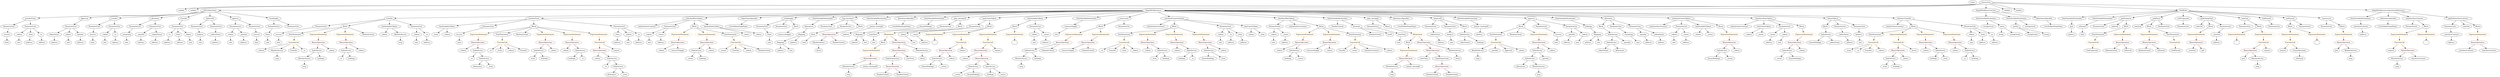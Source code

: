 strict digraph {
	graph [bb="0,0,19024,684"];
	node [label="\N"];
	Enter	[height=0.5,
		pos="15111,666",
		width=0.83628];
	TupleExpression_Unnamed	[color=black,
		height=0.5,
		label=TupleExpression,
		pos="6890.1,162",
		width=2.0422];
	BinaryOperation_Unnamed_16	[color=brown,
		height=0.5,
		label=BinaryOperation,
		pos="6892.1,90",
		width=1.9867];
	TupleExpression_Unnamed -> BinaryOperation_Unnamed_16	[pos="e,6891.6,108.1 6890.6,143.7 6890.8,136.41 6891,127.73 6891.3,119.54"];
	Identifier_god	[color=black,
		height=0.5,
		label=god,
		pos="17145,162",
		width=0.75];
	ExpressionStatement_Unnamed_20	[color=orange,
		height=0.5,
		label=ExpressionStatement,
		pos="9998.1,378",
		width=2.458];
	BinaryOperation_Unnamed_18	[color=brown,
		height=0.5,
		label=BinaryOperation,
		pos="9979.1,306",
		width=1.9867];
	ExpressionStatement_Unnamed_20 -> BinaryOperation_Unnamed_18	[pos="e,9983.7,324.1 9993.4,359.7 9991.4,352.24 9988.9,343.32 9986.7,334.97"];
	NumberLiteral_Unnamed	[color=black,
		height=0.5,
		label=NumberLiteral,
		pos="10510,378",
		width=1.765];
	Identifier_startTime_1	[color=black,
		height=0.5,
		label=startTime,
		pos="10868,162",
		width=1.266];
	ModifierInvocation_onlyGod_1	[color=black,
		height=0.5,
		label=onlyGod,
		pos="16349,450",
		width=1.2105];
	ElementaryTypeName_uint_20	[color=black,
		height=0.5,
		label=uint,
		pos="9756.1,306",
		width=0.75];
	FunctionDefinition_transfer_1	[color=black,
		height=0.5,
		label=transfer,
		pos="3023.1,522",
		width=1.0719];
	ParameterList_Unnamed_44	[color=black,
		height=0.5,
		label=ParameterList,
		pos="2482.1,450",
		width=1.7095];
	FunctionDefinition_transfer_1 -> ParameterList_Unnamed_44	[pos="e,2537.7,458.19 2986.3,516.24 2896.3,504.6 2663.9,474.53 2548.8,459.63"];
	Block_Unnamed_25	[color=black,
		height=0.5,
		label=Block,
		pos="2685.1,450",
		width=0.90558];
	FunctionDefinition_transfer_1 -> Block_Unnamed_25	[pos="e,2715.4,457.27 2988.2,513.77 2925.4,500.76 2793.5,473.46 2726.4,459.55"];
	ModifierInvocation_hasAvailableTokens_2	[color=black,
		height=0.5,
		label=hasAvailableTokens,
		pos="3023.1,450",
		width=2.361];
	FunctionDefinition_transfer_1 -> ModifierInvocation_hasAvailableTokens_2	[pos="e,3023.1,468.1 3023.1,503.7 3023.1,496.41 3023.1,487.73 3023.1,479.54"];
	ParameterList_Unnamed_43	[color=black,
		height=0.5,
		label=ParameterList,
		pos="3232.1,450",
		width=1.7095];
	FunctionDefinition_transfer_1 -> ParameterList_Unnamed_43	[pos="e,3192.5,464.24 3053.9,510.67 3087.6,499.41 3141.9,481.21 3181.7,467.87"];
	Parameter__tokens_10	[color=black,
		height=0.5,
		label=_tokens,
		pos="9316.1,378",
		width=1.1135];
	ElementaryTypeName_uint_25	[color=black,
		height=0.5,
		label=uint,
		pos="9316.1,306",
		width=0.75];
	Parameter__tokens_10 -> ElementaryTypeName_uint_25	[pos="e,9316.1,324.1 9316.1,359.7 9316.1,352.41 9316.1,343.73 9316.1,335.54"];
	Identifier_GodUnpaused	[color=black,
		height=0.5,
		label=GodUnpaused,
		pos="15985,234",
		width=1.8065];
	ParameterList_Unnamed_11	[color=black,
		height=0.5,
		label=ParameterList,
		pos="2112.1,450",
		width=1.7095];
	Parameter_None	[color=black,
		height=0.5,
		label=None,
		pos="2108.1,378",
		width=0.85014];
	ParameterList_Unnamed_11 -> Parameter_None	[pos="e,2109.1,396.1 2111.1,431.7 2110.7,424.41 2110.2,415.73 2109.7,407.54"];
	PragmaDirective_solidity_2	[color=black,
		height=0.5,
		label=solidity,
		pos="1427.1,594",
		width=1.0442];
	ParameterList_Unnamed	[color=black,
		height=0.5,
		label=ParameterList,
		pos="17166,450",
		width=1.7095];
	ParameterList_Unnamed_13	[color=black,
		height=0.5,
		label=ParameterList,
		pos="1548.1,450",
		width=1.7095];
	Parameter_balance	[color=black,
		height=0.5,
		label=balance,
		pos="1576.1,378",
		width=1.0719];
	ParameterList_Unnamed_13 -> Parameter_balance	[pos="e,1569.2,396.1 1555,431.7 1558,424.15 1561.6,415.12 1565,406.68"];
	IfStatement_Unnamed	[color=orange,
		height=0.5,
		label=IfStatement,
		pos="6843.1,378",
		width=1.4739];
	Block_Unnamed_17	[color=black,
		height=0.5,
		label=Block,
		pos="6831.1,306",
		width=0.90558];
	IfStatement_Unnamed -> Block_Unnamed_17	[pos="e,6834,324.1 6840.1,359.7 6838.9,352.32 6837.3,343.52 6835.9,335.25"];
	BinaryOperation_Unnamed_14	[color=brown,
		height=0.5,
		label=BinaryOperation,
		pos="6953.1,306",
		width=1.9867];
	IfStatement_Unnamed -> BinaryOperation_Unnamed_14	[pos="e,6927.9,323.06 6867.2,361.64 6882.2,352.08 6901.8,339.64 6918.4,329.05"];
	ParameterList_Unnamed_36	[color=black,
		height=0.5,
		label=ParameterList,
		pos="7256.1,450",
		width=1.7095];
	Parameter_startTime	[color=black,
		height=0.5,
		label=startTime,
		pos="6726.1,378",
		width=1.266];
	ParameterList_Unnamed_36 -> Parameter_startTime	[pos="e,6759.5,390.57 7211.9,437.2 7203.3,435.23 7194.5,433.38 7186.1,432 7007.8,402.59 6958.4,430.88 6781.1,396 6777.6,395.31 6773.9,\
394.47 6770.3,393.55"];
	VariableDeclaration_to	[color=black,
		height=0.5,
		label=to,
		pos="1328.1,378",
		width=0.75];
	ElementaryTypeName_address_12	[color=black,
		height=0.5,
		label=address,
		pos="1312.1,306",
		width=1.0996];
	VariableDeclaration_to -> ElementaryTypeName_address_12	[pos="e,1316,324.1 1324.1,359.7 1322.4,352.32 1320.4,343.52 1318.5,335.25"];
	Parameter__tokens_1	[color=black,
		height=0.5,
		label=_tokens,
		pos="1813.1,378",
		width=1.1135];
	ElementaryTypeName_uint_4	[color=black,
		height=0.5,
		label=uint,
		pos="1813.1,306",
		width=0.75];
	Parameter__tokens_1 -> ElementaryTypeName_uint_4	[pos="e,1813.1,324.1 1813.1,359.7 1813.1,352.41 1813.1,343.73 1813.1,335.54"];
	ExpressionStatement_Unnamed_19	[color=orange,
		height=0.5,
		label=ExpressionStatement,
		pos="6744.1,234",
		width=2.458];
	Block_Unnamed_17 -> ExpressionStatement_Unnamed_19	[pos="e,6765.2,251.95 6813.1,290.5 6801.7,281.39 6786.9,269.41 6773.8,258.92"];
	FunctionDefinition_transferFrom_1	[color=black,
		height=0.5,
		label=transferFrom,
		pos="4135.1,522",
		width=1.6402];
	ModifierInvocation_hasAvailableTokens_3	[color=black,
		height=0.5,
		label=hasAvailableTokens,
		pos="3488.1,450",
		width=2.361];
	FunctionDefinition_transferFrom_1 -> ModifierInvocation_hasAvailableTokens_3	[pos="e,3562.5,459.05 4080.2,515.06 3967.4,502.85 3708.6,474.85 3573.6,460.25"];
	ParameterList_Unnamed_50	[color=black,
		height=0.5,
		label=ParameterList,
		pos="3881.1,450",
		width=1.7095];
	FunctionDefinition_transferFrom_1 -> ParameterList_Unnamed_50	[pos="e,3924.9,463.08 4092.3,509.2 4049.2,497.34 3982.7,478.99 3935.8,466.07"];
	Block_Unnamed_28	[color=black,
		height=0.5,
		label=Block,
		pos="4135.1,450",
		width=0.90558];
	FunctionDefinition_transferFrom_1 -> Block_Unnamed_28	[pos="e,4135.1,468.1 4135.1,503.7 4135.1,496.41 4135.1,487.73 4135.1,479.54"];
	ParameterList_Unnamed_49	[color=black,
		height=0.5,
		label=ParameterList,
		pos="4797.1,450",
		width=1.7095];
	FunctionDefinition_transferFrom_1 -> ParameterList_Unnamed_49	[pos="e,4740.1,457.03 4190.4,515.15 4311,502.4 4597.5,472.11 4729,458.2"];
	MemberAccess_Unnamed_11	[color=black,
		height=0.5,
		label=MemberAccess,
		pos="6324.1,306",
		width=1.9174];
	Identifier_block_2	[color=black,
		height=0.5,
		label=block,
		pos="6324.1,234",
		width=0.87786];
	MemberAccess_Unnamed_11 -> Identifier_block_2	[pos="e,6324.1,252.1 6324.1,287.7 6324.1,280.41 6324.1,271.73 6324.1,263.54"];
	Parameter_success	[color=black,
		height=0.5,
		label=success,
		pos="715.09,378",
		width=1.1135];
	ElementaryTypeName_bool_1	[color=black,
		height=0.5,
		label=bool,
		pos="715.09,306",
		width=0.76697];
	Parameter_success -> ElementaryTypeName_bool_1	[pos="e,715.09,324.1 715.09,359.7 715.09,352.41 715.09,343.73 715.09,335.54"];
	ModifierInvocation_onlyInterfaceContract_2	[color=black,
		height=0.5,
		label=onlyInterfaceContract,
		pos="12717,450",
		width=2.5412];
	ParameterList_Unnamed_3	[color=black,
		height=0.5,
		label=ParameterList,
		pos="16696,450",
		width=1.7095];
	Parameter__from_3	[color=black,
		height=0.5,
		label=_from,
		pos="4751.1,378",
		width=0.93331];
	ElementaryTypeName_address_37	[color=black,
		height=0.5,
		label=address,
		pos="4754.1,306",
		width=1.0996];
	Parameter__from_3 -> ElementaryTypeName_address_37	[pos="e,4753.4,324.1 4751.8,359.7 4752.1,352.41 4752.5,343.73 4752.9,335.54"];
	Identifier_frozenHoldings	[color=black,
		height=0.5,
		label=frozenHoldings,
		pos="13901,306",
		width=1.8759];
	ElementaryTypeName_address_32	[color=black,
		height=0.5,
		label=address,
		pos="15259,306",
		width=1.0996];
	Parameter__tokens_11	[color=black,
		height=0.5,
		label=_tokens,
		pos="3232.1,378",
		width=1.1135];
	ElementaryTypeName_uint_26	[color=black,
		height=0.5,
		label=uint,
		pos="3232.1,306",
		width=0.75];
	Parameter__tokens_11 -> ElementaryTypeName_uint_26	[pos="e,3232.1,324.1 3232.1,359.7 3232.1,352.41 3232.1,343.73 3232.1,335.54"];
	ElementaryTypeName_uint_19	[color=black,
		height=0.5,
		label=uint,
		pos="6753.1,306",
		width=0.75];
	Parameter_startTime -> ElementaryTypeName_uint_19	[pos="e,6746.7,323.62 6732.8,359.7 6735.7,352.04 6739.3,342.85 6742.6,334.3"];
	ElementaryTypeName_string	[color=black,
		height=0.5,
		label=string,
		pos="15319,378",
		width=0.864];
	ElementaryTypeName_uint_14	[color=black,
		height=0.5,
		label=uint,
		pos="14252,306",
		width=0.75];
	Identifier_msg_10	[color=black,
		height=0.5,
		label=msg,
		pos="11264,162",
		width=0.75];
	ExpressionStatement_Unnamed_1	[color=orange,
		height=0.5,
		label=ExpressionStatement,
		pos="17106,378",
		width=2.458];
	Identifier__	[color=black,
		height=0.5,
		label=_,
		pos="17106,306",
		width=0.75];
	ExpressionStatement_Unnamed_1 -> Identifier__	[pos="e,17106,324.1 17106,359.7 17106,352.41 17106,343.73 17106,335.54"];
	Parameter__tokens_13	[color=black,
		height=0.5,
		label=_tokens,
		pos="4843.1,378",
		width=1.1135];
	ElementaryTypeName_uint_28	[color=black,
		height=0.5,
		label=uint,
		pos="4843.1,306",
		width=0.75];
	Parameter__tokens_13 -> ElementaryTypeName_uint_28	[pos="e,4843.1,324.1 4843.1,359.7 4843.1,352.41 4843.1,343.73 4843.1,335.54"];
	Identifier__tokens_25	[color=black,
		height=0.5,
		label=_tokens,
		pos="2978.1,378",
		width=1.1135];
	Parameter__spender_2	[color=black,
		height=0.5,
		label=_spender,
		pos="12559,378",
		width=1.2521];
	ElementaryTypeName_address_22	[color=black,
		height=0.5,
		label=address,
		pos="12615,306",
		width=1.0996];
	Parameter__spender_2 -> ElementaryTypeName_address_22	[pos="e,12602,323.47 12572,360.41 12579,352.04 12587,341.71 12595,332.37"];
	ElementaryTypeName_uint_24	[color=black,
		height=0.5,
		label=uint,
		pos="15074,306",
		width=0.75];
	ExpressionStatement_Unnamed_11	[color=orange,
		height=0.5,
		label=ExpressionStatement,
		pos="7586.1,378",
		width=2.458];
	FunctionCall_Unnamed_5	[color=orange,
		height=0.5,
		label=FunctionCall,
		pos="7586.1,306",
		width=1.6125];
	ExpressionStatement_Unnamed_11 -> FunctionCall_Unnamed_5	[pos="e,7586.1,324.1 7586.1,359.7 7586.1,352.41 7586.1,343.73 7586.1,335.54"];
	IndexAccess_Unnamed_19	[color=black,
		height=0.5,
		label=IndexAccess,
		pos="2490.1,234",
		width=1.6402];
	MemberAccess_Unnamed_8	[color=black,
		height=0.5,
		label=MemberAccess,
		pos="2391.1,162",
		width=1.9174];
	IndexAccess_Unnamed_19 -> MemberAccess_Unnamed_8	[pos="e,2414.1,179.31 2467.6,217.12 2454.5,207.85 2437.8,196.01 2423.3,185.76"];
	Identifier_holdings_11	[color=black,
		height=0.5,
		label=holdings,
		pos="2520.1,162",
		width=1.1689];
	IndexAccess_Unnamed_19 -> Identifier_holdings_11	[pos="e,2512.8,180.1 2497.5,215.7 2500.7,208.15 2504.6,199.12 2508.2,190.68"];
	ModifierInvocation_onlyInterfaceContract_3	[color=black,
		height=0.5,
		label=onlyInterfaceContract,
		pos="13331,450",
		width=2.5412];
	Block_Unnamed_10	[color=black,
		height=0.5,
		label=Block,
		pos="13987,450",
		width=0.90558];
	IndexAccess_Unnamed_1	[color=black,
		height=0.5,
		label=IndexAccess,
		pos="13987,378",
		width=1.6402];
	Block_Unnamed_10 -> IndexAccess_Unnamed_1	[pos="e,13987,396.1 13987,431.7 13987,424.41 13987,415.73 13987,407.54"];
	PragmaDirective_solidity_1	[color=black,
		height=0.5,
		label=solidity,
		pos="1520.1,594",
		width=1.0442];
	Identifier_holdings_4	[color=black,
		height=0.5,
		label=holdings,
		pos="9823.1,162",
		width=1.1689];
	ElementaryTypeName_address_13	[color=black,
		height=0.5,
		label=address,
		pos="416.09,306",
		width=1.0996];
	BinaryOperation_Unnamed_30	[color=brown,
		height=0.5,
		label=BinaryOperation,
		pos="9199.1,306",
		width=1.9867];
	IndexAccess_Unnamed_16	[color=black,
		height=0.5,
		label=IndexAccess,
		pos="9280.1,234",
		width=1.6402];
	BinaryOperation_Unnamed_30 -> IndexAccess_Unnamed_16	[pos="e,9261,251.47 9218.3,288.41 9228.5,279.61 9241.2,268.63 9252.4,258.92"];
	Identifier__tokens_18	[color=black,
		height=0.5,
		label=_tokens,
		pos="9397.1,234",
		width=1.1135];
	BinaryOperation_Unnamed_30 -> Identifier__tokens_18	[pos="e,9366.2,245.93 9239.2,290.83 9273,278.87 9321.3,261.79 9355.6,249.68"];
	ElementaryTypeName_address	[color=black,
		height=0.5,
		label=address,
		pos="15826,378",
		width=1.0996];
	ElementaryTypeName_uint_13	[color=black,
		height=0.5,
		label=uint,
		pos="11089,306",
		width=0.75];
	Parameter_success_3	[color=black,
		height=0.5,
		label=success,
		pos="2197.1,378",
		width=1.1135];
	ParameterList_Unnamed_44 -> Parameter_success_3	[pos="e,2227.5,390.15 2431.5,439.36 2383.4,429.8 2309.3,414 2246.1,396 2243.5,395.27 2240.9,394.49 2238.3,393.66"];
	ElementaryTypeName_address_31	[color=black,
		height=0.5,
		label=address,
		pos="15162,306",
		width=1.0996];
	FunctionDefinition_interfaceBurnTokens	[color=black,
		height=0.5,
		label=interfaceBurnTokens,
		pos="5360.1,522",
		width=2.4442];
	ModifierInvocation_onlyInterfaceContract	[color=black,
		height=0.5,
		label=onlyInterfaceContract,
		pos="5049.1,450",
		width=2.5412];
	FunctionDefinition_interfaceBurnTokens -> ModifierInvocation_onlyInterfaceContract	[pos="e,5107.9,464.23 5302.3,508 5250.5,496.33 5174.2,479.17 5119,466.73"];
	ParameterList_Unnamed_35	[color=black,
		height=0.5,
		label=ParameterList,
		pos="5220.1,450",
		width=1.7095];
	FunctionDefinition_interfaceBurnTokens -> ParameterList_Unnamed_35	[pos="e,5250.1,466.03 5328,504.94 5307.8,494.88 5281.8,481.83 5260.3,471.09"];
	Block_Unnamed_15	[color=black,
		height=0.5,
		label=Block,
		pos="5360.1,450",
		width=0.90558];
	FunctionDefinition_interfaceBurnTokens -> Block_Unnamed_15	[pos="e,5360.1,468.1 5360.1,503.7 5360.1,496.41 5360.1,487.73 5360.1,479.54"];
	ModifierInvocation_hasAvailableTokens	[color=black,
		height=0.5,
		label=hasAvailableTokens,
		pos="5496.1,450",
		width=2.361];
	FunctionDefinition_interfaceBurnTokens -> ModifierInvocation_hasAvailableTokens	[pos="e,5464.7,467.15 5391.6,504.76 5410.3,495.13 5434.3,482.81 5454.5,472.4"];
	Identifier__to	[color=black,
		height=0.5,
		label=_to,
		pos="15034,162",
		width=0.75];
	ElementaryTypeName_bool_5	[color=black,
		height=0.5,
		label=bool,
		pos="6209.1,306",
		width=0.76697];
	ElementaryTypeName_address_27	[color=black,
		height=0.5,
		label=address,
		pos="9850.1,306",
		width=1.0996];
	ParameterList_Unnamed_4	[color=black,
		height=0.5,
		label=ParameterList,
		pos="17757,450",
		width=1.7095];
	ElementaryTypeName_address_38	[color=black,
		height=0.5,
		label=address,
		pos="4928.1,306",
		width=1.0996];
	FunctionCall_Unnamed_14	[color=orange,
		height=0.5,
		label=FunctionCall,
		pos="4638.1,306",
		width=1.6125];
	BinaryOperation_Unnamed_36	[color=brown,
		height=0.5,
		label=BinaryOperation,
		pos="4649.1,234",
		width=1.9867];
	FunctionCall_Unnamed_14 -> BinaryOperation_Unnamed_36	[pos="e,4646.4,252.1 4640.8,287.7 4642,280.32 4643.3,271.52 4644.6,263.25"];
	Identifier_require_5	[color=black,
		height=0.5,
		label=require,
		pos="4775.1,234",
		width=1.0026];
	FunctionCall_Unnamed_14 -> Identifier_require_5	[pos="e,4750.7,247.48 4667.1,290.15 4688.6,279.21 4717.8,264.27 4740.4,252.7"];
	ExpressionStatement_Unnamed_37	[color=orange,
		height=0.5,
		label=ExpressionStatement,
		pos="3733.1,378",
		width=2.458];
	BinaryOperation_Unnamed_39	[color=brown,
		height=0.5,
		label=BinaryOperation,
		pos="3682.1,306",
		width=1.9867];
	ExpressionStatement_Unnamed_37 -> BinaryOperation_Unnamed_39	[pos="e,3694.5,324.1 3720.5,359.7 3714.7,351.73 3707.7,342.1 3701.2,333.26"];
	Parameter__tokenOwner_4	[color=black,
		height=0.5,
		label=_tokenOwner,
		pos="12683,378",
		width=1.6957];
	ElementaryTypeName_address_21	[color=black,
		height=0.5,
		label=address,
		pos="12712,306",
		width=1.0996];
	Parameter__tokenOwner_4 -> ElementaryTypeName_address_21	[pos="e,12705,324.1 12690,359.7 12693,352.15 12697,343.12 12701,334.68"];
	ElementaryTypeName_uint_1	[color=black,
		height=0.5,
		label=uint,
		pos="1576.1,306",
		width=0.75];
	StateVariableDeclaration_Unnamed_1	[color=black,
		height=0.5,
		label=StateVariableDeclaration,
		pos="15844,522",
		width=2.8184];
	VariableDeclaration_god	[color=black,
		height=0.5,
		label=god,
		pos="15826,450",
		width=0.75];
	StateVariableDeclaration_Unnamed_1 -> VariableDeclaration_god	[pos="e,15830,468.1 15840,503.7 15838,496.32 15835,487.52 15833,479.25"];
	FunctionCall_Unnamed_4	[color=orange,
		height=0.5,
		label=FunctionCall,
		pos="18281,306",
		width=1.6125];
	Identifier_require_2	[color=black,
		height=0.5,
		label=require,
		pos="18180,234",
		width=1.0026];
	FunctionCall_Unnamed_4 -> Identifier_require_2	[pos="e,18201,249.16 18258,289.12 18244,279.16 18225,266.23 18210,255.51"];
	BinaryOperation_Unnamed_5	[color=brown,
		height=0.5,
		label=BinaryOperation,
		pos="18306,234",
		width=1.9867];
	FunctionCall_Unnamed_4 -> BinaryOperation_Unnamed_5	[pos="e,18300,252.1 18287,287.7 18290,280.15 18293,271.12 18296,262.68"];
	Parameter__to_3	[color=black,
		height=0.5,
		label=_to,
		pos="9401.1,378",
		width=0.75];
	ElementaryTypeName_address_34	[color=black,
		height=0.5,
		label=address,
		pos="9401.1,306",
		width=1.0996];
	Parameter__to_3 -> ElementaryTypeName_address_34	[pos="e,9401.1,324.1 9401.1,359.7 9401.1,352.41 9401.1,343.73 9401.1,335.54"];
	ElementaryTypeName_uint_27	[color=black,
		height=0.5,
		label=uint,
		pos="12044,306",
		width=0.75];
	ParameterList_Unnamed_18	[color=black,
		height=0.5,
		label=ParameterList,
		pos="1830.1,450",
		width=1.7095];
	ParameterList_Unnamed_18 -> Parameter__tokens_1	[pos="e,1817.2,396.1 1825.9,431.7 1824.1,424.32 1822,415.52 1819.9,407.25"];
	Parameter__spender_1	[color=black,
		height=0.5,
		label=_spender,
		pos="1916.1,378",
		width=1.2521];
	ParameterList_Unnamed_18 -> Parameter__spender_1	[pos="e,1896.8,394.67 1850,432.76 1861.4,423.53 1875.7,411.83 1888.2,401.7"];
	Identifier__to_3	[color=black,
		height=0.5,
		label=_to,
		pos="8422.1,234",
		width=0.75];
	BinaryOperation_Unnamed_11	[color=brown,
		height=0.5,
		label=BinaryOperation,
		pos="8313.1,306",
		width=1.9867];
	Identifier_resourceSupply_1	[color=black,
		height=0.5,
		label=resourceSupply,
		pos="8162.1,234",
		width=1.9174];
	BinaryOperation_Unnamed_11 -> Identifier_resourceSupply_1	[pos="e,8194.9,250.21 8279.9,289.64 8257.9,279.44 8228.8,265.94 8205.1,254.92"];
	NumberLiteral_Unnamed_3	[color=black,
		height=0.5,
		label=NumberLiteral,
		pos="8313.1,234",
		width=1.765];
	BinaryOperation_Unnamed_11 -> NumberLiteral_Unnamed_3	[pos="e,8313.1,252.1 8313.1,287.7 8313.1,280.41 8313.1,271.73 8313.1,263.54"];
	IndexAccess_Unnamed_18	[color=black,
		height=0.5,
		label=IndexAccess,
		pos="2724.1,234",
		width=1.6402];
	Identifier__to_4	[color=black,
		height=0.5,
		label=_to,
		pos="2680.1,162",
		width=0.75];
	IndexAccess_Unnamed_18 -> Identifier__to_4	[pos="e,2690,178.83 2713.4,216.05 2708.2,207.73 2701.8,197.54 2696,188.32"];
	Identifier_holdings_10	[color=black,
		height=0.5,
		label=holdings,
		pos="2767.1,162",
		width=1.1689];
	IndexAccess_Unnamed_18 -> Identifier_holdings_10	[pos="e,2756.8,179.79 2734.5,216.05 2739.4,208.06 2745.4,198.33 2750.9,189.4"];
	Identifier__tokens_31	[color=black,
		height=0.5,
		label=_tokens,
		pos="3557.1,234",
		width=1.1135];
	BinaryOperation_Unnamed_39 -> Identifier__tokens_31	[pos="e,3581.5,248.7 3653.7,289.12 3635.3,278.79 3611.1,265.26 3591.6,254.31"];
	IndexAccess_Unnamed_26	[color=black,
		height=0.5,
		label=IndexAccess,
		pos="3674.1,234",
		width=1.6402];
	BinaryOperation_Unnamed_39 -> IndexAccess_Unnamed_26	[pos="e,3676,252.1 3680.1,287.7 3679.3,280.41 3678.3,271.73 3677.3,263.54"];
	BinaryOperation_Unnamed_9	[color=brown,
		height=0.5,
		label=BinaryOperation,
		pos="7294.1,234",
		width=1.9867];
	IndexAccess_Unnamed_6	[color=black,
		height=0.5,
		label=IndexAccess,
		pos="7235.1,162",
		width=1.6402];
	BinaryOperation_Unnamed_9 -> IndexAccess_Unnamed_6	[pos="e,7249.2,179.79 7279.8,216.05 7272.8,207.8 7264.3,197.7 7256.6,188.54"];
	Identifier__tokens_1	[color=black,
		height=0.5,
		label=_tokens,
		pos="7352.1,162",
		width=1.1135];
	BinaryOperation_Unnamed_9 -> Identifier__tokens_1	[pos="e,7338.6,179.31 7308.1,216.05 7315.1,207.68 7323.6,197.4 7331.3,188.13"];
	Identifier__tokens_28	[color=black,
		height=0.5,
		label=_tokens,
		pos="4633.1,162",
		width=1.1135];
	BinaryOperation_Unnamed_36 -> Identifier__tokens_28	[pos="e,4637,180.1 4645.1,215.7 4643.4,208.32 4641.4,199.52 4639.5,191.25"];
	IndexAccess_Unnamed_22	[color=black,
		height=0.5,
		label=IndexAccess,
		pos="4750.1,162",
		width=1.6402];
	BinaryOperation_Unnamed_36 -> IndexAccess_Unnamed_22	[pos="e,4727.2,178.83 4672.8,216.59 4686.3,207.24 4703.3,195.4 4718,185.23"];
	Identifier__from_11	[color=black,
		height=0.5,
		label=_from,
		pos="3396.1,378",
		width=0.93331];
	ModifierInvocation_hasAvailableTokens_3 -> Identifier__from_11	[pos="e,3414.9,393.34 3466.3,432.41 3453.6,422.75 3437.5,410.48 3423.9,400.14"];
	Identifier__tokens_33	[color=black,
		height=0.5,
		label=_tokens,
		pos="3488.1,378",
		width=1.1135];
	ModifierInvocation_hasAvailableTokens_3 -> Identifier__tokens_33	[pos="e,3488.1,396.1 3488.1,431.7 3488.1,424.41 3488.1,415.73 3488.1,407.54"];
	StateVariableDeclaration_Unnamed	[color=black,
		height=0.5,
		label=StateVariableDeclaration,
		pos="16072,522",
		width=2.8184];
	VariableDeclaration_isPaused	[color=black,
		height=0.5,
		label=isPaused,
		pos="15915,450",
		width=1.2105];
	StateVariableDeclaration_Unnamed -> VariableDeclaration_isPaused	[pos="e,15944,463.88 16036,504.76 16011,493.88 15979,479.56 15954,468.43"];
	BinaryOperation_Unnamed_15	[color=brown,
		height=0.5,
		label=BinaryOperation,
		pos="6953.1,234",
		width=1.9867];
	BinaryOperation_Unnamed_14 -> BinaryOperation_Unnamed_15	[pos="e,6953.1,252.1 6953.1,287.7 6953.1,280.41 6953.1,271.73 6953.1,263.54"];
	MemberAccess_Unnamed_4	[color=black,
		height=0.5,
		label=MemberAccess,
		pos="7120.1,234",
		width=1.9174];
	BinaryOperation_Unnamed_14 -> MemberAccess_Unnamed_4	[pos="e,7084.6,249.87 6988.9,289.98 7013.9,279.52 7047.4,265.48 7074.3,254.2"];
	BinaryOperation_Unnamed_6	[color=brown,
		height=0.5,
		label=BinaryOperation,
		pos="18863,306",
		width=1.9867];
	Identifier__interfaceContract	[color=black,
		height=0.5,
		label=_interfaceContract,
		pos="18777,234",
		width=2.2085];
	BinaryOperation_Unnamed_6 -> Identifier__interfaceContract	[pos="e,18798,251.71 18843,288.41 18832,279.58 18818,268.57 18806,258.84"];
	Identifier_interfaceContract_1	[color=black,
		height=0.5,
		label=interfaceContract,
		pos="18949,234",
		width=2.0699];
	BinaryOperation_Unnamed_6 -> Identifier_interfaceContract_1	[pos="e,18929,251.71 18883,288.41 18894,279.58 18908,268.57 18920,258.84"];
	EmitStatement_Unnamed_6	[color=black,
		height=0.5,
		label=EmitStatement,
		pos="2319.1,378",
		width=1.7788];
	FunctionCall_Unnamed_12	[color=orange,
		height=0.5,
		label=FunctionCall,
		pos="2300.1,306",
		width=1.6125];
	EmitStatement_Unnamed_6 -> FunctionCall_Unnamed_12	[pos="e,2304.7,324.1 2314.4,359.7 2312.4,352.24 2309.9,343.32 2307.7,334.97"];
	ExpressionStatement_Unnamed_12	[color=orange,
		height=0.5,
		label=ExpressionStatement,
		pos="7781.1,378",
		width=2.458];
	Identifier___3	[color=black,
		height=0.5,
		label=_,
		pos="7781.1,306",
		width=0.75];
	ExpressionStatement_Unnamed_12 -> Identifier___3	[pos="e,7781.1,324.1 7781.1,359.7 7781.1,352.41 7781.1,343.73 7781.1,335.54"];
	Identifier_allowances_1	[color=black,
		height=0.5,
		label=allowances,
		pos="11617,90",
		width=1.4184];
	FunctionDefinition_godUnpause	[color=black,
		height=0.5,
		label=godUnpause,
		pos="16253,522",
		width=1.5986];
	ParameterList_Unnamed_7	[color=black,
		height=0.5,
		label=ParameterList,
		pos="16038,450",
		width=1.7095];
	FunctionDefinition_godUnpause -> ParameterList_Unnamed_7	[pos="e,16078,464.06 16214,508.32 16179,496.92 16127,480.09 16089,467.61"];
	ModifierInvocation_onlyGod_2	[color=black,
		height=0.5,
		label=onlyGod,
		pos="16161,450",
		width=1.2105];
	FunctionDefinition_godUnpause -> ModifierInvocation_onlyGod_2	[pos="e,16181,466.34 16232,505.12 16220,495.68 16204,483.56 16190,473.19"];
	Block_Unnamed_5	[color=black,
		height=0.5,
		label=Block,
		pos="16255,450",
		width=0.90558];
	FunctionDefinition_godUnpause -> Block_Unnamed_5	[pos="e,16255,468.1 16254,503.7 16254,496.41 16254,487.73 16254,479.54"];
	Identifier__owner_4	[color=black,
		height=0.5,
		label=_owner,
		pos="5581.1,234",
		width=1.0719];
	ElementaryTypeName_address_1	[color=black,
		height=0.5,
		label=address,
		pos="16952,306",
		width=1.0996];
	FunctionCall_Unnamed_1	[color=orange,
		height=0.5,
		label=FunctionCall,
		pos="17496,306",
		width=1.6125];
	Identifier_require_1	[color=black,
		height=0.5,
		label=require,
		pos="17444,234",
		width=1.0026];
	FunctionCall_Unnamed_1 -> Identifier_require_1	[pos="e,17456,251.31 17483,288.05 17477,279.77 17470,269.62 17463,260.42"];
	UnaryOperation_Unnamed	[color=black,
		height=0.5,
		label=UnaryOperation,
		pos="17568,234",
		width=1.9452];
	FunctionCall_Unnamed_1 -> UnaryOperation_Unnamed	[pos="e,17551,251.47 17513,288.41 17522,279.69 17533,268.85 17543,259.21"];
	Identifier__tokens_10	[color=black,
		height=0.5,
		label=_tokens,
		pos="12996,378",
		width=1.1135];
	Parameter__spender_3	[color=black,
		height=0.5,
		label=_spender,
		pos="12001,378",
		width=1.2521];
	ElementaryTypeName_address_36	[color=black,
		height=0.5,
		label=address,
		pos="11959,306",
		width=1.0996];
	Parameter__spender_3 -> ElementaryTypeName_address_36	[pos="e,11969,323.79 11991,360.05 11986,352.06 11980,342.33 11975,333.4"];
	BinaryOperation_Unnamed_2	[color=brown,
		height=0.5,
		label=BinaryOperation,
		pos="16798,306",
		width=1.9867];
	Identifier__newGod	[color=black,
		height=0.5,
		label=_newGod,
		pos="16768,234",
		width=1.3214];
	BinaryOperation_Unnamed_2 -> Identifier__newGod	[pos="e,16775,252.1 16791,287.7 16787,280.15 16784,271.12 16780,262.68"];
	Identifier_god_2	[color=black,
		height=0.5,
		label=god,
		pos="16861,234",
		width=0.75];
	BinaryOperation_Unnamed_2 -> Identifier_god_2	[pos="e,16848,249.89 16813,288.05 16821,279.13 16831,268.06 16840,258.33"];
	Identifier__tokenOwner	[color=black,
		height=0.5,
		label=_tokenOwner,
		pos="11195,306",
		width=1.6957];
	ContractDefinition_ERC20Interface	[color=black,
		height=0.5,
		label=ERC20Interface,
		pos="1646.1,594",
		width=1.959];
	FunctionDefinition_transferFrom	[color=black,
		height=0.5,
		label=transferFrom,
		pos="230.09,522",
		width=1.6402];
	ContractDefinition_ERC20Interface -> FunctionDefinition_transferFrom	[pos="e,288.34,525.74 1596.2,580.88 1586.6,578.94 1576.6,577.19 1567.1,576 1144.8,523.03 1035.4,557.51 610.09,540 501.67,535.54 375.88,\
529.8 299.68,526.26"];
	EventDefinition_Approval	[color=black,
		height=0.5,
		label=Approval,
		pos="665.09,522",
		width=1.266];
	ContractDefinition_ERC20Interface -> EventDefinition_Approval	[pos="e,708.45,527.98 1596.2,580.97 1586.6,579.02 1576.5,577.24 1567.1,576 1243.7,533.55 1159.3,564.33 834.09,540 795.81,537.14 752.77,\
532.79 719.71,529.21"];
	FunctionDefinition_transfer	[color=black,
		height=0.5,
		label=transfer,
		pos="882.09,522",
		width=1.0719];
	ContractDefinition_ERC20Interface -> FunctionDefinition_transfer	[pos="e,920.01,525.63 1595.7,581.1 1586.2,579.16 1576.4,577.35 1567.1,576 1504.7,566.91 1077.7,536.66 931.28,526.42"];
	FunctionDefinition_allowance	[color=black,
		height=0.5,
		label=allowance,
		pos="1180.1,522",
		width=1.3076];
	ContractDefinition_ERC20Interface -> FunctionDefinition_allowance	[pos="e,1225,528.02 1594.8,581.37 1585.6,579.45 1576.1,577.58 1567.1,576 1449.9,555.39 1311.5,538.13 1236.1,529.31"];
	EventDefinition_Transfer	[color=black,
		height=0.5,
		label=Transfer,
		pos="1493.1,522",
		width=1.1689];
	ContractDefinition_ERC20Interface -> EventDefinition_Transfer	[pos="e,1521.1,535.81 1612.9,577.81 1588.9,566.83 1556.4,551.98 1531.3,540.5"];
	FunctionDefinition_balanceOf	[color=black,
		height=0.5,
		label=balanceOf,
		pos="1646.1,522",
		width=1.3491];
	ContractDefinition_ERC20Interface -> FunctionDefinition_balanceOf	[pos="e,1646.1,540.1 1646.1,575.7 1646.1,568.41 1646.1,559.73 1646.1,551.54"];
	FunctionDefinition_approve	[color=black,
		height=0.5,
		label=approve,
		pos="1830.1,522",
		width=1.1412];
	ContractDefinition_ERC20Interface -> FunctionDefinition_approve	[pos="e,1799.9,534.48 1684.2,578.5 1714.9,566.82 1758,550.44 1789.3,538.5"];
	FunctionDefinition_totalSupply	[color=black,
		height=0.5,
		label=totalSupply,
		pos="2112.1,522",
		width=1.4739];
	ContractDefinition_ERC20Interface -> FunctionDefinition_totalSupply	[pos="e,2064.2,530.19 1705.6,584.06 1795.1,570.61 1963.6,545.31 2052.9,531.88"];
	Identifier_frozenHoldings_2	[color=black,
		height=0.5,
		label=frozenHoldings,
		pos="7187.1,90",
		width=1.8759];
	IndexAccess_Unnamed_6 -> Identifier_frozenHoldings_2	[pos="e,7198.6,107.79 7223.5,144.05 7217.9,135.97 7211.2,126.12 7205,117.11"];
	Identifier__owner_2	[color=black,
		height=0.5,
		label=_owner,
		pos="7311.1,90",
		width=1.0719];
	IndexAccess_Unnamed_6 -> Identifier__owner_2	[pos="e,7294.2,106.51 7253.1,144.41 7262.9,135.35 7275.3,123.99 7286,114.08"];
	Identifier_holdings_6	[color=black,
		height=0.5,
		label=holdings,
		pos="14784,162",
		width=1.1689];
	EmitStatement_Unnamed_4	[color=black,
		height=0.5,
		label=EmitStatement,
		pos="14364,378",
		width=1.7788];
	FunctionCall_Unnamed_10	[color=orange,
		height=0.5,
		label=FunctionCall,
		pos="14355,306",
		width=1.6125];
	EmitStatement_Unnamed_4 -> FunctionCall_Unnamed_10	[pos="e,14357,324.1 14362,359.7 14361,352.32 14360,343.52 14359,335.25"];
	Identifier_holdings_1	[color=black,
		height=0.5,
		label=holdings,
		pos="7607.1,18",
		width=1.1689];
	InheritanceSpecifier_Unnamed_1	[color=black,
		height=0.5,
		label=InheritanceSpecifier,
		pos="5779.1,522",
		width=2.3333];
	UserDefinedTypeName_Unnamed_1	[color=black,
		height=0.5,
		label=UserDefinedTypeName,
		pos="5697.1,450",
		width=2.7214];
	InheritanceSpecifier_Unnamed_1 -> UserDefinedTypeName_Unnamed_1	[pos="e,5717,468.03 5759.2,504.05 5749.1,495.43 5736.7,484.8 5725.6,475.32"];
	ContractDefinition_KingOfEthResource	[color=black,
		height=0.5,
		label=KingOfEthResource,
		pos="8790.1,594",
		width=2.3887];
	ContractDefinition_KingOfEthResource -> FunctionDefinition_transfer_1	[pos="e,3062,523.7 8704.3,592.2 8236.2,587.8 5942.2,565.79 4067.1,540 3684.6,534.74 3223.4,526.6 3073.1,523.9"];
	ContractDefinition_KingOfEthResource -> FunctionDefinition_transferFrom_1	[pos="e,4194.1,523.89 8704.5,591.72 8311,585.81 6636.6,560.67 5263.1,540 4863,533.98 4383.2,526.74 4205.6,524.06"];
	ContractDefinition_KingOfEthResource -> FunctionDefinition_interfaceBurnTokens	[pos="e,5443.5,528.15 8704,592.63 8338.8,590.85 6882.2,581.39 5686.1,540 5608.2,537.31 5519.9,532.6 5454.9,528.82"];
	ContractDefinition_KingOfEthResource -> InheritanceSpecifier_Unnamed_1	[pos="e,5853.5,530.69 8704.2,592.17 8293.2,588.1 6525.1,569.17 5974.1,540 5938.3,538.1 5898.8,534.88 5864.8,531.75"];
	FunctionDefinition_totalSupply_1	[color=black,
		height=0.5,
		label=totalSupply,
		pos="6036.1,522",
		width=1.4739];
	ContractDefinition_KingOfEthResource -> FunctionDefinition_totalSupply_1	[pos="e,6083.3,530.61 8704.1,592.57 8309.9,590.41 6673.8,579.21 6163.1,540 6140.6,538.28 6116,535.25 6094.6,532.23"];
	StateVariableDeclaration_Unnamed_7	[color=black,
		height=0.5,
		label=StateVariableDeclaration,
		pos="6273.1,522",
		width=2.8184];
	ContractDefinition_KingOfEthResource -> StateVariableDeclaration_Unnamed_7	[pos="e,6357.2,532.34 8703.7,593.32 8396.5,593.97 7329.1,592.1 6450.1,540 6423.5,538.43 6394.8,535.98 6368.3,533.44"];
	FunctionDefinition_bug_tmstmp17	[color=black,
		height=0.5,
		label=bug_tmstmp17,
		pos="6526.1,522",
		width=1.8481];
	ContractDefinition_KingOfEthResource -> FunctionDefinition_bug_tmstmp17	[pos="e,6579.6,533.01 8704.1,592.43 8355.3,589.9 7044.8,577.99 6632.1,540 6618.7,538.77 6604.4,536.87 6590.8,534.79"];
	StateVariableDeclaration_Unnamed_9	[color=black,
		height=0.5,
		label=StateVariableDeclaration,
		pos="6742.1,522",
		width=2.8184];
	ContractDefinition_KingOfEthResource -> StateVariableDeclaration_Unnamed_9	[pos="e,6818,534.33 8704.2,591.81 8380.6,587.15 7234.9,568.92 6871.1,540 6857.5,538.92 6843.1,537.4 6829.1,535.72"];
	InheritanceSpecifier_Unnamed_2	[color=black,
		height=0.5,
		label=InheritanceSpecifier,
		pos="6964.1,522",
		width=2.3333];
	ContractDefinition_KingOfEthResource -> InheritanceSpecifier_Unnamed_2	[pos="e,7024.5,534.86 8704.3,591.97 8401.8,588.1 7386,572.89 7062.1,540 7053.5,539.13 7044.6,537.95 7035.7,536.62"];
	StateVariableDeclaration_Unnamed_6	[color=black,
		height=0.5,
		label=StateVariableDeclaration,
		pos="7172.1,522",
		width=2.8184];
	ContractDefinition_KingOfEthResource -> StateVariableDeclaration_Unnamed_6	[pos="e,7245.6,534.75 8703.7,593.16 8473.6,592.89 7826.7,587.59 7291.1,540 7280,539.02 7268.4,537.71 7257,536.25"];
	FunctionDefinition_play_tmstmp30	[color=black,
		height=0.5,
		label=play_tmstmp30,
		pos="7368.1,522",
		width=1.8897];
	ContractDefinition_KingOfEthResource -> FunctionDefinition_play_tmstmp30	[pos="e,7427.1,531.34 8704.3,591.87 8497.7,588.61 7956.4,576.97 7506.1,540 7484,538.18 7459.9,535.48 7438.2,532.76"];
	ModifierDefinition_hasFrozenTokens	[color=black,
		height=0.5,
		label=hasFrozenTokens,
		pos="7592.1,522",
		width=2.1392];
	ContractDefinition_KingOfEthResource -> ModifierDefinition_hasFrozenTokens	[pos="e,7665.2,528 8707.4,588.6 8543.7,579.84 8166.8,559.36 7850.1,540 7792.1,536.45 7726.8,532.15 7676.4,528.76"];
	ModifierDefinition_hasAvailableTokens	[color=black,
		height=0.5,
		label=hasAvailableTokens,
		pos="7944.1,522",
		width=2.361];
	ContractDefinition_KingOfEthResource -> ModifierDefinition_hasAvailableTokens	[pos="e,8022.1,529.46 8711.3,586.48 8553.4,573.41 8199.3,544.12 8033.2,530.38"];
	StateVariableDeclaration_Unnamed_3	[color=black,
		height=0.5,
		label=StateVariableDeclaration,
		pos="8298.1,522",
		width=2.8184];
	ContractDefinition_KingOfEthResource -> StateVariableDeclaration_Unnamed_3	[pos="e,8375.2,533.97 8720.4,583.08 8632.7,570.61 8482.2,549.2 8386.6,535.59"];
	FunctionDefinition_constructor_1	[color=black,
		height=0.5,
		label=constructor,
		pos="8605.1,522",
		width=1.4877];
	ContractDefinition_KingOfEthResource -> FunctionDefinition_constructor_1	[pos="e,8639.9,536.16 8749.9,577.81 8720.7,566.75 8681,551.74 8650.6,540.23"];
	FunctionDefinition_interfaceFrozenTransfer	[color=black,
		height=0.5,
		label=interfaceFrozenTransfer,
		pos="8974.1,522",
		width=2.763];
	ContractDefinition_KingOfEthResource -> FunctionDefinition_interfaceFrozenTransfer	[pos="e,8932.6,538.77 8830,577.81 8857,567.53 8893,553.86 8922.2,542.74"];
	FunctionDefinition_interfaceMintTokens	[color=black,
		height=0.5,
		label=interfaceMintTokens,
		pos="9851.1,522",
		width=2.4164];
	ContractDefinition_KingOfEthResource -> FunctionDefinition_interfaceMintTokens	[pos="e,9769.2,528.4 8871.1,587.65 9064.6,574.89 9552.7,542.69 9757.9,529.15"];
	StateVariableDeclaration_Unnamed_4	[color=black,
		height=0.5,
		label=StateVariableDeclaration,
		pos="10243,522",
		width=2.8184];
	ContractDefinition_KingOfEthResource -> StateVariableDeclaration_Unnamed_4	[pos="e,10148,528.73 8873.9,589.49 9064.6,581.44 9545.2,560.74 9947.1,540 10010,536.75 10080,532.73 10137,529.41"];
	FunctionDefinition_play_tmstmp6	[color=black,
		height=0.5,
		label=play_tmstmp6,
		pos="10499,522",
		width=1.765];
	ContractDefinition_KingOfEthResource -> FunctionDefinition_play_tmstmp6	[pos="e,10443,530.66 8876.2,592.56 9112.5,590.81 9790.9,582.19 10353,540 10379,538.08 10407,535.04 10431,532.07"];
	InheritanceSpecifier_Unnamed_3	[color=black,
		height=0.5,
		label=InheritanceSpecifier,
		pos="10712,522",
		width=2.3333];
	ContractDefinition_KingOfEthResource -> InheritanceSpecifier_Unnamed_3	[pos="e,10643,532.64 8876.5,593.22 9134.4,593.26 9921.6,589.06 10572,540 10591,538.54 10612,536.35 10632,534.02"];
	FunctionDefinition_balanceOf_1	[color=black,
		height=0.5,
		label=balanceOf,
		pos="10991,522",
		width=1.3491];
	ContractDefinition_KingOfEthResource -> FunctionDefinition_balanceOf_1	[pos="e,10945,528.06 8876.1,592.73 9154.9,591.43 10059,583.87 10805,540 10848,537.46 10897,532.93 10934,529.19"];
	StateVariableDeclaration_Unnamed_8	[color=black,
		height=0.5,
		label=StateVariableDeclaration,
		pos="11213,522",
		width=2.8184];
	ContractDefinition_KingOfEthResource -> StateVariableDeclaration_Unnamed_8	[pos="e,11131,532.85 8876.4,593.45 9176.6,594.5 10203,593.66 11049,540 11072,538.55 11096,536.35 11119,534.01"];
	FunctionDefinition_approve_1	[color=black,
		height=0.5,
		label=approve,
		pos="11718,522",
		width=1.1412];
	ContractDefinition_KingOfEthResource -> FunctionDefinition_approve_1	[pos="e,11677,525.06 8875.9,591.89 9197.7,587.59 10363,570.7 11323,540 11446,536.07 11591,529.3 11666,525.6"];
	StateVariableDeclaration_Unnamed_5	[color=black,
		height=0.5,
		label=StateVariableDeclaration,
		pos="11990,522",
		width=2.8184];
	ContractDefinition_KingOfEthResource -> StateVariableDeclaration_Unnamed_5	[pos="e,11901,531 8876.3,593.31 9232.7,594.22 10625,593.89 11768,540 11808,538.12 11852,534.97 11890,531.9"];
	FunctionDefinition_allowance_1	[color=black,
		height=0.5,
		label=allowance,
		pos="12349,522",
		width=1.3076];
	ContractDefinition_KingOfEthResource -> FunctionDefinition_allowance_1	[pos="e,12303,526.85 8876.4,593.27 9256.6,594.12 10819,593.96 12100,540 12166,537.23 12241,531.74 12292,527.75"];
	FunctionDefinition_interfaceFreezeTokens	[color=black,
		height=0.5,
		label=interfaceFreezeTokens,
		pos="12888,522",
		width=2.6243];
	ContractDefinition_KingOfEthResource -> FunctionDefinition_interfaceFreezeTokens	[pos="e,12796,526.79 8876.2,592.39 9276.4,589.42 10996,575.13 12405,540 12536,536.73 12687,531.12 12785,527.24"];
	FunctionDefinition_interfaceThawTokens	[color=black,
		height=0.5,
		label=interfaceThawTokens,
		pos="13517,522",
		width=2.5273];
	ContractDefinition_KingOfEthResource -> FunctionDefinition_interfaceThawTokens	[pos="e,13429,526.39 8876.2,592.54 9314,590.09 11336,577.18 12991,540 13140,536.66 13312,530.71 13417,526.81"];
	FunctionDefinition_frozenTokens	[color=black,
		height=0.5,
		label=frozenTokens,
		pos="14043,522",
		width=1.7234];
	ContractDefinition_KingOfEthResource -> FunctionDefinition_frozenTokens	[pos="e,13982,525.99 8876.2,592.98 9351.2,592.7 11699,588.79 13617,540 13741,536.84 13886,530.5 13971,526.52"];
	FunctionDefinition_interfaceTransfer	[color=black,
		height=0.5,
		label=interfaceTransfer,
		pos="14571,522",
		width=2.0422];
	ContractDefinition_KingOfEthResource -> FunctionDefinition_interfaceTransfer	[pos="e,14499,526.27 8876.3,593.02 9379.2,592.96 11986,590.16 14114,540 14245,536.92 14396,530.77 14488,526.77"];
	NumberLiteral_Unnamed_1	[color=black,
		height=0.5,
		label=NumberLiteral,
		pos="10243,450",
		width=1.765];
	Block_Unnamed_25 -> EmitStatement_Unnamed_6	[pos="e,2366.8,390.3 2654.3,443.9 2601,434.94 2488,415.5 2393.1,396 2388.2,394.99 2383.1,393.9 2377.9,392.78"];
	ExpressionStatement_Unnamed_32	[color=orange,
		height=0.5,
		label=ExpressionStatement,
		pos="2490.1,378",
		width=2.458];
	Block_Unnamed_25 -> ExpressionStatement_Unnamed_32	[pos="e,2532.5,394.24 2658.4,439.41 2628.9,428.81 2580.5,411.47 2543.2,398.08"];
	ExpressionStatement_Unnamed_31	[color=orange,
		height=0.5,
		label=ExpressionStatement,
		pos="2685.1,378",
		width=2.458];
	Block_Unnamed_25 -> ExpressionStatement_Unnamed_31	[pos="e,2685.1,396.1 2685.1,431.7 2685.1,424.41 2685.1,415.73 2685.1,407.54"];
	BooleanLiteral_Unnamed_2	[color=black,
		height=0.5,
		label=BooleanLiteral,
		pos="2856.1,378",
		width=1.7788];
	Block_Unnamed_25 -> BooleanLiteral_Unnamed_2	[pos="e,2820.8,393.45 2710.7,438.52 2737,427.76 2778.4,410.79 2810.4,397.72"];
	ParameterList_Unnamed_19	[color=black,
		height=0.5,
		label=ParameterList,
		pos="1971.1,450",
		width=1.7095];
	Parameter_success_1	[color=black,
		height=0.5,
		label=success,
		pos="2019.1,378",
		width=1.1135];
	ParameterList_Unnamed_19 -> Parameter_success_1	[pos="e,2007.9,395.31 1982.7,432.05 1988.3,423.85 1995.2,413.83 2001.5,404.71"];
	Identifier_frozenHoldings_3	[color=black,
		height=0.5,
		label=frozenHoldings,
		pos="13117,162",
		width=1.8759];
	Identifier__tokens_21	[color=black,
		height=0.5,
		label=_tokens,
		pos="9572.1,378",
		width=1.1135];
	FunctionDefinition_godPause	[color=black,
		height=0.5,
		label=godPause,
		pos="16499,522",
		width=1.3076];
	FunctionDefinition_godPause -> ModifierInvocation_onlyGod_1	[pos="e,16377,464.1 16470,507.5 16447,496.5 16413,480.88 16387,468.85"];
	Block_Unnamed_4	[color=black,
		height=0.5,
		label=Block,
		pos="16443,450",
		width=0.90558];
	FunctionDefinition_godPause -> Block_Unnamed_4	[pos="e,16456,466.99 16486,504.41 16479,495.92 16471,485.41 16463,475.96"];
	ParameterList_Unnamed_6	[color=black,
		height=0.5,
		label=ParameterList,
		pos="16555,450",
		width=1.7095];
	FunctionDefinition_godPause -> ParameterList_Unnamed_6	[pos="e,16542,467.96 16512,504.41 16519,496.16 16527,486.01 16534,476.78"];
	BinaryOperation_Unnamed_10	[color=brown,
		height=0.5,
		label=BinaryOperation,
		pos="8148.1,306",
		width=1.9867];
	IndexAccess_Unnamed_7	[color=black,
		height=0.5,
		label=IndexAccess,
		pos="7870.1,234",
		width=1.6402];
	BinaryOperation_Unnamed_10 -> IndexAccess_Unnamed_7	[pos="e,7914.4,246.16 8098.7,292.57 8050.1,280.33 7976,261.68 7925.5,248.95"];
	NumberLiteral_Unnamed_2	[color=black,
		height=0.5,
		label=NumberLiteral,
		pos="8011.1,234",
		width=1.765];
	BinaryOperation_Unnamed_10 -> NumberLiteral_Unnamed_2	[pos="e,8040.8,250.18 8117.3,289.29 8097.7,279.24 8072,266.12 8050.8,255.28"];
	EmitStatement_Unnamed_7	[color=black,
		height=0.5,
		label=EmitStatement,
		pos="11434,378",
		width=1.7788];
	FunctionCall_Unnamed_13	[color=orange,
		height=0.5,
		label=FunctionCall,
		pos="11434,306",
		width=1.6125];
	EmitStatement_Unnamed_7 -> FunctionCall_Unnamed_13	[pos="e,11434,324.1 11434,359.7 11434,352.41 11434,343.73 11434,335.54"];
	EmitStatement_Unnamed_5	[color=black,
		height=0.5,
		label=EmitStatement,
		pos="8608.1,378",
		width=1.7788];
	FunctionCall_Unnamed_11	[color=orange,
		height=0.5,
		label=FunctionCall,
		pos="8603.1,306",
		width=1.6125];
	EmitStatement_Unnamed_5 -> FunctionCall_Unnamed_11	[pos="e,8604.3,324.1 8606.9,359.7 8606.3,352.41 8605.7,343.73 8605.1,335.54"];
	BinaryOperation_Unnamed	[color=brown,
		height=0.5,
		label=BinaryOperation,
		pos="17202,234",
		width=1.9867];
	BinaryOperation_Unnamed -> Identifier_god	[pos="e,17158,178.36 17188,216.05 17181,207.35 17172,196.59 17165,187.03"];
	MemberAccess_Unnamed	[color=black,
		height=0.5,
		label=MemberAccess,
		pos="17259,162",
		width=1.9174];
	BinaryOperation_Unnamed -> MemberAccess_Unnamed	[pos="e,17245,179.79 17216,216.05 17223,207.8 17231,197.7 17238,188.54"];
	BinaryOperation_Unnamed_7	[color=brown,
		height=0.5,
		label=BinaryOperation,
		pos="7567.1,234",
		width=1.9867];
	FunctionCall_Unnamed_5 -> BinaryOperation_Unnamed_7	[pos="e,7571.7,252.1 7581.4,287.7 7579.4,280.24 7576.9,271.32 7574.7,262.97"];
	Identifier_require_3	[color=black,
		height=0.5,
		label=require,
		pos="7693.1,234",
		width=1.0026];
	FunctionCall_Unnamed_5 -> Identifier_require_3	[pos="e,7671.7,249 7610.1,289.29 7625.6,279.18 7645.8,265.95 7662.4,255.08"];
	Identifier__from_2	[color=black,
		height=0.5,
		label=_from,
		pos="14119,234",
		width=0.93331];
	Identifier_msg_6	[color=black,
		height=0.5,
		label=msg,
		pos="2391.1,90",
		width=0.75];
	MemberAccess_Unnamed_8 -> Identifier_msg_6	[pos="e,2391.1,108.1 2391.1,143.7 2391.1,136.41 2391.1,127.73 2391.1,119.54"];
	Parameter__tokens_7	[color=black,
		height=0.5,
		label=_tokens,
		pos="12802,378",
		width=1.1135];
	ElementaryTypeName_uint_21	[color=black,
		height=0.5,
		label=uint,
		pos="12802,306",
		width=0.75];
	Parameter__tokens_7 -> ElementaryTypeName_uint_21	[pos="e,12802,324.1 12802,359.7 12802,352.41 12802,343.73 12802,335.54"];
	Identifier__tokens_24	[color=black,
		height=0.5,
		label=_tokens,
		pos="2043.1,234",
		width=1.1135];
	BinaryOperation_Unnamed_31	[color=brown,
		height=0.5,
		label=BinaryOperation,
		pos="9027.1,306",
		width=1.9867];
	Identifier__tokens_19	[color=black,
		height=0.5,
		label=_tokens,
		pos="9027.1,234",
		width=1.1135];
	BinaryOperation_Unnamed_31 -> Identifier__tokens_19	[pos="e,9027.1,252.1 9027.1,287.7 9027.1,280.41 9027.1,271.73 9027.1,263.54"];
	IndexAccess_Unnamed_17	[color=black,
		height=0.5,
		label=IndexAccess,
		pos="9144.1,234",
		width=1.6402];
	BinaryOperation_Unnamed_31 -> IndexAccess_Unnamed_17	[pos="e,9118.2,250.5 9053.9,288.94 9070.1,279.29 9090.8,266.89 9108.3,256.41"];
	Identifier_msg_1	[color=black,
		height=0.5,
		label=msg,
		pos="17987,162",
		width=0.75];
	IndexAccess_Unnamed_1 -> Identifier_frozenHoldings	[pos="e,13922,323.63 13967,360.76 13956,351.88 13943,340.71 13930,330.85"];
	Identifier__tokenOwner_1	[color=black,
		height=0.5,
		label=_tokenOwner,
		pos="14048,306",
		width=1.6957];
	IndexAccess_Unnamed_1 -> Identifier__tokenOwner_1	[pos="e,14033,323.96 14002,360.41 14009,352.08 14018,341.8 14026,332.49"];
	Identifier__from_1	[color=black,
		height=0.5,
		label=_from,
		pos="14878,162",
		width=0.93331];
	Parameter__tokens_3	[color=black,
		height=0.5,
		label=_tokens,
		pos="7928.1,378",
		width=1.1135];
	ElementaryTypeName_uint_16	[color=black,
		height=0.5,
		label=uint,
		pos="7928.1,306",
		width=0.75];
	Parameter__tokens_3 -> ElementaryTypeName_uint_16	[pos="e,7928.1,324.1 7928.1,359.7 7928.1,352.41 7928.1,343.73 7928.1,335.54"];
	Identifier___4	[color=black,
		height=0.5,
		label=_,
		pos="7240.1,306",
		width=0.75];
	IndexAccess_Unnamed_10	[color=black,
		height=0.5,
		label=IndexAccess,
		pos="13179,234",
		width=1.6402];
	IndexAccess_Unnamed_10 -> Identifier_frozenHoldings_3	[pos="e,13132,179.96 13164,216.41 13157,208.08 13148,197.8 13140,188.49"];
	Identifier__owner_8	[color=black,
		height=0.5,
		label=_owner,
		pos="13241,162",
		width=1.0719];
	IndexAccess_Unnamed_10 -> Identifier__owner_8	[pos="e,13227,178.99 13194,216.41 13201,207.74 13211,196.97 13219,187.38"];
	StateVariableDeclaration_Unnamed_2	[color=black,
		height=0.5,
		label=StateVariableDeclaration,
		pos="17990,522",
		width=2.8184];
	VariableDeclaration_interfaceContract	[color=black,
		height=0.5,
		label=interfaceContract,
		pos="17996,450",
		width=2.0699];
	StateVariableDeclaration_Unnamed_2 -> VariableDeclaration_interfaceContract	[pos="e,17995,468.1 17992,503.7 17992,496.41 17993,487.73 17994,479.54"];
	Identifier__owner_3	[color=black,
		height=0.5,
		label=_owner,
		pos="5317.1,162",
		width=1.0719];
	IndexAccess_Unnamed_3	[color=black,
		height=0.5,
		label=IndexAccess,
		pos="12318,306",
		width=1.6402];
	Identifier__tokenOwner_2	[color=black,
		height=0.5,
		label=_tokenOwner,
		pos="12253,234",
		width=1.6957];
	IndexAccess_Unnamed_3 -> Identifier__tokenOwner_2	[pos="e,12268,251.47 12303,288.41 12295,279.87 12285,269.28 12276,259.79"];
	Identifier_allowances	[color=black,
		height=0.5,
		label=allowances,
		pos="12383,234",
		width=1.4184];
	IndexAccess_Unnamed_3 -> Identifier_allowances	[pos="e,12368,251.47 12333,288.41 12341,279.87 12351,269.28 12360,259.79"];
	Block_Unnamed_14	[color=black,
		height=0.5,
		label=Block,
		pos="8437.1,450",
		width=0.90558];
	ExpressionStatement_Unnamed_15	[color=orange,
		height=0.5,
		label=ExpressionStatement,
		pos="8242.1,378",
		width=2.458];
	Block_Unnamed_14 -> ExpressionStatement_Unnamed_15	[pos="e,8284.5,394.24 8410.4,439.41 8380.9,428.81 8332.5,411.47 8295.2,398.08"];
	ExpressionStatement_Unnamed_16	[color=orange,
		height=0.5,
		label=ExpressionStatement,
		pos="8437.1,378",
		width=2.458];
	Block_Unnamed_14 -> ExpressionStatement_Unnamed_16	[pos="e,8437.1,396.1 8437.1,431.7 8437.1,424.41 8437.1,415.73 8437.1,407.54"];
	MemberAccess_Unnamed_2	[color=black,
		height=0.5,
		label=MemberAccess,
		pos="18157,162",
		width=1.9174];
	BinaryOperation_Unnamed_5 -> MemberAccess_Unnamed_2	[pos="e,18190,178.33 18273,217.64 18252,207.52 18223,194.16 18200,183.18"];
	Identifier_interfaceContract	[color=black,
		height=0.5,
		label=interfaceContract,
		pos="18319,162",
		width=2.0699];
	BinaryOperation_Unnamed_5 -> Identifier_interfaceContract	[pos="e,18316,180.1 18309,215.7 18311,208.32 18312,199.52 18314,191.25"];
	FunctionCall_Unnamed_6	[color=orange,
		height=0.5,
		label=FunctionCall,
		pos="7391.1,306",
		width=1.6125];
	FunctionCall_Unnamed_6 -> BinaryOperation_Unnamed_9	[pos="e,7316.7,251.31 7369.1,289.12 7356.2,279.85 7339.8,268.01 7325.6,257.76"];
	Identifier_require_4	[color=black,
		height=0.5,
		label=require,
		pos="7420.1,234",
		width=1.0026];
	FunctionCall_Unnamed_6 -> Identifier_require_4	[pos="e,7413,252.1 7398.3,287.7 7401.4,280.15 7405.1,271.12 7408.6,262.68"];
	ParameterList_Unnamed_23	[color=black,
		height=0.5,
		label=ParameterList,
		pos="549.09,450",
		width=1.7095];
	VariableDeclaration_tokenOwner	[color=black,
		height=0.5,
		label=tokenOwner,
		pos="415.09,378",
		width=1.5571];
	ParameterList_Unnamed_23 -> VariableDeclaration_tokenOwner	[pos="e,443.64,393.92 520.01,433.81 500.56,423.65 474.76,410.17 453.61,399.12"];
	VariableDeclaration_tokens_1	[color=black,
		height=0.5,
		label=tokens,
		pos="524.09,378",
		width=0.97489];
	ParameterList_Unnamed_23 -> VariableDeclaration_tokens_1	[pos="e,530.19,396.1 542.91,431.7 540.21,424.15 536.99,415.12 533.97,406.68"];
	VariableDeclaration_spender	[color=black,
		height=0.5,
		label=spender,
		pos="617.09,378",
		width=1.1135];
	ParameterList_Unnamed_23 -> VariableDeclaration_spender	[pos="e,601.55,394.99 565.2,432.41 573.71,423.66 584.3,412.75 593.69,403.08"];
	EventDefinition_GodUnpaused	[color=black,
		height=0.5,
		label=GodUnpaused,
		pos="16696,522",
		width=1.8065];
	EventDefinition_GodUnpaused -> ParameterList_Unnamed_3	[pos="e,16696,468.1 16696,503.7 16696,496.41 16696,487.73 16696,479.54"];
	ElementaryTypeName_bool	[color=black,
		height=0.5,
		label=bool,
		pos="15915,378",
		width=0.76697];
	Identifier__tokens_15	[color=black,
		height=0.5,
		label=_tokens,
		pos="14961,234",
		width=1.1135];
	ParameterList_Unnamed_17	[color=black,
		height=0.5,
		label=ParameterList,
		pos="720.09,450",
		width=1.7095];
	ParameterList_Unnamed_17 -> Parameter_success	[pos="e,716.31,396.1 718.85,431.7 718.33,424.41 717.71,415.73 717.12,407.54"];
	BooleanLiteral_Unnamed_3	[color=black,
		height=0.5,
		label=BooleanLiteral,
		pos="11580,378",
		width=1.7788];
	MemberAccess_Unnamed_7	[color=black,
		height=0.5,
		label=MemberAccess,
		pos="10628,90",
		width=1.9174];
	Identifier_msg_5	[color=black,
		height=0.5,
		label=msg,
		pos="10628,18",
		width=0.75];
	MemberAccess_Unnamed_7 -> Identifier_msg_5	[pos="e,10628,36.104 10628,71.697 10628,64.407 10628,55.726 10628,47.536"];
	Parameter_success_5	[color=black,
		height=0.5,
		label=success,
		pos="3586.1,378",
		width=1.1135];
	ParameterList_Unnamed_50 -> Parameter_success_5	[pos="e,3616.6,389.99 3830,439.72 3780.1,430.25 3702.3,414.37 3636.1,396 3633.2,395.2 3630.2,394.33 3627.3,393.42"];
	ElementaryTypeName_bool_6	[color=black,
		height=0.5,
		label=bool,
		pos="11874,306",
		width=0.76697];
	ElementaryTypeName_bool_3	[color=black,
		height=0.5,
		label=bool,
		pos="40.086,306",
		width=0.76697];
	Identifier__tokens_17	[color=black,
		height=0.5,
		label=_tokens,
		pos="8793.1,234",
		width=1.1135];
	NumberLiteral_Unnamed_6	[color=black,
		height=0.5,
		label=NumberLiteral,
		pos="6819.1,18",
		width=1.765];
	Identifier_msg_2	[color=black,
		height=0.5,
		label=msg,
		pos="18157,90",
		width=0.75];
	MemberAccess_Unnamed_2 -> Identifier_msg_2	[pos="e,18157,108.1 18157,143.7 18157,136.41 18157,127.73 18157,119.54"];
	Parameter__owner_5	[color=black,
		height=0.5,
		label=_owner,
		pos="13577,378",
		width=1.0719];
	ElementaryTypeName_address_30	[color=black,
		height=0.5,
		label=address,
		pos="13542,306",
		width=1.0996];
	Parameter__owner_5 -> ElementaryTypeName_address_30	[pos="e,13550,323.79 13569,360.05 13565,352.23 13560,342.75 13556,333.98"];
	ParameterList_Unnamed_25	[color=black,
		height=0.5,
		label=ParameterList,
		pos="5875.1,450",
		width=1.7095];
	FunctionDefinition_totalSupply_1 -> ParameterList_Unnamed_25	[pos="e,5908.5,465.52 6004.3,507.17 5979.8,496.55 5945.8,481.76 5918.8,470.02"];
	ParameterList_Unnamed_24	[color=black,
		height=0.5,
		label=ParameterList,
		pos="6016.1,450",
		width=1.7095];
	FunctionDefinition_totalSupply_1 -> ParameterList_Unnamed_24	[pos="e,6021,468.1 6031.1,503.7 6029,496.24 6026.5,487.32 6024.1,478.97"];
	Block_Unnamed_8	[color=black,
		height=0.5,
		label=Block,
		pos="6128.1,450",
		width=0.90558];
	FunctionDefinition_totalSupply_1 -> Block_Unnamed_8	[pos="e,6109.5,465.16 6057,505.12 6069.8,495.35 6086.4,482.72 6100.3,472.11"];
	VariableDeclaration_isPaused -> ElementaryTypeName_bool	[pos="e,15915,396.1 15915,431.7 15915,424.41 15915,415.73 15915,407.54"];
	Identifier_holdings_12	[color=black,
		height=0.5,
		label=holdings,
		pos="4429.1,162",
		width=1.1689];
	ExpressionStatement_Unnamed_6	[color=orange,
		height=0.5,
		label=ExpressionStatement,
		pos="16447,378",
		width=2.458];
	BinaryOperation_Unnamed_3	[color=brown,
		height=0.5,
		label=BinaryOperation,
		pos="16447,306",
		width=1.9867];
	ExpressionStatement_Unnamed_6 -> BinaryOperation_Unnamed_3	[pos="e,16447,324.1 16447,359.7 16447,352.41 16447,343.73 16447,335.54"];
	UserDefinedTypeName_Unnamed_4	[color=black,
		height=0.5,
		label=UserDefinedTypeName,
		pos="15683,450",
		width=2.7214];
	BinaryOperation_Unnamed_33	[color=brown,
		height=0.5,
		label=BinaryOperation,
		pos="2490.1,306",
		width=1.9867];
	ExpressionStatement_Unnamed_32 -> BinaryOperation_Unnamed_33	[pos="e,2490.1,324.1 2490.1,359.7 2490.1,352.41 2490.1,343.73 2490.1,335.54"];
	BooleanLiteral_Unnamed_1	[color=black,
		height=0.5,
		label=BooleanLiteral,
		pos="16132,234",
		width=1.7788];
	MemberAccess_Unnamed_9	[color=black,
		height=0.5,
		label=MemberAccess,
		pos="2170.1,234",
		width=1.9174];
	Identifier_msg_7	[color=black,
		height=0.5,
		label=msg,
		pos="2170.1,162",
		width=0.75];
	MemberAccess_Unnamed_9 -> Identifier_msg_7	[pos="e,2170.1,180.1 2170.1,215.7 2170.1,208.41 2170.1,199.73 2170.1,191.54"];
	VariableDeclaration_allowances	[color=black,
		height=0.5,
		label=allowances,
		pos="6230.1,450",
		width=1.4184];
	StateVariableDeclaration_Unnamed_7 -> VariableDeclaration_allowances	[pos="e,6240.6,468.1 6262.5,503.7 6257.7,495.9 6251.9,486.51 6246.6,477.83"];
	ElementaryTypeName_address_7	[color=black,
		height=0.5,
		label=address,
		pos="898.09,306",
		width=1.0996];
	ParameterList_Unnamed_45	[color=black,
		height=0.5,
		label=ParameterList,
		pos="6361.1,450",
		width=1.7095];
	FunctionDefinition_bug_tmstmp17 -> ParameterList_Unnamed_45	[pos="e,6395.1,465.42 6491.5,506.33 6466.5,495.71 6432.4,481.27 6405.4,469.81"];
	ParameterList_Unnamed_46	[color=black,
		height=0.5,
		label=ParameterList,
		pos="6502.1,450",
		width=1.7095];
	FunctionDefinition_bug_tmstmp17 -> ParameterList_Unnamed_46	[pos="e,6508,468.1 6520.2,503.7 6517.6,496.24 6514.5,487.32 6511.7,478.97"];
	Block_Unnamed_26	[color=black,
		height=0.5,
		label=Block,
		pos="6614.1,450",
		width=0.90558];
	FunctionDefinition_bug_tmstmp17 -> Block_Unnamed_26	[pos="e,6596.2,465.25 6546.5,504.76 6558.7,495.05 6574.4,482.6 6587.5,472.13"];
	ExpressionStatement_Unnamed_5	[color=orange,
		height=0.5,
		label=ExpressionStatement,
		pos="16798,378",
		width=2.458];
	ExpressionStatement_Unnamed_5 -> BinaryOperation_Unnamed_2	[pos="e,16798,324.1 16798,359.7 16798,352.41 16798,343.73 16798,335.54"];
	VariableDeclaration_resourceSupply	[color=black,
		height=0.5,
		label=resourceSupply,
		pos="8203.1,450",
		width=1.9174];
	ElementaryTypeName_uint_8	[color=black,
		height=0.5,
		label=uint,
		pos="8109.1,378",
		width=0.75];
	VariableDeclaration_resourceSupply -> ElementaryTypeName_uint_8	[pos="e,8126.7,392.1 8181.3,432.76 8167.7,422.63 8150.1,409.51 8135.6,398.76"];
	NumberLiteral_Unnamed_9	[color=black,
		height=0.5,
		label=NumberLiteral,
		pos="6475.1,306",
		width=1.765];
	ElementaryTypeName_uint_15	[color=black,
		height=0.5,
		label=uint,
		pos="12530,306",
		width=0.75];
	Identifier_Transfer	[color=black,
		height=0.5,
		label=Transfer,
		pos="5680.1,234",
		width=1.1689];
	Identifier__to_9	[color=black,
		height=0.5,
		label=_to,
		pos="3778.1,234",
		width=0.75];
	Parameter__tokens_6	[color=black,
		height=0.5,
		label=_tokens,
		pos="9756.1,378",
		width=1.1135];
	Parameter__tokens_6 -> ElementaryTypeName_uint_20	[pos="e,9756.1,324.1 9756.1,359.7 9756.1,352.41 9756.1,343.73 9756.1,335.54"];
	IndexAccess_Unnamed_5	[color=black,
		height=0.5,
		label=IndexAccess,
		pos="7473.1,90",
		width=1.6402];
	Identifier__owner_1	[color=black,
		height=0.5,
		label=_owner,
		pos="7351.1,18",
		width=1.0719];
	IndexAccess_Unnamed_5 -> Identifier__owner_1	[pos="e,7374.5,32.437 7446.3,73.638 7428.1,63.199 7403.9,49.314 7384.5,38.154"];
	Identifier_frozenHoldings_1	[color=black,
		height=0.5,
		label=frozenHoldings,
		pos="7475.1,18",
		width=1.8759];
	IndexAccess_Unnamed_5 -> Identifier_frozenHoldings_1	[pos="e,7474.6,36.104 7473.6,71.697 7473.8,64.407 7474,55.726 7474.3,47.536"];
	IfStatement_Unnamed_1	[color=orange,
		height=0.5,
		label=IfStatement,
		pos="10829,378",
		width=1.4739];
	Block_Unnamed_21	[color=black,
		height=0.5,
		label=Block,
		pos="10753,306",
		width=0.90558];
	IfStatement_Unnamed_1 -> Block_Unnamed_21	[pos="e,10769,321.95 10811,360.76 10801,351.52 10789,339.8 10778,329.67"];
	BinaryOperation_Unnamed_21	[color=brown,
		height=0.5,
		label=BinaryOperation,
		pos="10875,306",
		width=1.9867];
	IfStatement_Unnamed_1 -> BinaryOperation_Unnamed_21	[pos="e,10864,323.79 10840,360.05 10845,352.06 10852,342.33 10858,333.4"];
	ExpressionStatement_Unnamed_28	[color=orange,
		height=0.5,
		label=ExpressionStatement,
		pos="8779.1,378",
		width=2.458];
	BinaryOperation_Unnamed_29	[color=brown,
		height=0.5,
		label=BinaryOperation,
		pos="8793.1,306",
		width=1.9867];
	ExpressionStatement_Unnamed_28 -> BinaryOperation_Unnamed_29	[pos="e,8789.7,324.1 8782.5,359.7 8784,352.32 8785.8,343.52 8787.4,335.25"];
	Identifier_Transfer_4	[color=black,
		height=0.5,
		label=Transfer,
		pos="2299.1,234",
		width=1.1689];
	Identifier__to_6	[color=black,
		height=0.5,
		label=_to,
		pos="4698.1,90",
		width=0.75];
	VariableDeclaration_winner_tmstmp6	[color=black,
		height=0.5,
		label=winner_tmstmp6,
		pos="6737.1,450",
		width=2.0145];
	StateVariableDeclaration_Unnamed_9 -> VariableDeclaration_winner_tmstmp6	[pos="e,6738.3,468.1 6740.9,503.7 6740.3,496.41 6739.7,487.73 6739.1,479.54"];
	BooleanLiteral_Unnamed	[color=black,
		height=0.5,
		label=BooleanLiteral,
		pos="16384,234",
		width=1.7788];
	UserDefinedTypeName_Unnamed_2	[color=black,
		height=0.5,
		label=UserDefinedTypeName,
		pos="6925.1,450",
		width=2.7214];
	InheritanceSpecifier_Unnamed_2 -> UserDefinedTypeName_Unnamed_2	[pos="e,6934.6,468.1 6954.4,503.7 6950.1,495.98 6945,486.71 6940.2,478.11"];
	Identifier__tokens	[color=black,
		height=0.5,
		label=_tokens,
		pos="7451.1,162",
		width=1.1135];
	BinaryOperation_Unnamed_7 -> Identifier__tokens	[pos="e,7474.4,177.09 7540.5,216.94 7523.7,206.79 7501.8,193.6 7483.9,182.81"];
	BinaryOperation_Unnamed_8	[color=brown,
		height=0.5,
		label=BinaryOperation,
		pos="7581.1,162",
		width=1.9867];
	BinaryOperation_Unnamed_7 -> BinaryOperation_Unnamed_8	[pos="e,7577.7,180.1 7570.5,215.7 7572,208.32 7573.8,199.52 7575.4,191.25"];
	FunctionCall_Unnamed_7	[color=orange,
		height=0.5,
		label=FunctionCall,
		pos="5680.1,306",
		width=1.6125];
	FunctionCall_Unnamed_7 -> Identifier__owner_4	[pos="e,5601.8,249.63 5657.6,289.12 5643.9,279.39 5626.1,266.82 5611.1,256.24"];
	FunctionCall_Unnamed_7 -> Identifier_Transfer	[pos="e,5680.1,252.1 5680.1,287.7 5680.1,280.41 5680.1,271.73 5680.1,263.54"];
	Identifier__tokens_4	[color=black,
		height=0.5,
		label=_tokens,
		pos="5780.1,234",
		width=1.1135];
	FunctionCall_Unnamed_7 -> Identifier__tokens_4	[pos="e,5759.2,249.63 5702.8,289.12 5716.8,279.29 5735,266.58 5750.2,255.94"];
	NumberLiteral_Unnamed_4	[color=black,
		height=0.5,
		label=NumberLiteral,
		pos="5902.1,234",
		width=1.765];
	FunctionCall_Unnamed_7 -> NumberLiteral_Unnamed_4	[pos="e,5860.9,248 5719.8,292.49 5756.1,281.02 5810.2,263.97 5850,251.41"];
	Identifier_Transfer_1	[color=black,
		height=0.5,
		label=Transfer,
		pos="10246,234",
		width=1.1689];
	ElementaryTypeName_address_8	[color=black,
		height=0.5,
		label=address,
		pos="1916.1,306",
		width=1.0996];
	Identifier__from_8	[color=black,
		height=0.5,
		label=_from,
		pos="4121.1,162",
		width=0.93331];
	ContractDefinition_KingOfEthResourceCorn	[color=black,
		height=0.5,
		label=KingOfEthResourceCorn,
		pos="15212,594",
		width=2.9154];
	StateVariableDeclaration_Unnamed_10	[color=black,
		height=0.5,
		label=StateVariableDeclaration,
		pos="15212,522",
		width=2.8184];
	ContractDefinition_KingOfEthResourceCorn -> StateVariableDeclaration_Unnamed_10	[pos="e,15212,540.1 15212,575.7 15212,568.41 15212,559.73 15212,551.54"];
	StateVariableDeclaration_Unnamed_11	[color=black,
		height=0.5,
		label=StateVariableDeclaration,
		pos="15433,522",
		width=2.8184];
	ContractDefinition_KingOfEthResourceCorn -> StateVariableDeclaration_Unnamed_11	[pos="e,15385,538.21 15261,577.64 15294,567.02 15339,552.85 15374,541.6"];
	InheritanceSpecifier_Unnamed_4	[color=black,
		height=0.5,
		label=InheritanceSpecifier,
		pos="15639,522",
		width=2.3333];
	ContractDefinition_KingOfEthResourceCorn -> InheritanceSpecifier_Unnamed_4	[pos="e,15576,534.3 15288,581.2 15355,570.69 15456,554.73 15543,540 15550,538.8 15558,537.54 15565,536.25"];
	VariableDeclaration_holdings	[color=black,
		height=0.5,
		label=holdings,
		pos="12162,450",
		width=1.1689];
	Mapping_Unnamed	[color=black,
		height=0.5,
		label=Mapping,
		pos="12206,378",
		width=1.2105];
	VariableDeclaration_holdings -> Mapping_Unnamed	[pos="e,12196,395.47 12173,432.41 12178,424.22 12184,414.14 12190,404.95"];
	ExpressionStatement_Unnamed_25	[color=orange,
		height=0.5,
		label=ExpressionStatement,
		pos="14535,378",
		width=2.458];
	FunctionCall_Unnamed_9	[color=orange,
		height=0.5,
		label=FunctionCall,
		pos="14535,306",
		width=1.6125];
	ExpressionStatement_Unnamed_25 -> FunctionCall_Unnamed_9	[pos="e,14535,324.1 14535,359.7 14535,352.41 14535,343.73 14535,335.54"];
	Identifier__owner	[color=black,
		height=0.5,
		label=_owner,
		pos="7706.1,18",
		width=1.0719];
	MemberAccess_Unnamed_3	[color=black,
		height=0.5,
		label=MemberAccess,
		pos="7805.1,162",
		width=1.9174];
	Identifier_msg_3	[color=black,
		height=0.5,
		label=msg,
		pos="7805.1,90",
		width=0.75];
	MemberAccess_Unnamed_3 -> Identifier_msg_3	[pos="e,7805.1,108.1 7805.1,143.7 7805.1,136.41 7805.1,127.73 7805.1,119.54"];
	stringLiteral_Unnamed_1	[color=black,
		height=0.5,
		label=stringLiteral,
		pos="15212,450",
		width=1.5016];
	StateVariableDeclaration_Unnamed_10 -> stringLiteral_Unnamed_1	[pos="e,15212,468.1 15212,503.7 15212,496.41 15212,487.73 15212,479.54"];
	VariableDeclaration_name	[color=black,
		height=0.5,
		label=name,
		pos="15317,450",
		width=0.83628];
	StateVariableDeclaration_Unnamed_10 -> VariableDeclaration_name	[pos="e,15297,464.13 15237,504.23 15253,494.05 15272,481.01 15288,470.39"];
	ParameterList_Unnamed_9	[color=black,
		height=0.5,
		label=ParameterList,
		pos="18646,450",
		width=1.7095];
	Parameter__interfaceContract	[color=black,
		height=0.5,
		label=_interfaceContract,
		pos="18662,378",
		width=2.2085];
	ParameterList_Unnamed_9 -> Parameter__interfaceContract	[pos="e,18658,396.1 18650,431.7 18652,424.32 18654,415.52 18656,407.25"];
	Identifier_holdings_9	[color=black,
		height=0.5,
		label=holdings,
		pos="9063.1,162",
		width=1.1689];
	FunctionDefinition_godChangeGod	[color=black,
		height=0.5,
		label=godChangeGod,
		pos="16881,522",
		width=1.9452];
	ModifierInvocation_onlyGod	[color=black,
		height=0.5,
		label=onlyGod,
		pos="16819,450",
		width=1.2105];
	FunctionDefinition_godChangeGod -> ModifierInvocation_onlyGod	[pos="e,16834,467.31 16866,504.05 16859,495.59 16849,485.19 16841,475.84"];
	Block_Unnamed_3	[color=black,
		height=0.5,
		label=Block,
		pos="16913,450",
		width=0.90558];
	FunctionDefinition_godChangeGod -> Block_Unnamed_3	[pos="e,16905,467.62 16889,503.7 16893,495.95 16897,486.64 16901,478.02"];
	ParameterList_Unnamed_5	[color=black,
		height=0.5,
		label=ParameterList,
		pos="17025,450",
		width=1.7095];
	FunctionDefinition_godChangeGod -> ParameterList_Unnamed_5	[pos="e,16995,465.85 16913,505.64 16934,495.42 16961,481.91 16984,470.88"];
	ModifierInvocation_onlyInterfaceContract_4	[color=black,
		height=0.5,
		label=onlyInterfaceContract,
		pos="14500,450",
		width=2.5412];
	Identifier__tokens_6	[color=black,
		height=0.5,
		label=_tokens,
		pos="9756.1,234",
		width=1.1135];
	BinaryOperation_Unnamed_18 -> Identifier__tokens_6	[pos="e,9786.9,245.88 9933.9,291.74 9898.7,281.3 9848.6,266.18 9805.1,252 9802.7,251.22 9800.2,250.4 9797.7,249.57"];
	IndexAccess_Unnamed_9	[color=black,
		height=0.5,
		label=IndexAccess,
		pos="9873.1,234",
		width=1.6402];
	BinaryOperation_Unnamed_18 -> IndexAccess_Unnamed_9	[pos="e,9897.2,250.91 9954.5,288.76 9940.2,279.33 9922,267.32 9906.5,257.04"];
	ExpressionStatement_Unnamed_15 -> BinaryOperation_Unnamed_10	[pos="e,8170.2,323.47 8219.8,360.41 8207.8,351.43 8192.7,340.19 8179.4,330.34"];
	ExpressionStatement_Unnamed_22	[color=orange,
		height=0.5,
		label=ExpressionStatement,
		pos="13238,378",
		width=2.458];
	BinaryOperation_Unnamed_20	[color=brown,
		height=0.5,
		label=BinaryOperation,
		pos="13238,306",
		width=1.9867];
	ExpressionStatement_Unnamed_22 -> BinaryOperation_Unnamed_20	[pos="e,13238,324.1 13238,359.7 13238,352.41 13238,343.73 13238,335.54"];
	ParameterList_Unnamed_26	[color=black,
		height=0.5,
		label=ParameterList,
		pos="10938,450",
		width=1.7095];
	Parameter__tokenOwner_2	[color=black,
		height=0.5,
		label=_tokenOwner,
		pos="10961,378",
		width=1.6957];
	ParameterList_Unnamed_26 -> Parameter__tokenOwner_2	[pos="e,10955,396.1 10944,431.7 10946,424.24 10949,415.32 10952,406.97"];
	Identifier__from	[color=black,
		height=0.5,
		label=_from,
		pos="14409,90",
		width=0.93331];
	ParameterList_Unnamed_10	[color=black,
		height=0.5,
		label=ParameterList,
		pos="2253.1,450",
		width=1.7095];
	Identifier_holdings	[color=black,
		height=0.5,
		label=holdings,
		pos="11316,306",
		width=1.1689];
	ElementaryTypeName_uint_6	[color=black,
		height=0.5,
		label=uint,
		pos="1494.1,306",
		width=0.75];
	Identifier__tokens_14	[color=black,
		height=0.5,
		label=_tokens,
		pos="14727,234",
		width=1.1135];
	ModifierInvocation_onlyGod_3	[color=black,
		height=0.5,
		label=onlyGod,
		pos="18769,450",
		width=1.2105];
	BinaryOperation_Unnamed_17	[color=brown,
		height=0.5,
		label=BinaryOperation,
		pos="6725.1,162",
		width=1.9867];
	MemberAccess_Unnamed_5	[color=black,
		height=0.5,
		label=MemberAccess,
		pos="6561.1,90",
		width=1.9174];
	BinaryOperation_Unnamed_17 -> MemberAccess_Unnamed_5	[pos="e,6595.9,105.87 6689.9,145.98 6665.5,135.57 6632.8,121.6 6606.4,110.35"];
	Identifier_winner_tmstmp30	[color=black,
		height=0.5,
		label=winner_tmstmp30,
		pos="6725.1,90",
		width=2.1392];
	BinaryOperation_Unnamed_17 -> Identifier_winner_tmstmp30	[pos="e,6725.1,108.1 6725.1,143.7 6725.1,136.41 6725.1,127.73 6725.1,119.54"];
	ParameterList_Unnamed_21	[color=black,
		height=0.5,
		label=ParameterList,
		pos="65.086,450",
		width=1.7095];
	Parameter_success_2	[color=black,
		height=0.5,
		label=success,
		pos="40.086,378",
		width=1.1135];
	ParameterList_Unnamed_21 -> Parameter_success_2	[pos="e,46.195,396.1 58.906,431.7 56.212,424.15 52.986,415.12 49.972,406.68"];
	BinaryOperation_Unnamed_24	[color=brown,
		height=0.5,
		label=BinaryOperation,
		pos="10733,162",
		width=1.9867];
	BinaryOperation_Unnamed_24 -> MemberAccess_Unnamed_7	[pos="e,10652,107.15 10709,144.76 10695,135.4 10677,123.49 10661,113.26"];
	Identifier_winner_tmstmp6	[color=black,
		height=0.5,
		label=winner_tmstmp6,
		pos="10788,90",
		width=2.0145];
	BinaryOperation_Unnamed_24 -> Identifier_winner_tmstmp6	[pos="e,10775,107.79 10746,144.05 10753,135.89 10761,125.91 10768,116.82"];
	Parameter_None_1	[color=black,
		height=0.5,
		label=None,
		pos="5928.1,378",
		width=0.85014];
	ElementaryTypeName_uint_12	[color=black,
		height=0.5,
		label=uint,
		pos="5928.1,306",
		width=0.75];
	Parameter_None_1 -> ElementaryTypeName_uint_12	[pos="e,5928.1,324.1 5928.1,359.7 5928.1,352.41 5928.1,343.73 5928.1,335.54"];
	BinaryOperation_Unnamed_23	[color=brown,
		height=0.5,
		label=BinaryOperation,
		pos="11005,90",
		width=1.9867];
	NumberLiteral_Unnamed_8	[color=black,
		height=0.5,
		label=NumberLiteral,
		pos="10933,18",
		width=1.765];
	BinaryOperation_Unnamed_23 -> NumberLiteral_Unnamed_8	[pos="e,10950,35.789 10988,72.055 10979,63.543 10968,53.068 10958,43.681"];
	NumberLiteral_Unnamed_7	[color=black,
		height=0.5,
		label=NumberLiteral,
		pos="11078,18",
		width=1.765];
	BinaryOperation_Unnamed_23 -> NumberLiteral_Unnamed_7	[pos="e,11061,35.713 11022,72.411 11031,63.757 11043,53.003 11053,43.417"];
	TupleExpression_Unnamed_1	[color=black,
		height=0.5,
		label=TupleExpression,
		pos="11005,162",
		width=2.0422];
	TupleExpression_Unnamed_1 -> BinaryOperation_Unnamed_23	[pos="e,11005,108.1 11005,143.7 11005,136.41 11005,127.73 11005,119.54"];
	Identifier__tokens_12	[color=black,
		height=0.5,
		label=_tokens,
		pos="13385,378",
		width=1.1135];
	ElementaryTypeName_uint_22	[color=black,
		height=0.5,
		label=uint,
		pos="10675,306",
		width=0.75];
	VariableDeclaration_frozenHoldings	[color=black,
		height=0.5,
		label=frozenHoldings,
		pos="7109.1,450",
		width=1.8759];
	StateVariableDeclaration_Unnamed_6 -> VariableDeclaration_frozenHoldings	[pos="e,7124.2,467.79 7156.8,504.05 7149.3,495.71 7140.1,485.49 7131.8,476.25"];
	IndexAccess_Unnamed_15	[color=black,
		height=0.5,
		label=IndexAccess,
		pos="8910.1,234",
		width=1.6402];
	Identifier__from_3	[color=black,
		height=0.5,
		label=_from,
		pos="8838.1,162",
		width=0.93331];
	IndexAccess_Unnamed_15 -> Identifier__from_3	[pos="e,8853.6,178.04 8893,216.41 8883.7,207.31 8871.9,195.9 8861.7,185.96"];
	Identifier_holdings_8	[color=black,
		height=0.5,
		label=holdings,
		pos="8932.1,162",
		width=1.1689];
	IndexAccess_Unnamed_15 -> Identifier_holdings_8	[pos="e,8926.7,180.1 8915.5,215.7 8917.9,208.24 8920.7,199.32 8923.3,190.97"];
	Identifier__tokens_29	[color=black,
		height=0.5,
		label=_tokens,
		pos="4383.1,234",
		width=1.1135];
	Identifier__to_1	[color=black,
		height=0.5,
		label=_to,
		pos="14198,234",
		width=0.75];
	FunctionDefinition_play_tmstmp30 -> ParameterList_Unnamed_36	[pos="e,7281.3,466.74 7342.4,504.94 7327.1,495.36 7307.4,483.06 7290.7,472.63"];
	Block_Unnamed_16	[color=black,
		height=0.5,
		label=Block,
		pos="7368.1,450",
		width=0.90558];
	FunctionDefinition_play_tmstmp30 -> Block_Unnamed_16	[pos="e,7368.1,468.1 7368.1,503.7 7368.1,496.41 7368.1,487.73 7368.1,479.54"];
	Block_Unnamed_4 -> ExpressionStatement_Unnamed_6	[pos="e,16446,396.1 16444,431.7 16444,424.41 16445,415.73 16445,407.54"];
	EmitStatement_Unnamed	[color=black,
		height=0.5,
		label=EmitStatement,
		pos="16620,378",
		width=1.7788];
	Block_Unnamed_4 -> EmitStatement_Unnamed	[pos="e,16583,393.07 16469,438.31 16474,436.2 16479,434.01 16484,432 16514,420.16 16547,407.22 16573,397.09"];
	ParameterList_Unnamed_37	[color=black,
		height=0.5,
		label=ParameterList,
		pos="9765.1,450",
		width=1.7095];
	ParameterList_Unnamed_37 -> Parameter__tokens_6	[pos="e,9758.3,396.1 9762.9,431.7 9761.9,424.32 9760.8,415.52 9759.7,407.25"];
	Parameter__owner_3	[color=black,
		height=0.5,
		label=_owner,
		pos="9853.1,378",
		width=1.0719];
	ParameterList_Unnamed_37 -> Parameter__owner_3	[pos="e,9834.3,393.95 9785.5,432.76 9797.3,423.34 9812.4,411.34 9825.3,401.06"];
	Block_Unnamed	[color=black,
		height=0.5,
		label=Block,
		pos="17278,450",
		width=0.90558];
	Block_Unnamed -> ExpressionStatement_Unnamed_1	[pos="e,17145,394.57 17253,438.36 17247,436.24 17242,434.04 17237,432 17210,420.94 17180,408.72 17155,398.81"];
	ExpressionStatement_Unnamed	[color=orange,
		height=0.5,
		label=ExpressionStatement,
		pos="17301,378",
		width=2.458];
	Block_Unnamed -> ExpressionStatement_Unnamed	[pos="e,17295,396.28 17284,432.05 17286,424.52 17289,415.44 17292,406.94"];
	ElementaryTypeName_address_3	[color=black,
		height=0.5,
		label=address,
		pos="18662,306",
		width=1.0996];
	Parameter__interfaceContract -> ElementaryTypeName_address_3	[pos="e,18662,324.1 18662,359.7 18662,352.41 18662,343.73 18662,335.54"];
	VariableDeclaration_tokenOwner -> ElementaryTypeName_address_13	[pos="e,415.84,324.1 415.33,359.7 415.44,352.41 415.56,343.73 415.68,335.54"];
	BinaryOperation_Unnamed_3 -> BooleanLiteral_Unnamed	[pos="e,16399,251.79 16432,288.05 16424,279.71 16415,269.49 16407,260.25"];
	Identifier_isPaused_1	[color=black,
		height=0.5,
		label=isPaused,
		pos="16510,234",
		width=1.2105];
	BinaryOperation_Unnamed_3 -> Identifier_isPaused_1	[pos="e,16495,251.31 16462,288.05 16470,279.59 16479,269.19 16488,259.84"];
	ParameterList_Unnamed_15	[color=black,
		height=0.5,
		label=ParameterList,
		pos="1029.1,450",
		width=1.7095];
	Parameter_remaining	[color=black,
		height=0.5,
		label=remaining,
		pos="989.09,378",
		width=1.2798];
	ParameterList_Unnamed_15 -> Parameter_remaining	[pos="e,998.68,395.79 1019.4,432.05 1014.9,424.14 1009.4,414.54 1004.3,405.69"];
	ElementaryTypeName_uint8	[color=black,
		height=0.5,
		label=uint8,
		pos="10620,378",
		width=0.7947];
	ParameterList_Unnamed_38	[color=black,
		height=0.5,
		label=ParameterList,
		pos="12888,450",
		width=1.7095];
	ParameterList_Unnamed_38 -> Parameter__tokens_7	[pos="e,12821,394.19 12868,432.76 12857,423.4 12842,411.5 12829,401.28"];
	Parameter__owner_4	[color=black,
		height=0.5,
		label=_owner,
		pos="12899,378",
		width=1.0719];
	ParameterList_Unnamed_38 -> Parameter__owner_4	[pos="e,12896,396.1 12891,431.7 12892,424.32 12893,415.52 12895,407.25"];
	IndexAccess_Unnamed_21	[color=black,
		height=0.5,
		label=IndexAccess,
		pos="11686,162",
		width=1.6402];
	IndexAccess_Unnamed_21 -> Identifier_allowances_1	[pos="e,11633,107.47 11670,144.41 11661,135.78 11651,125.06 11641,115.5"];
	MemberAccess_Unnamed_12	[color=black,
		height=0.5,
		label=MemberAccess,
		pos="11755,90",
		width=1.9174];
	IndexAccess_Unnamed_21 -> MemberAccess_Unnamed_12	[pos="e,11738,107.96 11702,144.41 11711,135.91 11721,125.37 11731,115.91"];
	BinaryOperation_Unnamed_15 -> TupleExpression_Unnamed	[pos="e,6905.2,179.79 6937.8,216.05 6930.3,207.71 6921.1,197.49 6912.8,188.25"];
	Identifier_startTime	[color=black,
		height=0.5,
		label=startTime,
		pos="7027.1,162",
		width=1.266];
	BinaryOperation_Unnamed_15 -> Identifier_startTime	[pos="e,7010.2,178.99 6970.6,216.41 6980,207.57 6991.6,196.53 7001.9,186.79"];
	Identifier_allowances_3	[color=black,
		height=0.5,
		label=allowances,
		pos="3674.1,90",
		width=1.4184];
	IndexAccess_Unnamed_17 -> Identifier_holdings_9	[pos="e,9081.2,178.67 9125.3,216.76 9114.7,207.62 9101.3,196.06 9089.7,186"];
	Identifier__to_2	[color=black,
		height=0.5,
		label=_to,
		pos="9150.1,162",
		width=0.75];
	IndexAccess_Unnamed_17 -> Identifier__to_2	[pos="e,9148.6,180.1 9145.6,215.7 9146.2,208.41 9146.9,199.73 9147.6,191.54"];
	BinaryOperation_Unnamed_26	[color=brown,
		height=0.5,
		label=BinaryOperation,
		pos="14515,234",
		width=1.9867];
	IndexAccess_Unnamed_12	[color=black,
		height=0.5,
		label=IndexAccess,
		pos="14456,162",
		width=1.6402];
	BinaryOperation_Unnamed_26 -> IndexAccess_Unnamed_12	[pos="e,14470,179.79 14501,216.05 14494,207.8 14485,197.7 14478,188.54"];
	Identifier__tokens_13	[color=black,
		height=0.5,
		label=_tokens,
		pos="14573,162",
		width=1.1135];
	BinaryOperation_Unnamed_26 -> Identifier__tokens_13	[pos="e,14560,179.31 14529,216.05 14536,207.68 14545,197.4 14552,188.13"];
	Identifier_msg_4	[color=black,
		height=0.5,
		label=msg,
		pos="6561.1,18",
		width=0.75];
	MemberAccess_Unnamed_5 -> Identifier_msg_4	[pos="e,6561.1,36.104 6561.1,71.697 6561.1,64.407 6561.1,55.726 6561.1,47.536"];
	BinaryOperation_Unnamed_29 -> Identifier__tokens_17	[pos="e,8793.1,252.1 8793.1,287.7 8793.1,280.41 8793.1,271.73 8793.1,263.54"];
	BinaryOperation_Unnamed_29 -> IndexAccess_Unnamed_15	[pos="e,8884.2,250.5 8819.9,288.94 8836.1,279.29 8856.8,266.89 8874.3,256.41"];
	IndexAccess_Unnamed_25	[color=black,
		height=0.5,
		label=IndexAccess,
		pos="4168.1,234",
		width=1.6402];
	IndexAccess_Unnamed_25 -> Identifier__from_8	[pos="e,4132,179.31 4156.7,216.05 4151.2,207.85 4144.5,197.83 4138.4,188.71"];
	Identifier_holdings_13	[color=black,
		height=0.5,
		label=holdings,
		pos="4215.1,162",
		width=1.1689];
	IndexAccess_Unnamed_25 -> Identifier_holdings_13	[pos="e,4203.8,179.79 4179.5,216.05 4184.9,207.97 4191.5,198.12 4197.6,189.11"];
	ElementaryTypeName_uint_7	[color=black,
		height=0.5,
		label=uint,
		pos="524.09,306",
		width=0.75];
	VariableDeclaration_tokens_1 -> ElementaryTypeName_uint_7	[pos="e,524.09,324.1 524.09,359.7 524.09,352.41 524.09,343.73 524.09,335.54"];
	ElementaryTypeName_address_29	[color=black,
		height=0.5,
		label=address,
		pos="6518.1,378",
		width=1.0996];
	VariableDeclaration_winner_tmstmp6 -> ElementaryTypeName_address_29	[pos="e,6548.5,389.97 6691.9,435.54 6657.4,425.11 6608.6,410.1 6566.1,396 6563.9,395.26 6561.6,394.49 6559.3,393.71"];
	Identifier__from_6	[color=black,
		height=0.5,
		label=_from,
		pos="9664.1,378",
		width=0.93331];
	Block_Unnamed_2	[color=black,
		height=0.5,
		label=Block,
		pos="17870,450",
		width=0.90558];
	ExpressionStatement_Unnamed_4	[color=orange,
		height=0.5,
		label=ExpressionStatement,
		pos="17886,378",
		width=2.458];
	Block_Unnamed_2 -> ExpressionStatement_Unnamed_4	[pos="e,17882,396.1 17874,431.7 17876,424.32 17878,415.52 17880,407.25"];
	ExpressionStatement_Unnamed_18	[color=orange,
		height=0.5,
		label=ExpressionStatement,
		pos="5255.1,378",
		width=2.458];
	BinaryOperation_Unnamed_13	[color=brown,
		height=0.5,
		label=BinaryOperation,
		pos="5233.1,306",
		width=1.9867];
	ExpressionStatement_Unnamed_18 -> BinaryOperation_Unnamed_13	[pos="e,5238.5,324.1 5249.6,359.7 5247.3,352.24 5244.5,343.32 5241.9,334.97"];
	Parameter__tokens_2	[color=black,
		height=0.5,
		label=_tokens,
		pos="138.09,378",
		width=1.1135];
	ElementaryTypeName_uint_5	[color=black,
		height=0.5,
		label=uint,
		pos="137.09,306",
		width=0.75];
	Parameter__tokens_2 -> ElementaryTypeName_uint_5	[pos="e,137.33,324.1 137.84,359.7 137.73,352.41 137.61,343.73 137.49,335.54"];
	Identifier__tokens_9	[color=black,
		height=0.5,
		label=_tokens,
		pos="13296,234",
		width=1.1135];
	Block_Unnamed_27	[color=black,
		height=0.5,
		label=Block,
		pos="11622,450",
		width=0.90558];
	Block_Unnamed_27 -> EmitStatement_Unnamed_7	[pos="e,11472,392.93 11596,439.12 11566,428.19 11518,410.35 11482,396.94"];
	Block_Unnamed_27 -> BooleanLiteral_Unnamed_3	[pos="e,11590,395.96 11612,432.41 11607,424.42 11601,414.64 11596,405.64"];
	ExpressionStatement_Unnamed_33	[color=orange,
		height=0.5,
		label=ExpressionStatement,
		pos="11751,378",
		width=2.458];
	Block_Unnamed_27 -> ExpressionStatement_Unnamed_33	[pos="e,11721,395.18 11645,436.65 11663,426.68 11689,412.43 11711,400.59"];
	Identifier__from_10	[color=black,
		height=0.5,
		label=_from,
		pos="3857.1,234",
		width=0.93331];
	IndexAccess_Unnamed_8	[color=black,
		height=0.5,
		label=IndexAccess,
		pos="5367.1,234",
		width=1.6402];
	IndexAccess_Unnamed_8 -> Identifier__owner_3	[pos="e,5328.7,179.31 5355,216.05 5349.1,207.77 5341.8,197.62 5335.2,188.42"];
	Identifier_holdings_3	[color=black,
		height=0.5,
		label=holdings,
		pos="5416.1,162",
		width=1.1689];
	IndexAccess_Unnamed_8 -> Identifier_holdings_3	[pos="e,5404.7,179.31 5378.9,216.05 5384.7,207.85 5391.7,197.83 5398.1,188.71"];
	Identifier_msg_8	[color=black,
		height=0.5,
		label=msg,
		pos="3105.1,306",
		width=0.75];
	Parameter__tokens_4	[color=black,
		height=0.5,
		label=_tokens,
		pos="6954.1,378",
		width=1.1135];
	ElementaryTypeName_uint_17	[color=black,
		height=0.5,
		label=uint,
		pos="7070.1,306",
		width=0.75];
	Parameter__tokens_4 -> ElementaryTypeName_uint_17	[pos="e,7050.4,318.88 6977.3,363 6995.5,351.99 7021.1,336.59 7040.7,324.72"];
	Parameter_balance_1	[color=black,
		height=0.5,
		label=balance,
		pos="11079,378",
		width=1.0719];
	Parameter_balance_1 -> ElementaryTypeName_uint_13	[pos="e,11087,324.1 11082,359.7 11083,352.32 11084,343.52 11085,335.25"];
	ExpressionStatement_Unnamed_23	[color=orange,
		height=0.5,
		label=ExpressionStatement,
		pos="10756,234",
		width=2.458];
	Block_Unnamed_21 -> ExpressionStatement_Unnamed_23	[pos="e,10755,252.1 10754,287.7 10754,280.41 10755,271.73 10755,263.54"];
	VariableDeclaration_from	[color=black,
		height=0.5,
		label=from,
		pos="1402.1,378",
		width=0.7947];
	ElementaryTypeName_address_11	[color=black,
		height=0.5,
		label=address,
		pos="1409.1,306",
		width=1.0996];
	VariableDeclaration_from -> ElementaryTypeName_address_11	[pos="e,1407.4,324.1 1403.8,359.7 1404.5,352.41 1405.4,343.73 1406.2,335.54"];
	BinaryOperation_Unnamed_16 -> NumberLiteral_Unnamed_6	[pos="e,6836.5,35.713 6874.8,72.411 6865.8,63.757 6854.5,53.003 6844.5,43.417"];
	NumberLiteral_Unnamed_5	[color=black,
		height=0.5,
		label=NumberLiteral,
		pos="6964.1,18",
		width=1.765];
	BinaryOperation_Unnamed_16 -> NumberLiteral_Unnamed_5	[pos="e,6946.8,35.789 6909.5,72.055 6918.3,63.543 6929,53.068 6938.7,43.681"];
	BinaryOperation_Unnamed_8 -> IndexAccess_Unnamed_5	[pos="e,7497.3,106.67 7556,144.76 7541.4,135.27 7522.7,123.15 7506.8,112.82"];
	IndexAccess_Unnamed_4	[color=black,
		height=0.5,
		label=IndexAccess,
		pos="7609.1,90",
		width=1.6402];
	BinaryOperation_Unnamed_8 -> IndexAccess_Unnamed_4	[pos="e,7602.2,108.1 7588,143.7 7591,136.15 7594.6,127.12 7598,118.68"];
	ElementaryTypeName_uint_3	[color=black,
		height=0.5,
		label=uint,
		pos="813.09,306",
		width=0.75];
	Identifier__tokens_3	[color=black,
		height=0.5,
		label=_tokens,
		pos="5094.1,234",
		width=1.1135];
	ModifierInvocation_hasFrozenTokens	[color=black,
		height=0.5,
		label=hasFrozenTokens,
		pos="13517,450",
		width=2.1392];
	ModifierInvocation_hasFrozenTokens -> Identifier__tokens_12	[pos="e,13410,392.24 13487,433.12 13467,422.56 13441,408.65 13420,397.58"];
	Identifier__owner_11	[color=black,
		height=0.5,
		label=_owner,
		pos="13482,378",
		width=1.0719];
	ModifierInvocation_hasFrozenTokens -> Identifier__owner_11	[pos="e,13490,395.62 13508,431.7 13505,423.87 13500,414.44 13495,405.73"];
	IndexAccess_Unnamed_2	[color=black,
		height=0.5,
		label=IndexAccess,
		pos="12327,378",
		width=1.6402];
	IndexAccess_Unnamed_2 -> IndexAccess_Unnamed_3	[pos="e,12320,324.1 12325,359.7 12324,352.32 12323,343.52 12322,335.25"];
	Identifier__spender	[color=black,
		height=0.5,
		label=_spender,
		pos="12440,306",
		width=1.2521];
	IndexAccess_Unnamed_2 -> Identifier__spender	[pos="e,12416,321.7 12352,361.29 12368,351.38 12389,338.48 12407,327.74"];
	FunctionCall_Unnamed	[color=orange,
		height=0.5,
		label=FunctionCall,
		pos="17301,306",
		width=1.6125];
	FunctionCall_Unnamed -> BinaryOperation_Unnamed	[pos="e,17225,251.31 17279,289.12 17266,279.85 17249,268.01 17234,257.76"];
	Identifier_require	[color=black,
		height=0.5,
		label=require,
		pos="17328,234",
		width=1.0026];
	FunctionCall_Unnamed -> Identifier_require	[pos="e,17321,252.1 17308,287.7 17311,280.15 17314,271.12 17317,262.68"];
	ExpressionStatement_Unnamed_2	[color=orange,
		height=0.5,
		label=ExpressionStatement,
		pos="17496,378",
		width=2.458];
	ExpressionStatement_Unnamed_2 -> FunctionCall_Unnamed_1	[pos="e,17496,324.1 17496,359.7 17496,352.41 17496,343.73 17496,335.54"];
	ParameterList_Unnamed_33	[color=black,
		height=0.5,
		label=ParameterList,
		pos="7480.1,450",
		width=1.7095];
	ModifierDefinition_hasFrozenTokens -> ParameterList_Unnamed_33	[pos="e,7505.2,466.67 7566.1,504.76 7550.8,495.18 7531.2,482.92 7514.5,472.53"];
	Block_Unnamed_13	[color=black,
		height=0.5,
		label=Block,
		pos="7592.1,450",
		width=0.90558];
	ModifierDefinition_hasFrozenTokens -> Block_Unnamed_13	[pos="e,7592.1,468.1 7592.1,503.7 7592.1,496.41 7592.1,487.73 7592.1,479.54"];
	ModifierInvocation_onlyInterfaceContract_5	[color=black,
		height=0.5,
		label=onlyInterfaceContract,
		pos="8832.1,450",
		width=2.5412];
	Parameter__owner_1	[color=black,
		height=0.5,
		label=_owner,
		pos="7051.1,378",
		width=1.0719];
	ElementaryTypeName_address_24	[color=black,
		height=0.5,
		label=address,
		pos="7155.1,306",
		width=1.0996];
	Parameter__owner_1 -> ElementaryTypeName_address_24	[pos="e,7133.5,321.56 7072.4,362.67 7087.3,352.63 7107.4,339.08 7124.1,327.85"];
	BinaryOperation_Unnamed_1	[color=brown,
		height=0.5,
		label=BinaryOperation,
		pos="17886,306",
		width=1.9867];
	Identifier_god_1	[color=black,
		height=0.5,
		label=god,
		pos="17873,234",
		width=0.75];
	BinaryOperation_Unnamed_1 -> Identifier_god_1	[pos="e,17876,252.1 17883,287.7 17882,280.32 17880,271.52 17878,263.25"];
	MemberAccess_Unnamed_1	[color=black,
		height=0.5,
		label=MemberAccess,
		pos="17987,234",
		width=1.9174];
	BinaryOperation_Unnamed_1 -> MemberAccess_Unnamed_1	[pos="e,17964,251.31 17910,288.59 17923,279.37 17940,267.74 17954,257.66"];
	Parameter__tokens_8	[color=black,
		height=0.5,
		label=_tokens,
		pos="13674,378",
		width=1.1135];
	ElementaryTypeName_uint_23	[color=black,
		height=0.5,
		label=uint,
		pos="13627,306",
		width=0.75];
	Parameter__tokens_8 -> ElementaryTypeName_uint_23	[pos="e,13638,322.99 13663,360.41 13657,352.01 13650,341.63 13644,332.26"];
	Identifier__owner_7	[color=black,
		height=0.5,
		label=_owner,
		pos="10345,234",
		width=1.0719];
	IndexAccess_Unnamed_7 -> MemberAccess_Unnamed_3	[pos="e,7820.8,179.96 7854.7,216.41 7846.9,207.99 7837.2,197.58 7828.5,188.2"];
	Identifier_holdings_2	[color=black,
		height=0.5,
		label=holdings,
		pos="7934.1,162",
		width=1.1689];
	IndexAccess_Unnamed_7 -> Identifier_holdings_2	[pos="e,7919.5,178.99 7885.3,216.41 7893.2,207.74 7903,196.97 7911.8,187.38"];
	ModifierDefinition_onlyGod	[color=black,
		height=0.5,
		label=onlyGod,
		pos="17166,522",
		width=1.2105];
	ModifierDefinition_onlyGod -> ParameterList_Unnamed	[pos="e,17166,468.1 17166,503.7 17166,496.41 17166,487.73 17166,479.54"];
	ModifierDefinition_onlyGod -> Block_Unnamed	[pos="e,17257,464.07 17189,506.5 17206,495.95 17229,481.58 17248,470.1"];
	ParameterList_Unnamed_33 -> Parameter__tokens_4	[pos="e,6983.6,390.53 7435.9,437.2 7427.3,435.23 7418.5,433.38 7410.1,432 7230.9,402.49 7180.7,434.05 7003.1,396 7000.3,395.4 6997.4,394.68 \
6994.5,393.89"];
	ParameterList_Unnamed_33 -> Parameter__owner_1	[pos="e,7080,390.41 7435.4,437.29 7427.1,435.34 7418.3,433.47 7410.1,432 7273.1,407.53 7234.6,427.43 7099.1,396 7096.3,395.36 7093.5,394.62 \
7090.7,393.81"];
	FunctionCall_Unnamed_10 -> Identifier__from_2	[pos="e,14145,245.71 14312,293.68 14264,281.06 14190,261.22 14162,252 14160,251.27 14158,250.48 14155,249.66"];
	FunctionCall_Unnamed_10 -> Identifier__to_1	[pos="e,14220,245.35 14322,290.85 14298,280.32 14264,265.49 14234,252 14233,251.4 14231,250.79 14230,250.17"];
	Identifier_Transfer_2	[color=black,
		height=0.5,
		label=Transfer,
		pos="14285,234",
		width=1.1689];
	FunctionCall_Unnamed_10 -> Identifier_Transfer_2	[pos="e,14301,250.99 14338,288.41 14330,279.66 14319,268.75 14309,259.08"];
	Identifier__tokens_16	[color=black,
		height=0.5,
		label=_tokens,
		pos="14385,234",
		width=1.1135];
	FunctionCall_Unnamed_10 -> Identifier__tokens_16	[pos="e,14378,252.1 14363,287.7 14366,280.15 14370,271.12 14373,262.68"];
	Parameter__from_2	[color=black,
		height=0.5,
		label=_from,
		pos="9480.1,378",
		width=0.93331];
	ElementaryTypeName_address_33	[color=black,
		height=0.5,
		label=address,
		pos="9498.1,306",
		width=1.0996];
	Parameter__from_2 -> ElementaryTypeName_address_33	[pos="e,9493.7,324.1 9484.5,359.7 9486.4,352.32 9488.7,343.52 9490.8,335.25"];
	ParameterList_Unnamed_22	[color=black,
		height=0.5,
		label=ParameterList,
		pos="1407.1,450",
		width=1.7095];
	ParameterList_Unnamed_22 -> VariableDeclaration_to	[pos="e,1343.7,392.88 1388.4,432.41 1377.5,422.81 1363.8,410.63 1352.1,400.32"];
	ParameterList_Unnamed_22 -> VariableDeclaration_from	[pos="e,1403.3,396.1 1405.9,431.7 1405.3,424.41 1404.7,415.73 1404.1,407.54"];
	VariableDeclaration_tokens	[color=black,
		height=0.5,
		label=tokens,
		pos="1484.1,378",
		width=0.97489];
	ParameterList_Unnamed_22 -> VariableDeclaration_tokens	[pos="e,1467.3,394.27 1425.3,432.41 1435.4,423.29 1448,411.83 1458.9,401.87"];
	InheritanceSpecifier_Unnamed	[color=black,
		height=0.5,
		label=InheritanceSpecifier,
		pos="18193,522",
		width=2.3333];
	UserDefinedTypeName_Unnamed	[color=black,
		height=0.5,
		label=UserDefinedTypeName,
		pos="18186,450",
		width=2.7214];
	InheritanceSpecifier_Unnamed -> UserDefinedTypeName_Unnamed	[pos="e,18188,468.1 18191,503.7 18191,496.41 18190,487.73 18189,479.54"];
	ExpressionStatement_Unnamed_23 -> BinaryOperation_Unnamed_24	[pos="e,10739,180.1 10750,215.7 10748,208.24 10745,199.32 10742,190.97"];
	BinaryOperation_Unnamed_35	[color=brown,
		height=0.5,
		label=BinaryOperation,
		pos="11751,306",
		width=1.9867];
	IndexAccess_Unnamed_20	[color=black,
		height=0.5,
		label=IndexAccess,
		pos="11747,234",
		width=1.6402];
	BinaryOperation_Unnamed_35 -> IndexAccess_Unnamed_20	[pos="e,11748,252.1 11750,287.7 11750,280.41 11749,271.73 11749,263.54"];
	Identifier__tokens_26	[color=black,
		height=0.5,
		label=_tokens,
		pos="11864,234",
		width=1.1135];
	BinaryOperation_Unnamed_35 -> Identifier__tokens_26	[pos="e,11841,249.09 11777,288.94 11793,278.89 11814,265.85 11832,255.11"];
	MemberAccess_Unnamed_13	[color=black,
		height=0.5,
		label=MemberAccess,
		pos="11264,234",
		width=1.9174];
	MemberAccess_Unnamed_13 -> Identifier_msg_10	[pos="e,11264,180.1 11264,215.7 11264,208.41 11264,199.73 11264,191.54"];
	ElementaryTypeName_address_35	[color=black,
		height=0.5,
		label=address,
		pos="3317.1,306",
		width=1.0996];
	IndexAccess_Unnamed_20 -> IndexAccess_Unnamed_21	[pos="e,11700,179.47 11733,216.41 11725,207.95 11716,197.49 11708,188.08"];
	Identifier__spender_1	[color=black,
		height=0.5,
		label=_spender,
		pos="11808,162",
		width=1.2521];
	IndexAccess_Unnamed_20 -> Identifier__spender_1	[pos="e,11794,179.47 11762,216.41 11769,207.95 11778,197.49 11786,188.08"];
	FunctionCall_Unnamed_11 -> Identifier__to_3	[pos="e,8443.3,245.39 8564.9,292.09 8535.4,281.89 8493.8,266.93 8458.1,252 8456.6,251.37 8455,250.71 8453.5,250.03"];
	Identifier_Transfer_3	[color=black,
		height=0.5,
		label=Transfer,
		pos="8509.1,234",
		width=1.1689];
	FunctionCall_Unnamed_11 -> Identifier_Transfer_3	[pos="e,8529.4,250.1 8581.8,289.12 8569,279.61 8552.6,267.39 8538.6,256.97"];
	Identifier__from_5	[color=black,
		height=0.5,
		label=_from,
		pos="8603.1,234",
		width=0.93331];
	FunctionCall_Unnamed_11 -> Identifier__from_5	[pos="e,8603.1,252.1 8603.1,287.7 8603.1,280.41 8603.1,271.73 8603.1,263.54"];
	Identifier__tokens_20	[color=black,
		height=0.5,
		label=_tokens,
		pos="8695.1,234",
		width=1.1135];
	FunctionCall_Unnamed_11 -> Identifier__tokens_20	[pos="e,8675.2,250.1 8624,289.12 8636.5,279.61 8652.5,267.39 8666.2,256.97"];
	Parameter__tokens	[color=black,
		height=0.5,
		label=_tokens,
		pos="813.09,378",
		width=1.1135];
	Parameter__tokens -> ElementaryTypeName_uint_3	[pos="e,813.09,324.1 813.09,359.7 813.09,352.41 813.09,343.73 813.09,335.54"];
	Parameter_success_4	[color=black,
		height=0.5,
		label=success,
		pos="11898,378",
		width=1.1135];
	Parameter_success_4 -> ElementaryTypeName_bool_6	[pos="e,11880,323.79 11892,360.05 11890,352.4 11886,343.16 11884,334.56"];
	FunctionCall_Unnamed_3	[color=orange,
		height=0.5,
		label=FunctionCall,
		pos="16019,306",
		width=1.6125];
	FunctionCall_Unnamed_3 -> Identifier_GodUnpaused	[pos="e,15993,252.1 16011,287.7 16007,280.07 16003,270.92 15998,262.4"];
	EventDefinition_GodPaused	[color=black,
		height=0.5,
		label=GodPaused,
		pos="17331,522",
		width=1.5155];
	ParameterList_Unnamed_2	[color=black,
		height=0.5,
		label=ParameterList,
		pos="17390,450",
		width=1.7095];
	EventDefinition_GodPaused -> ParameterList_Unnamed_2	[pos="e,17376,467.96 17345,504.41 17352,496.08 17361,485.8 17369,476.49"];
	Identifier__owner_10	[color=black,
		height=0.5,
		label=_owner,
		pos="13623,162",
		width=1.0719];
	Identifier_block	[color=black,
		height=0.5,
		label=block,
		pos="7122.1,162",
		width=0.87786];
	Block_Unnamed_12	[color=black,
		height=0.5,
		label=Block,
		pos="7781.1,450",
		width=0.90558];
	Block_Unnamed_12 -> ExpressionStatement_Unnamed_11	[pos="e,7628.5,394.24 7754.4,439.41 7724.9,428.81 7676.5,411.47 7639.2,398.08"];
	Block_Unnamed_12 -> ExpressionStatement_Unnamed_12	[pos="e,7781.1,396.1 7781.1,431.7 7781.1,424.41 7781.1,415.73 7781.1,407.54"];
	ParameterList_Unnamed_25 -> Parameter_None_1	[pos="e,5916.1,394.83 5887.9,432.05 5894.3,423.56 5902.3,413.11 5909.4,403.73"];
	Block_Unnamed_24	[color=black,
		height=0.5,
		label=Block,
		pos="8974.1,450",
		width=0.90558];
	Block_Unnamed_24 -> EmitStatement_Unnamed_5	[pos="e,8655.3,390.47 8949.6,437.92 8943.9,435.69 8937.9,433.56 8932.1,432 8823.7,402.73 8792.4,416.58 8682.1,396 8676.9,395.04 8671.6,\
393.97 8666.2,392.84"];
	Block_Unnamed_24 -> ExpressionStatement_Unnamed_28	[pos="e,8824.2,393.94 8948.4,438.36 8943,436.21 8937.4,433.99 8932.1,432 8900.1,420 8864,407.46 8834.9,397.58"];
	ExpressionStatement_Unnamed_30	[color=orange,
		height=0.5,
		label=ExpressionStatement,
		pos="8974.1,378",
		width=2.458];
	Block_Unnamed_24 -> ExpressionStatement_Unnamed_30	[pos="e,8974.1,396.1 8974.1,431.7 8974.1,424.41 8974.1,415.73 8974.1,407.54"];
	ExpressionStatement_Unnamed_29	[color=orange,
		height=0.5,
		label=ExpressionStatement,
		pos="9169.1,378",
		width=2.458];
	Block_Unnamed_24 -> ExpressionStatement_Unnamed_29	[pos="e,9126.6,394.24 9000.8,439.41 9030.3,428.81 9078.6,411.47 9115.9,398.08"];
	Identifier___2	[color=black,
		height=0.5,
		label=_,
		pos="18476,306",
		width=0.75];
	ModifierDefinition_hasAvailableTokens -> Block_Unnamed_12	[pos="e,7806.4,461.87 7907.5,505.29 7880.4,493.67 7843.8,477.92 7816.9,466.38"];
	ParameterList_Unnamed_32	[color=black,
		height=0.5,
		label=ParameterList,
		pos="7944.1,450",
		width=1.7095];
	ModifierDefinition_hasAvailableTokens -> ParameterList_Unnamed_32	[pos="e,7944.1,468.1 7944.1,503.7 7944.1,496.41 7944.1,487.73 7944.1,479.54"];
	Mapping_Unnamed_1	[color=black,
		height=0.5,
		label=Mapping,
		pos="6619.1,378",
		width=1.2105];
	VariableDeclaration_frozenHoldings -> Mapping_Unnamed_1	[pos="e,6651,390.62 7060,437.25 7050.7,435.3 7041.1,433.45 7032.1,432 6872.9,406.58 6828.9,429.25 6671.1,396 6668.1,395.37 6665,394.63 \
6662,393.82"];
	ExpressionStatement_Unnamed_10	[color=orange,
		height=0.5,
		label=ExpressionStatement,
		pos="18863,378",
		width=2.458];
	ExpressionStatement_Unnamed_10 -> BinaryOperation_Unnamed_6	[pos="e,18863,324.1 18863,359.7 18863,352.41 18863,343.73 18863,335.54"];
	ExpressionStatement_Unnamed_8	[color=orange,
		height=0.5,
		label=ExpressionStatement,
		pos="18281,378",
		width=2.458];
	ExpressionStatement_Unnamed_8 -> FunctionCall_Unnamed_4	[pos="e,18281,324.1 18281,359.7 18281,352.41 18281,343.73 18281,335.54"];
	IndexAccess_Unnamed_12 -> Identifier__from	[pos="e,14420,107.31 14445,144.05 14439,135.85 14432,125.83 14426,116.71"];
	Identifier_holdings_5	[color=black,
		height=0.5,
		label=holdings,
		pos="14503,90",
		width=1.1689];
	IndexAccess_Unnamed_12 -> Identifier_holdings_5	[pos="e,14492,107.79 14467,144.05 14473,135.97 14480,126.12 14486,117.11"];
	Identifier_msg_9	[color=black,
		height=0.5,
		label=msg,
		pos="11755,18",
		width=0.75];
	MemberAccess_Unnamed_12 -> Identifier_msg_9	[pos="e,11755,36.104 11755,71.697 11755,64.407 11755,55.726 11755,47.536"];
	ExpressionStatement_Unnamed_33 -> BinaryOperation_Unnamed_35	[pos="e,11751,324.1 11751,359.7 11751,352.41 11751,343.73 11751,335.54"];
	Parameter__spender_1 -> ElementaryTypeName_address_8	[pos="e,1916.1,324.1 1916.1,359.7 1916.1,352.41 1916.1,343.73 1916.1,335.54"];
	Identifier_msg	[color=black,
		height=0.5,
		label=msg,
		pos="17259,90",
		width=0.75];
	MemberAccess_Unnamed -> Identifier_msg	[pos="e,17259,108.1 17259,143.7 17259,136.41 17259,127.73 17259,119.54"];
	StateVariableDeclaration_Unnamed_3 -> VariableDeclaration_resourceSupply	[pos="e,8225.2,467.31 8275.1,504.05 8262.9,495.07 8247.7,483.9 8234.5,474.12"];
	ParameterList_Unnamed_40	[color=black,
		height=0.5,
		label=ParameterList,
		pos="13674,450",
		width=1.7095];
	ParameterList_Unnamed_40 -> Parameter__owner_5	[pos="e,13597,393.72 13652,432.76 13638,423.09 13621,410.7 13607,400.25"];
	ParameterList_Unnamed_40 -> Parameter__tokens_8	[pos="e,13674,396.1 13674,431.7 13674,424.41 13674,415.73 13674,407.54"];
	ExpressionStatement_Unnamed_9	[color=orange,
		height=0.5,
		label=ExpressionStatement,
		pos="18476,378",
		width=2.458];
	ExpressionStatement_Unnamed_9 -> Identifier___2	[pos="e,18476,324.1 18476,359.7 18476,352.41 18476,343.73 18476,335.54"];
	ParameterList_Unnamed_20	[color=black,
		height=0.5,
		label=ParameterList,
		pos="230.09,450",
		width=1.7095];
	ParameterList_Unnamed_20 -> Parameter__tokens_2	[pos="e,157.74,393.95 208.75,432.76 196.24,423.25 180.28,411.1 166.69,400.77"];
	Parameter__from	[color=black,
		height=0.5,
		label=_from,
		pos="230.09,378",
		width=0.93331];
	ParameterList_Unnamed_20 -> Parameter__from	[pos="e,230.09,396.1 230.09,431.7 230.09,424.41 230.09,415.73 230.09,407.54"];
	Parameter__to_1	[color=black,
		height=0.5,
		label=_to,
		pos="312.09,378",
		width=0.75];
	ParameterList_Unnamed_20 -> Parameter__to_1	[pos="e,295.93,392.79 249.1,432.76 260.53,423.01 275.18,410.51 287.48,400.01"];
	ParameterList_Unnamed_8	[color=black,
		height=0.5,
		label=ParameterList,
		pos="18364,450",
		width=1.7095];
	FunctionDefinition_constructor_1 -> Block_Unnamed_14	[pos="e,8462.7,461.66 8572.3,507.34 8543.7,495.43 8502.4,478.2 8472.9,465.93"];
	ParameterList_Unnamed_34	[color=black,
		height=0.5,
		label=ParameterList,
		pos="8605.1,450",
		width=1.7095];
	FunctionDefinition_constructor_1 -> ParameterList_Unnamed_34	[pos="e,8605.1,468.1 8605.1,503.7 8605.1,496.41 8605.1,487.73 8605.1,479.54"];
	Identifier__spender_2	[color=black,
		height=0.5,
		label=_spender,
		pos="11396,234",
		width=1.2521];
	EmitStatement_Unnamed_8	[color=black,
		height=0.5,
		label=EmitStatement,
		pos="3904.1,378",
		width=1.7788];
	FunctionCall_Unnamed_15	[color=orange,
		height=0.5,
		label=FunctionCall,
		pos="3904.1,306",
		width=1.6125];
	EmitStatement_Unnamed_8 -> FunctionCall_Unnamed_15	[pos="e,3904.1,324.1 3904.1,359.7 3904.1,352.41 3904.1,343.73 3904.1,335.54"];
	ModifierInvocation_hasAvailableTokens_1	[color=black,
		height=0.5,
		label=hasAvailableTokens,
		pos="13053,450",
		width=2.361];
	ModifierInvocation_hasAvailableTokens_1 -> Identifier__tokens_10	[pos="e,13009,395.31 13039,432.05 13032,423.68 13024,413.4 13017,404.13"];
	Identifier__owner_9	[color=black,
		height=0.5,
		label=_owner,
		pos="13093,378",
		width=1.0719];
	ModifierInvocation_hasAvailableTokens_1 -> Identifier__owner_9	[pos="e,13084,395.62 13063,431.7 13067,423.78 13073,414.23 13078,405.44"];
	Block_Unnamed_1	[color=black,
		height=0.5,
		label=Block,
		pos="17502,450",
		width=0.90558];
	Block_Unnamed_1 -> ExpressionStatement_Unnamed_2	[pos="e,17498,396.1 17501,431.7 17500,424.41 17499,415.73 17499,407.54"];
	ExpressionStatement_Unnamed_3	[color=orange,
		height=0.5,
		label=ExpressionStatement,
		pos="17691,378",
		width=2.458];
	Block_Unnamed_1 -> ExpressionStatement_Unnamed_3	[pos="e,17647,393.98 17527,438.37 17532,436.22 17538,434 17543,432 17574,420.11 17609,407.63 17637,397.76"];
	PragmaDirective_solidity_3	[color=black,
		height=0.5,
		label=solidity,
		pos="15373,594",
		width=1.0442];
	ElementaryTypeName_address_2	[color=black,
		height=0.5,
		label=address,
		pos="18032,378",
		width=1.0996];
	VariableDeclaration_interfaceContract -> ElementaryTypeName_address_2	[pos="e,18024,395.62 18005,431.7 18009,423.87 18014,414.44 18018,405.73"];
	ExpressionStatement_Unnamed_19 -> BinaryOperation_Unnamed_17	[pos="e,6729.7,180.1 6739.4,215.7 6737.4,208.24 6734.9,199.32 6732.7,190.97"];
	IndexAccess_Unnamed_4 -> Identifier_holdings_1	[pos="e,7607.6,36.104 7608.6,71.697 7608.4,64.407 7608.1,55.726 7607.9,47.536"];
	IndexAccess_Unnamed_4 -> Identifier__owner	[pos="e,7685.8,33.628 7631.1,73.116 7644.6,63.388 7662,50.817 7676.7,40.24"];
	Parameter_None_2	[color=black,
		height=0.5,
		label=None,
		pos="6269.1,378",
		width=0.85014];
	Parameter_None_2 -> ElementaryTypeName_bool_5	[pos="e,6222,322.01 6255.8,361.46 6248,352.37 6238,340.7 6229.2,330.5"];
	stringLiteral_Unnamed_2	[color=black,
		height=0.5,
		label=stringLiteral,
		pos="15548,378",
		width=1.5016];
	ModifierInvocation_onlyInterfaceContract_1	[color=black,
		height=0.5,
		label=onlyInterfaceContract,
		pos="9936.1,450",
		width=2.5412];
	ParameterList_Unnamed_48	[color=black,
		height=0.5,
		label=ParameterList,
		pos="11776,450",
		width=1.7095];
	ParameterList_Unnamed_48 -> Parameter_success_4	[pos="e,11874,392.83 11803,433.46 11821,423.15 11845,409.54 11864,398.5"];
	Identifier_interfaceContract_2	[color=black,
		height=0.5,
		label=interfaceContract,
		pos="10476,234",
		width=2.0699];
	Block_Unnamed_11	[color=black,
		height=0.5,
		label=Block,
		pos="12293,450",
		width=0.90558];
	Block_Unnamed_11 -> IndexAccess_Unnamed_2	[pos="e,12319,395.96 12301,432.41 12305,424.59 12310,415.06 12314,406.23"];
	ExpressionStatement_Unnamed_16 -> BinaryOperation_Unnamed_11	[pos="e,8341.1,322.83 8408,360.59 8391,350.97 8369.3,338.72 8350.9,328.36"];
	ElementaryTypeName_address_15	[color=black,
		height=0.5,
		label=address,
		pos="12129,306",
		width=1.0996];
	FunctionDefinition_interfaceFrozenTransfer -> ModifierInvocation_onlyInterfaceContract_5	[pos="e,8864.7,467.07 8940.8,504.59 8921.2,494.91 8896.1,482.56 8875,472.15"];
	FunctionDefinition_interfaceFrozenTransfer -> Block_Unnamed_24	[pos="e,8974.1,468.1 8974.1,503.7 8974.1,496.41 8974.1,487.73 8974.1,479.54"];
	ParameterList_Unnamed_42	[color=black,
		height=0.5,
		label=ParameterList,
		pos="9358.1,450",
		width=1.7095];
	FunctionDefinition_interfaceFrozenTransfer -> ParameterList_Unnamed_42	[pos="e,9306.8,460.35 9042.3,508.57 9114.1,495.48 9226,475.07 9295.6,462.4"];
	ModifierInvocation_hasFrozenTokens_1	[color=black,
		height=0.5,
		label=hasFrozenTokens,
		pos="9572.1,450",
		width=2.1392];
	FunctionDefinition_interfaceFrozenTransfer -> ModifierInvocation_hasFrozenTokens_1	[pos="e,9504.8,459.03 9056.3,511.48 9147.4,500.92 9298.8,483.34 9429.1,468 9449.9,465.55 9472.5,462.87 9493.4,460.39"];
	BooleanLiteral_Unnamed_4	[color=black,
		height=0.5,
		label=BooleanLiteral,
		pos="4050.1,378",
		width=1.7788];
	ExpressionStatement_Unnamed_24	[color=orange,
		height=0.5,
		label=ExpressionStatement,
		pos="13821,378",
		width=2.458];
	BinaryOperation_Unnamed_25	[color=brown,
		height=0.5,
		label=BinaryOperation,
		pos="13744,306",
		width=1.9867];
	ExpressionStatement_Unnamed_24 -> BinaryOperation_Unnamed_25	[pos="e,13763,323.79 13802,360.05 13793,351.46 13781,340.86 13771,331.4"];
	BinaryOperation_Unnamed_13 -> Identifier__tokens_3	[pos="e,5120.2,248.14 5202.2,289.46 5181,278.76 5152.6,264.48 5130.3,253.23"];
	Identifier_resourceSupply_2	[color=black,
		height=0.5,
		label=resourceSupply,
		pos="5221.1,234",
		width=1.9174];
	BinaryOperation_Unnamed_13 -> Identifier_resourceSupply_2	[pos="e,5224,252.1 5230.1,287.7 5228.9,280.32 5227.3,271.52 5225.9,263.25"];
	ElementaryTypeName_address_25	[color=black,
		height=0.5,
		label=address,
		pos="5104.1,306",
		width=1.0996];
	BinaryOperation_Unnamed_32	[color=brown,
		height=0.5,
		label=BinaryOperation,
		pos="2724.1,306",
		width=1.9867];
	BinaryOperation_Unnamed_32 -> IndexAccess_Unnamed_18	[pos="e,2724.1,252.1 2724.1,287.7 2724.1,280.41 2724.1,271.73 2724.1,263.54"];
	Identifier__tokens_22	[color=black,
		height=0.5,
		label=_tokens,
		pos="2841.1,234",
		width=1.1135];
	BinaryOperation_Unnamed_32 -> Identifier__tokens_22	[pos="e,2817.9,248.86 2750.9,288.94 2767.9,278.77 2790,265.55 2808.1,254.74"];
	Parameter__tokenOwner_3	[color=black,
		height=0.5,
		label=_tokenOwner,
		pos="14125,378",
		width=1.6957];
	ElementaryTypeName_address_20	[color=black,
		height=0.5,
		label=address,
		pos="14167,306",
		width=1.0996];
	Parameter__tokenOwner_3 -> ElementaryTypeName_address_20	[pos="e,14157,323.79 14135,360.05 14140,352.06 14146,342.33 14151,333.4"];
	Parameter__to_5	[color=black,
		height=0.5,
		label=_to,
		pos="4928.1,378",
		width=0.75];
	Parameter__to_5 -> ElementaryTypeName_address_38	[pos="e,4928.1,324.1 4928.1,359.7 4928.1,352.41 4928.1,343.73 4928.1,335.54"];
	Parameter__newGod	[color=black,
		height=0.5,
		label=_newGod,
		pos="16952,378",
		width=1.3214];
	Parameter__newGod -> ElementaryTypeName_address_1	[pos="e,16952,324.1 16952,359.7 16952,352.41 16952,343.73 16952,335.54"];
	VariableDeclaration_god -> ElementaryTypeName_address	[pos="e,15826,396.1 15826,431.7 15826,424.41 15826,415.73 15826,407.54"];
	ElementaryTypeName_address_9	[color=black,
		height=0.5,
		label=address,
		pos="222.09,306",
		width=1.0996];
	Parameter__tokens_9	[color=black,
		height=0.5,
		label=_tokens,
		pos="15072,378",
		width=1.1135];
	Parameter__tokens_9 -> ElementaryTypeName_uint_24	[pos="e,15074,324.1 15073,359.7 15073,352.41 15073,343.73 15073,335.54"];
	Block_Unnamed_3 -> ExpressionStatement_Unnamed_5	[pos="e,16825,395.39 16892,436 16876,426.28 16854,412.75 16835,401.32"];
	ElementaryTypeName_address_14	[color=black,
		height=0.5,
		label=address,
		pos="617.09,306",
		width=1.0996];
	VariableDeclaration_spender -> ElementaryTypeName_address_14	[pos="e,617.09,324.1 617.09,359.7 617.09,352.41 617.09,343.73 617.09,335.54"];
	FunctionDefinition_interfaceMintTokens -> ParameterList_Unnamed_37	[pos="e,9785.1,467.31 9830.3,504.05 9819.3,495.16 9805.8,484.11 9793.8,474.41"];
	FunctionDefinition_interfaceMintTokens -> ModifierInvocation_onlyInterfaceContract_1	[pos="e,9915.7,467.79 9871.7,504.05 9882.3,495.28 9895.5,484.43 9907.1,474.83"];
	Block_Unnamed_18	[color=black,
		height=0.5,
		label=Block,
		pos="10112,450",
		width=0.90558];
	FunctionDefinition_interfaceMintTokens -> Block_Unnamed_18	[pos="e,10083,458.73 9902.7,507.17 9952.5,493.8 10027,473.83 10072,461.65"];
	ExpressionStatement_Unnamed_26	[color=orange,
		height=0.5,
		label=ExpressionStatement,
		pos="14730,378",
		width=2.458];
	BinaryOperation_Unnamed_27	[color=brown,
		height=0.5,
		label=BinaryOperation,
		pos="14730,306",
		width=1.9867];
	ExpressionStatement_Unnamed_26 -> BinaryOperation_Unnamed_27	[pos="e,14730,324.1 14730,359.7 14730,352.41 14730,343.73 14730,335.54"];
	Parameter__spender	[color=black,
		height=0.5,
		label=_spender,
		pos="1098.1,378",
		width=1.2521];
	ElementaryTypeName_address_6	[color=black,
		height=0.5,
		label=address,
		pos="1098.1,306",
		width=1.0996];
	Parameter__spender -> ElementaryTypeName_address_6	[pos="e,1098.1,324.1 1098.1,359.7 1098.1,352.41 1098.1,343.73 1098.1,335.54"];
	Parameter__from -> ElementaryTypeName_address_9	[pos="e,224.04,324.1 228.11,359.7 227.28,352.41 226.28,343.73 225.35,335.54"];
	Parameter__tokens_5	[color=black,
		height=0.5,
		label=_tokens,
		pos="5013.1,378",
		width=1.1135];
	ParameterList_Unnamed_35 -> Parameter__tokens_5	[pos="e,5044.2,389.84 5180.4,435.83 5148.5,425.17 5102.3,409.73 5062.1,396 5059.7,395.2 5057.3,394.37 5054.9,393.53"];
	Parameter__owner_2	[color=black,
		height=0.5,
		label=_owner,
		pos="5110.1,378",
		width=1.0719];
	ParameterList_Unnamed_35 -> Parameter__owner_2	[pos="e,5132.3,393.16 5195.1,433.12 5179.3,423.07 5158.8,409.99 5141.8,399.2"];
	Identifier__owner_5	[color=black,
		height=0.5,
		label=_owner,
		pos="5742.1,378",
		width=1.0719];
	ParameterList_Unnamed_32 -> Parameter__tokens_3	[pos="e,7932,396.1 7940.1,431.7 7938.4,424.32 7936.4,415.52 7934.5,407.25"];
	Parameter__owner	[color=black,
		height=0.5,
		label=_owner,
		pos="8025.1,378",
		width=1.0719];
	ParameterList_Unnamed_32 -> Parameter__owner	[pos="e,8007.4,394.27 7963.3,432.41 7973.9,423.2 7987.4,411.6 7999,401.57"];
	FunctionDefinition_transferFrom -> ParameterList_Unnamed_21	[pos="e,98.993,465.38 196.7,506.83 171.59,496.18 136.94,481.49 109.5,469.84"];
	FunctionDefinition_transferFrom -> ParameterList_Unnamed_20	[pos="e,230.09,468.1 230.09,503.7 230.09,496.41 230.09,487.73 230.09,479.54"];
	ParameterList_Unnamed_28	[color=black,
		height=0.5,
		label=ParameterList,
		pos="14100,450",
		width=1.7095];
	ParameterList_Unnamed_28 -> Parameter__tokenOwner_3	[pos="e,14119,396.1 14106,431.7 14109,424.15 14112,415.12 14115,406.68"];
	Identifier_frozenHoldings_5	[color=black,
		height=0.5,
		label=frozenHoldings,
		pos="9274.1,162",
		width=1.8759];
	IndexAccess_Unnamed_16 -> Identifier_frozenHoldings_5	[pos="e,9275.6,180.1 9278.6,215.7 9278,208.41 9277.2,199.73 9276.5,191.54"];
	Identifier__from_4	[color=black,
		height=0.5,
		label=_from,
		pos="9393.1,162",
		width=0.93331];
	IndexAccess_Unnamed_16 -> Identifier__from_4	[pos="e,9371.6,176.3 9305.4,217.29 9322.2,206.88 9344.4,193.17 9362.2,182.12"];
	IndexAccess_Unnamed	[color=black,
		height=0.5,
		label=IndexAccess,
		pos="11195,378",
		width=1.6402];
	IndexAccess_Unnamed -> Identifier__tokenOwner	[pos="e,11195,324.1 11195,359.7 11195,352.41 11195,343.73 11195,335.54"];
	IndexAccess_Unnamed -> Identifier_holdings	[pos="e,11292,321.14 11222,361.64 11239,351.4 11263,337.86 11282,326.81"];
	Identifier__tokens_5	[color=black,
		height=0.5,
		label=_tokens,
		pos="5839.1,378",
		width=1.1135];
	Parameter__to_4	[color=black,
		height=0.5,
		label=_to,
		pos="3317.1,378",
		width=0.75];
	Parameter__to_4 -> ElementaryTypeName_address_35	[pos="e,3317.1,324.1 3317.1,359.7 3317.1,352.41 3317.1,343.73 3317.1,335.54"];
	ExpressionStatement_Unnamed_14	[color=orange,
		height=0.5,
		label=ExpressionStatement,
		pos="7196.1,378",
		width=2.458];
	ExpressionStatement_Unnamed_14 -> Identifier___4	[pos="e,7229.9,323.14 7207,359.7 7212.1,351.58 7218.3,341.74 7223.9,332.76"];
	Identifier__owner_6	[color=black,
		height=0.5,
		label=_owner,
		pos="9922.1,162",
		width=1.0719];
	IndexAccess_Unnamed_13	[color=black,
		height=0.5,
		label=IndexAccess,
		pos="14844,234",
		width=1.6402];
	IndexAccess_Unnamed_13 -> Identifier_holdings_6	[pos="e,14798,178.99 14830,216.41 14823,207.83 14813,197.19 14805,187.67"];
	IndexAccess_Unnamed_13 -> Identifier__from_1	[pos="e,14870,179.62 14852,215.7 14856,207.87 14861,198.44 14865,189.73"];
	ParameterList_Unnamed_12	[color=black,
		height=0.5,
		label=ParameterList,
		pos="1689.1,450",
		width=1.7095];
	Parameter__tokenOwner	[color=black,
		height=0.5,
		label=_tokenOwner,
		pos="1694.1,378",
		width=1.6957];
	ParameterList_Unnamed_12 -> Parameter__tokenOwner	[pos="e,1692.9,396.1 1690.3,431.7 1690.8,424.41 1691.5,415.73 1692,407.54"];
	Block_Unnamed_19	[color=black,
		height=0.5,
		label=Block,
		pos="13189,450",
		width=0.90558];
	Block_Unnamed_19 -> ExpressionStatement_Unnamed_22	[pos="e,13226,396.12 13200,432.76 13206,424.61 13213,414.53 13220,405.31"];
	ModifierInvocation_hasAvailableTokens_2 -> Identifier__tokens_25	[pos="e,2988.8,395.62 3012,431.7 3006.8,423.7 3000.6,414.02 2994.9,405.15"];
	MemberAccess_Unnamed_10	[color=black,
		height=0.5,
		label=MemberAccess,
		pos="3105.1,378",
		width=1.9174];
	ModifierInvocation_hasAvailableTokens_2 -> MemberAccess_Unnamed_10	[pos="e,3085.7,395.55 3042.9,432.05 3053.2,423.31 3065.9,412.49 3077.1,402.9"];
	FunctionCall_Unnamed_13 -> MemberAccess_Unnamed_13	[pos="e,11300,249.82 11400,291 11374,280.42 11339,265.78 11311,254.13"];
	FunctionCall_Unnamed_13 -> Identifier__spender_2	[pos="e,11405,251.79 11425,288.05 11421,280.14 11415,270.54 11411,261.69"];
	Identifier_Approval	[color=black,
		height=0.5,
		label=Approval,
		pos="11505,234",
		width=1.266];
	FunctionCall_Unnamed_13 -> Identifier_Approval	[pos="e,11489,250.99 11451,288.41 11460,279.57 11471,268.53 11481,258.79"];
	Identifier__tokens_27	[color=black,
		height=0.5,
		label=_tokens,
		pos="11609,234",
		width=1.1135];
	FunctionCall_Unnamed_13 -> Identifier__tokens_27	[pos="e,11580,246.71 11469,291.17 11498,279.6 11539,263.09 11569,250.96"];
	ExpressionStatement_Unnamed_36	[color=orange,
		height=0.5,
		label=ExpressionStatement,
		pos="4221.1,378",
		width=2.458];
	BinaryOperation_Unnamed_38	[color=brown,
		height=0.5,
		label=BinaryOperation,
		pos="4221.1,306",
		width=1.9867];
	ExpressionStatement_Unnamed_36 -> BinaryOperation_Unnamed_38	[pos="e,4221.1,324.1 4221.1,359.7 4221.1,352.41 4221.1,343.73 4221.1,335.54"];
	ExpressionStatement_Unnamed_21	[color=orange,
		height=0.5,
		label=ExpressionStatement,
		pos="10193,378",
		width=2.458];
	BinaryOperation_Unnamed_19	[color=brown,
		height=0.5,
		label=BinaryOperation,
		pos="10146,306",
		width=1.9867];
	ExpressionStatement_Unnamed_21 -> BinaryOperation_Unnamed_19	[pos="e,10158,324.1 10181,359.7 10176,351.81 10170,342.3 10164,333.55"];
	SourceUnit_Unnamed	[color=black,
		height=0.5,
		label=SourceUnit,
		pos="15212,666",
		width=1.46];
	SourceUnit_Unnamed -> PragmaDirective_solidity_2	[pos="e,1454.4,606.87 15175,653.04 15167,650.95 15158,649.1 15150,648 14774,596.82 1847,679.39 1473.1,612 1470.5,611.53 1467.8,610.92 \
1465.2,610.21"];
	SourceUnit_Unnamed -> PragmaDirective_solidity_1	[pos="e,1547.4,606.87 15175,653.04 15167,650.95 15158,649.1 15150,648 14776,597.16 1937.4,678.93 1566.1,612 1563.5,611.53 1560.8,610.92 \
1558.2,610.21"];
	SourceUnit_Unnamed -> ContractDefinition_ERC20Interface	[pos="e,1717,595.15 15175,653.05 15167,650.96 15158,649.1 15150,648 14973,623.78 2846.5,597.54 1728.5,595.17"];
	SourceUnit_Unnamed -> ContractDefinition_KingOfEthResource	[pos="e,8876.3,595.08 15174,652.99 15166,650.93 15158,649.11 15150,648 14827,603.07 9664.8,595.92 8887.7,595.09"];
	SourceUnit_Unnamed -> ContractDefinition_KingOfEthResourceCorn	[pos="e,15212,612.1 15212,647.7 15212,640.41 15212,631.73 15212,623.54"];
	SourceUnit_Unnamed -> PragmaDirective_solidity_3	[pos="e,15346,606.88 15244,651.34 15270,639.87 15308,623.46 15336,611.31"];
	PragmaDirective_solidity	[color=black,
		height=0.5,
		label=solidity,
		pos="15466,594",
		width=1.0442];
	SourceUnit_Unnamed -> PragmaDirective_solidity	[pos="e,15438,606.08 15255,655.43 15297,645.69 15364,629.55 15420,612 15422,611.31 15425,610.57 15427,609.8"];
	ContractDefinition_GodMode	[color=black,
		height=0.5,
		label=GodMode,
		pos="16696,594",
		width=1.3769];
	SourceUnit_Unnamed -> ContractDefinition_GodMode	[pos="e,16647,597.32 15264,662.55 15491,651.86 16392,609.33 16635,597.86"];
	ContractDefinition_KingOfEthResourcesInterfaceReferencer	[color=black,
		height=0.5,
		label=KingOfEthResourcesInterfaceReferencer,
		pos="18193,594",
		width=4.5233];
	SourceUnit_Unnamed -> ContractDefinition_KingOfEthResourcesInterfaceReferencer	[pos="e,18035,598.7 15264,663.77 15600,655.89 17451,612.42 18024,598.97"];
	Parameter__tokens_12	[color=black,
		height=0.5,
		label=_tokens,
		pos="12104,378",
		width=1.1135];
	Parameter__tokens_12 -> ElementaryTypeName_uint_27	[pos="e,12057,322.19 12090,360.76 12083,351.86 12073,340.65 12064,330.78"];
	ExpressionStatement_Unnamed_31 -> BinaryOperation_Unnamed_32	[pos="e,2714.6,324.1 2694.7,359.7 2699,351.98 2704.2,342.71 2709,334.11"];
	BinaryOperation_Unnamed_20 -> IndexAccess_Unnamed_10	[pos="e,13193,251.79 13224,288.05 13217,279.8 13208,269.7 13201,260.54"];
	BinaryOperation_Unnamed_20 -> Identifier__tokens_9	[pos="e,13283,251.31 13252,288.05 13259,279.68 13268,269.4 13275,260.13"];
	BinaryOperation_Unnamed_22	[color=brown,
		height=0.5,
		label=BinaryOperation,
		pos="10934,234",
		width=1.9867];
	BinaryOperation_Unnamed_22 -> Identifier_startTime_1	[pos="e,10883,179.31 10918,216.05 10910,207.5 10900,196.97 10891,187.56"];
	BinaryOperation_Unnamed_22 -> TupleExpression_Unnamed_1	[pos="e,10988,179.79 10951,216.05 10960,207.54 10971,197.07 10980,187.68"];
	Block_Unnamed_7	[color=black,
		height=0.5,
		label=Block,
		pos="18863,450",
		width=0.90558];
	Block_Unnamed_7 -> ExpressionStatement_Unnamed_10	[pos="e,18863,396.1 18863,431.7 18863,424.41 18863,415.73 18863,407.54"];
	Parameter_startTime_1	[color=black,
		height=0.5,
		label=startTime,
		pos="10712,378",
		width=1.266];
	Parameter_startTime_1 -> ElementaryTypeName_uint_22	[pos="e,10684,323.31 10703,360.05 10699,352.03 10694,342.26 10689,333.3"];
	ElementaryTypeName_address_16	[color=black,
		height=0.5,
		label=address,
		pos="6596.1,306",
		width=1.0996];
	Mapping_Unnamed_1 -> ElementaryTypeName_address_16	[pos="e,6601.7,324.1 6613.4,359.7 6610.9,352.24 6608,343.32 6605.3,334.97"];
	ElementaryTypeName_uint_10	[color=black,
		height=0.5,
		label=uint,
		pos="6681.1,306",
		width=0.75];
	Mapping_Unnamed_1 -> ElementaryTypeName_uint_10	[pos="e,6668.1,321.72 6633.5,360.76 6641.5,351.64 6651.8,340.11 6660.7,330.06"];
	IndexAccess_Unnamed_23	[color=black,
		height=0.5,
		label=IndexAccess,
		pos="4802.1,90",
		width=1.6402];
	Identifier_allowances_2	[color=black,
		height=0.5,
		label=allowances,
		pos="4751.1,18",
		width=1.4184];
	IndexAccess_Unnamed_23 -> Identifier_allowances_2	[pos="e,4763.3,35.789 4789.7,72.055 4783.8,63.887 4776.5,53.912 4769.9,44.824"];
	Identifier__from_7	[color=black,
		height=0.5,
		label=_from,
		pos="4854.1,18",
		width=0.93331];
	IndexAccess_Unnamed_23 -> Identifier__from_7	[pos="e,4842.3,34.829 4814.7,72.055 4820.9,63.646 4828.6,53.323 4835.5,44.025"];
	Block_Unnamed_6	[color=black,
		height=0.5,
		label=Block,
		pos="18476,450",
		width=0.90558];
	Block_Unnamed_6 -> ExpressionStatement_Unnamed_8	[pos="e,18326,393.81 18451,438.32 18446,436.17 18440,433.97 18435,432 18403,419.83 18367,407.27 18337,397.44"];
	Block_Unnamed_6 -> ExpressionStatement_Unnamed_9	[pos="e,18476,396.1 18476,431.7 18476,424.41 18476,415.73 18476,407.54"];
	Parameter_balance_2	[color=black,
		height=0.5,
		label=balance,
		pos="14243,378",
		width=1.0719];
	Parameter_balance_2 -> ElementaryTypeName_uint_14	[pos="e,14250,324.1 14245,359.7 14246,352.32 14247,343.52 14248,335.25"];
	Identifier__tokens_32	[color=black,
		height=0.5,
		label=_tokens,
		pos="3949.1,234",
		width=1.1135];
	Identifier__tokens_30	[color=black,
		height=0.5,
		label=_tokens,
		pos="4285.1,234",
		width=1.1135];
	Identifier__from_9	[color=black,
		height=0.5,
		label=_from,
		pos="3777.1,90",
		width=0.93331];
	Identifier_GodPaused	[color=black,
		height=0.5,
		label=GodPaused,
		pos="16626,234",
		width=1.5155];
	Identifier_assert	[color=black,
		height=0.5,
		label=assert,
		pos="14637,234",
		width=0.89172];
	ElementaryTypeName_address_28	[color=black,
		height=0.5,
		label=address,
		pos="12899,306",
		width=1.0996];
	VariableDeclaration_symbol	[color=black,
		height=0.5,
		label=symbol,
		pos="15403,450",
		width=1.0581];
	StateVariableDeclaration_Unnamed_11 -> VariableDeclaration_symbol	[pos="e,15410,468.1 15426,503.7 15422,496.15 15419,487.12 15415,478.68"];
	stringLiteral_Unnamed_3	[color=black,
		height=0.5,
		label=stringLiteral,
		pos="15513,450",
		width=1.5016];
	StateVariableDeclaration_Unnamed_11 -> stringLiteral_Unnamed_3	[pos="e,15494,467.31 15452,504.05 15463,495.24 15475,484.33 15486,474.69"];
	ModifierDefinition_notPaused	[color=black,
		height=0.5,
		label=notPaused,
		pos="17502,522",
		width=1.3769];
	ModifierDefinition_notPaused -> Block_Unnamed_1	[pos="e,17502,468.1 17502,503.7 17502,496.41 17502,487.73 17502,479.54"];
	ParameterList_Unnamed_1	[color=black,
		height=0.5,
		label=ParameterList,
		pos="17614,450",
		width=1.7095];
	ModifierDefinition_notPaused -> ParameterList_Unnamed_1	[pos="e,17589,466.72 17526,505.98 17542,496.31 17562,483.58 17579,472.8"];
	BinaryOperation_Unnamed_37	[color=brown,
		height=0.5,
		label=BinaryOperation,
		pos="4416.1,306",
		width=1.9867];
	BinaryOperation_Unnamed_37 -> Identifier__tokens_29	[pos="e,4391.1,252.1 4407.9,287.7 4404.3,280.07 4400,270.92 4396,262.4"];
	IndexAccess_Unnamed_24	[color=black,
		height=0.5,
		label=IndexAccess,
		pos="4500.1,234",
		width=1.6402];
	BinaryOperation_Unnamed_37 -> IndexAccess_Unnamed_24	[pos="e,4480.6,251.23 4436,288.41 4446.7,279.45 4460.2,268.25 4472,258.42"];
	ExpressionStatement_Unnamed -> FunctionCall_Unnamed	[pos="e,17301,324.1 17301,359.7 17301,352.41 17301,343.73 17301,335.54"];
	Parameter__to	[color=black,
		height=0.5,
		label=_to,
		pos="898.09,378",
		width=0.75];
	Parameter__to -> ElementaryTypeName_address_7	[pos="e,898.09,324.1 898.09,359.7 898.09,352.41 898.09,343.73 898.09,335.54"];
	FunctionCall_Unnamed_12 -> Identifier__tokens_24	[pos="e,2073.5,246.01 2256,293.83 2196.2,278.63 2096.1,253.2 2092.1,252 2089.5,251.24 2086.9,250.42 2084.3,249.58"];
	FunctionCall_Unnamed_12 -> MemberAccess_Unnamed_9	[pos="e,2199.1,250.64 2271.9,289.81 2253.6,279.95 2229.4,266.96 2209.3,256.1"];
	FunctionCall_Unnamed_12 -> Identifier_Transfer_4	[pos="e,2299.3,252.1 2299.8,287.7 2299.7,280.41 2299.6,271.73 2299.5,263.54"];
	Identifier__to_5	[color=black,
		height=0.5,
		label=_to,
		pos="2386.1,234",
		width=0.75];
	FunctionCall_Unnamed_12 -> Identifier__to_5	[pos="e,2369.4,248.56 2320,288.76 2332.1,278.95 2347.6,266.34 2360.5,255.8"];
	ElementaryTypeName_uint_2	[color=black,
		height=0.5,
		label=uint,
		pos="989.09,306",
		width=0.75];
	Identifier___1	[color=black,
		height=0.5,
		label=_,
		pos="17691,306",
		width=0.75];
	ExpressionStatement_Unnamed_30 -> BinaryOperation_Unnamed_31	[pos="e,9014.4,323.79 8986.9,360.05 8993.1,351.89 9000.7,341.91 9007.5,332.82"];
	Parameter_remaining_1	[color=black,
		height=0.5,
		label=remaining,
		pos="12450,378",
		width=1.2798];
	Parameter_remaining_1 -> ElementaryTypeName_uint_15	[pos="e,12514,320.93 12468,361.12 12479,351.38 12494,338.79 12506,328.21"];
	Block_Unnamed_22	[color=black,
		height=0.5,
		label=Block,
		pos="13804,450",
		width=0.90558];
	Block_Unnamed_22 -> ExpressionStatement_Unnamed_24	[pos="e,13817,396.1 13808,431.7 13810,424.32 13812,415.52 13814,407.25"];
	stringLiteral_Unnamed	[color=black,
		height=0.5,
		label=stringLiteral,
		pos="15422,378",
		width=1.5016];
	VariableDeclaration_symbol -> stringLiteral_Unnamed_2	[pos="e,15518,393.46 15429,436.49 15451,425.92 15483,410.62 15508,398.46"];
	ElementaryTypeName_string_1	[color=black,
		height=0.5,
		label=string,
		pos="15651,378",
		width=0.864];
	VariableDeclaration_symbol -> ElementaryTypeName_string_1	[pos="e,15627,389.97 15432,437.9 15438,435.8 15444,433.72 15450,432 15520,411.49 15541,418.43 15611,396 15613,395.41 15615,394.77 15617,\
394.1"];
	ParameterList_Unnamed_14	[color=black,
		height=0.5,
		label=ParameterList,
		pos="1180.1,450",
		width=1.7095];
	ParameterList_Unnamed_14 -> Parameter__spender	[pos="e,1116.4,394.67 1161.1,432.76 1150.4,423.62 1136.8,412.06 1125,402"];
	Parameter__tokenOwner_1	[color=black,
		height=0.5,
		label=_tokenOwner,
		pos="1222.1,378",
		width=1.6957];
	ParameterList_Unnamed_14 -> Parameter__tokenOwner_1	[pos="e,1212,395.79 1190.3,432.05 1195.1,424.06 1200.9,414.33 1206.2,405.4"];
	EventDefinition_Approval -> ParameterList_Unnamed_23	[pos="e,574.98,466.63 640.77,506.33 624.51,496.52 602.85,483.45 584.67,472.47"];
	UserDefinedTypeName_Unnamed_3	[color=black,
		height=0.5,
		label=UserDefinedTypeName,
		pos="10760,450",
		width=2.7214];
	ElementaryTypeName_address_23	[color=black,
		height=0.5,
		label=address,
		pos="8019.1,306",
		width=1.0996];
	ElementaryTypeName_address_19	[color=black,
		height=0.5,
		label=address,
		pos="11004,306",
		width=1.0996];
	Parameter__tokenOwner_2 -> ElementaryTypeName_address_19	[pos="e,10994,323.79 10971,360.05 10976,352.06 10982,342.33 10988,333.4"];
	ModifierDefinition_onlyInterfaceContract	[color=black,
		height=0.5,
		label=onlyInterfaceContract,
		pos="18386,522",
		width=2.5412];
	ModifierDefinition_onlyInterfaceContract -> ParameterList_Unnamed_8	[pos="e,18369,468.1 18381,503.7 18378,496.24 18376,487.32 18373,478.97"];
	ModifierDefinition_onlyInterfaceContract -> Block_Unnamed_6	[pos="e,18458,465.19 18408,504.05 18420,494.48 18436,482.43 18449,472.23"];
	StateVariableDeclaration_Unnamed_4 -> NumberLiteral_Unnamed_1	[pos="e,10243,468.1 10243,503.7 10243,496.41 10243,487.73 10243,479.54"];
	VariableDeclaration_decimals	[color=black,
		height=0.5,
		label=decimals,
		pos="10376,450",
		width=1.1967];
	StateVariableDeclaration_Unnamed_4 -> VariableDeclaration_decimals	[pos="e,10350,464.65 10275,504.41 10294,494.08 10320,480.76 10340,470.01"];
	ElementaryTypeName_bool_7	[color=black,
		height=0.5,
		label=bool,
		pos="3565.1,306",
		width=0.76697];
	Parameter_success_5 -> ElementaryTypeName_bool_7	[pos="e,3570.2,324.1 3580.9,359.7 3578.7,352.24 3576,343.32 3573.5,334.97"];
	Identifier__tokens_2	[color=black,
		height=0.5,
		label=_tokens,
		pos="5484.1,234",
		width=1.1135];
	BinaryOperation_Unnamed_34	[color=brown,
		height=0.5,
		label=BinaryOperation,
		pos="6389.1,378",
		width=1.9867];
	BinaryOperation_Unnamed_34 -> MemberAccess_Unnamed_11	[pos="e,6339.7,323.79 6373.4,360.05 6365.5,351.63 6355.9,341.28 6347.3,331.97"];
	BinaryOperation_Unnamed_34 -> NumberLiteral_Unnamed_9	[pos="e,6454.9,323.47 6409.5,360.41 6420.4,351.52 6434,340.41 6446.1,330.63"];
	ParameterList_Unnamed_39	[color=black,
		height=0.5,
		label=ParameterList,
		pos="10499,450",
		width=1.7095];
	FunctionDefinition_play_tmstmp6 -> ParameterList_Unnamed_39	[pos="e,10499,468.1 10499,503.7 10499,496.41 10499,487.73 10499,479.54"];
	Block_Unnamed_20	[color=black,
		height=0.5,
		label=Block,
		pos="10611,450",
		width=0.90558];
	FunctionDefinition_play_tmstmp6 -> Block_Unnamed_20	[pos="e,10590,464.01 10525,505.12 10541,494.63 10563,480.85 10581,469.82"];
	InheritanceSpecifier_Unnamed_3 -> UserDefinedTypeName_Unnamed_3	[pos="e,10748,468.1 10724,503.7 10729,495.81 10736,486.3 10742,477.55"];
	ExpressionStatement_Unnamed_27	[color=orange,
		height=0.5,
		label=ExpressionStatement,
		pos="14925,378",
		width=2.458];
	BinaryOperation_Unnamed_28	[color=brown,
		height=0.5,
		label=BinaryOperation,
		pos="14957,306",
		width=1.9867];
	ExpressionStatement_Unnamed_27 -> BinaryOperation_Unnamed_28	[pos="e,14949,324.1 14933,359.7 14936,352.07 14941,342.92 14945,334.4"];
	FunctionDefinition_godSetInterfaceContract	[color=black,
		height=0.5,
		label=godSetInterfaceContract,
		pos="18707,522",
		width=2.8323];
	FunctionDefinition_godSetInterfaceContract -> ParameterList_Unnamed_9	[pos="e,18661,467.79 18692,504.05 18685,495.71 18676,485.49 18668,476.25"];
	FunctionDefinition_godSetInterfaceContract -> ModifierInvocation_onlyGod_3	[pos="e,18755,467.31 18722,504.05 18730,495.59 18739,485.19 18747,475.84"];
	FunctionDefinition_godSetInterfaceContract -> Block_Unnamed_7	[pos="e,18838,462.13 18743,504.76 18769,493.31 18803,478.06 18828,466.73"];
	ElementaryTypeName_address_5	[color=black,
		height=0.5,
		label=address,
		pos="1215.1,306",
		width=1.0996];
	VariableDeclaration_tokens -> ElementaryTypeName_uint_6	[pos="e,1491.6,324.1 1486.6,359.7 1487.6,352.32 1488.9,343.52 1490.1,335.25"];
	ElementaryTypeName_address_18	[color=black,
		height=0.5,
		label=address,
		pos="6023.1,234",
		width=1.0996];
	IndexAccess_Unnamed_11	[color=black,
		height=0.5,
		label=IndexAccess,
		pos="13685,234",
		width=1.6402];
	IndexAccess_Unnamed_11 -> Identifier__owner_10	[pos="e,13637,178.99 13670,216.41 13663,207.74 13653,196.97 13645,187.38"];
	Identifier_frozenHoldings_4	[color=black,
		height=0.5,
		label=frozenHoldings,
		pos="13747,162",
		width=1.8759];
	IndexAccess_Unnamed_11 -> Identifier_frozenHoldings_4	[pos="e,13732,179.96 13700,216.41 13707,208.08 13716,197.8 13725,188.49"];
	ExpressionStatement_Unnamed_3 -> Identifier___1	[pos="e,17691,324.1 17691,359.7 17691,352.41 17691,343.73 17691,335.54"];
	BinaryOperation_Unnamed_12	[color=brown,
		height=0.5,
		label=BinaryOperation,
		pos="5450.1,306",
		width=1.9867];
	BinaryOperation_Unnamed_12 -> IndexAccess_Unnamed_8	[pos="e,5386.6,251.47 5430.4,288.41 5419.9,279.52 5406.7,268.41 5395.1,258.63"];
	BinaryOperation_Unnamed_12 -> Identifier__tokens_2	[pos="e,5475.8,252.1 5458.5,287.7 5462.2,280.07 5466.6,270.92 5470.8,262.4"];
	FunctionDefinition_balanceOf_1 -> ParameterList_Unnamed_26	[pos="e,10951,467.96 10979,504.41 10972,496.25 10965,486.22 10958,477.07"];
	ParameterList_Unnamed_27	[color=black,
		height=0.5,
		label=ParameterList,
		pos="11079,450",
		width=1.7095];
	FunctionDefinition_balanceOf_1 -> ParameterList_Unnamed_27	[pos="e,11059,467.31 11011,505.12 11022,496.03 11037,484.46 11050,474.35"];
	Block_Unnamed_9	[color=black,
		height=0.5,
		label=Block,
		pos="11191,450",
		width=0.90558];
	FunctionDefinition_balanceOf_1 -> Block_Unnamed_9	[pos="e,11166,461.71 11027,509.73 11060,499.46 11108,483.57 11150,468 11152,467.33 11154,466.64 11156,465.92"];
	Block_Unnamed_28 -> ExpressionStatement_Unnamed_37	[pos="e,3798.7,390.43 4104.2,443.62 4041.8,432.76 3899,407.89 3809.8,392.37"];
	Block_Unnamed_28 -> EmitStatement_Unnamed_8	[pos="e,3946.6,391.87 4107.2,440.56 4070.2,429.35 4004.1,409.32 3957.4,395.16"];
	Block_Unnamed_28 -> BooleanLiteral_Unnamed_4	[pos="e,4070.1,395.45 4117.5,434.5 4106.3,425.26 4091.5,413.07 4078.6,402.47"];
	Block_Unnamed_28 -> ExpressionStatement_Unnamed_36	[pos="e,4200.3,395.95 4152.9,434.5 4164.1,425.39 4178.8,413.41 4191.7,402.92"];
	ExpressionStatement_Unnamed_35	[color=orange,
		height=0.5,
		label=ExpressionStatement,
		pos="4416.1,378",
		width=2.458];
	Block_Unnamed_28 -> ExpressionStatement_Unnamed_35	[pos="e,4361.7,392.56 4164.4,441.71 4208.1,430.8 4291.8,409.96 4350.6,395.31"];
	ExpressionStatement_Unnamed_34	[color=orange,
		height=0.5,
		label=ExpressionStatement,
		pos="4611.1,378",
		width=2.458];
	Block_Unnamed_28 -> ExpressionStatement_Unnamed_34	[pos="e,4546,390.59 4166.7,444.91 4231.8,436.45 4384.9,416.09 4513.1,396 4520.2,394.89 4527.5,393.69 4534.9,392.47"];
	FunctionCall_Unnamed_2	[color=orange,
		height=0.5,
		label=FunctionCall,
		pos="16624,306",
		width=1.6125];
	EmitStatement_Unnamed -> FunctionCall_Unnamed_2	[pos="e,16623,324.1 16621,359.7 16621,352.41 16622,343.73 16622,335.54"];
	VariableDeclaration_winner_tmstmp30	[color=black,
		height=0.5,
		label=winner_tmstmp30,
		pos="11319,450",
		width=2.1392];
	StateVariableDeclaration_Unnamed_8 -> VariableDeclaration_winner_tmstmp30	[pos="e,11294,467.39 11238,504.23 11252,495.08 11270,483.61 11285,473.66"];
	ExpressionStatement_Unnamed_35 -> BinaryOperation_Unnamed_37	[pos="e,4416.1,324.1 4416.1,359.7 4416.1,352.41 4416.1,343.73 4416.1,335.54"];
	Parameter_success_2 -> ElementaryTypeName_bool_3	[pos="e,40.086,324.1 40.086,359.7 40.086,352.41 40.086,343.73 40.086,335.54"];
	ParameterList_Unnamed_43 -> Parameter__tokens_11	[pos="e,3232.1,396.1 3232.1,431.7 3232.1,424.41 3232.1,415.73 3232.1,407.54"];
	ParameterList_Unnamed_43 -> Parameter__to_4	[pos="e,3300.6,392.56 3251.8,432.76 3263.7,422.95 3279,410.34 3291.8,399.8"];
	FunctionDefinition_transfer -> ParameterList_Unnamed_17	[pos="e,753.6,465.48 854.6,509.13 829.76,498.39 792.76,482.4 763.85,469.91"];
	ParameterList_Unnamed_16	[color=black,
		height=0.5,
		label=ParameterList,
		pos="882.09,450",
		width=1.7095];
	FunctionDefinition_transfer -> ParameterList_Unnamed_16	[pos="e,882.09,468.1 882.09,503.7 882.09,496.41 882.09,487.73 882.09,479.54"];
	BinaryOperation_Unnamed_33 -> IndexAccess_Unnamed_19	[pos="e,2490.1,252.1 2490.1,287.7 2490.1,280.41 2490.1,271.73 2490.1,263.54"];
	Identifier__tokens_23	[color=black,
		height=0.5,
		label=_tokens,
		pos="2607.1,234",
		width=1.1135];
	BinaryOperation_Unnamed_33 -> Identifier__tokens_23	[pos="e,2583.9,248.86 2516.9,288.94 2533.9,278.77 2556,265.55 2574.1,254.74"];
	Parameter__from_1	[color=black,
		height=0.5,
		label=_from,
		pos="15164,378",
		width=0.93331];
	Parameter__from_1 -> ElementaryTypeName_address_31	[pos="e,15163,324.1 15164,359.7 15163,352.41 15163,343.73 15163,335.54"];
	FunctionDefinition_allowance -> ParameterList_Unnamed_15	[pos="e,1061,465.79 1151,507.5 1128.3,496.99 1096.5,482.26 1071.1,470.47"];
	FunctionDefinition_allowance -> ParameterList_Unnamed_14	[pos="e,1180.1,468.1 1180.1,503.7 1180.1,496.41 1180.1,487.73 1180.1,479.54"];
	FunctionCall_Unnamed_9 -> BinaryOperation_Unnamed_26	[pos="e,14520,252.1 14530,287.7 14528,280.24 14525,271.32 14523,262.97"];
	FunctionCall_Unnamed_9 -> Identifier_assert	[pos="e,14617,248.47 14558,289.12 14573,278.96 14592,265.71 14608,254.86"];
	Identifier_holdings_7	[color=black,
		height=0.5,
		label=holdings,
		pos="15121,162",
		width=1.1689];
	Identifier_resourceSupply_3	[color=black,
		height=0.5,
		label=resourceSupply,
		pos="10019,234",
		width=1.9174];
	ElementaryTypeName_address_26	[color=black,
		height=0.5,
		label=address,
		pos="11312,378",
		width=1.0996];
	Identifier_isPaused_2	[color=black,
		height=0.5,
		label=isPaused,
		pos="16258,234",
		width=1.2105];
	ParameterList_Unnamed_27 -> Parameter_balance_1	[pos="e,11079,396.1 11079,431.7 11079,424.41 11079,415.73 11079,407.54"];
	Parameter__owner_4 -> ElementaryTypeName_address_28	[pos="e,12899,324.1 12899,359.7 12899,352.41 12899,343.73 12899,335.54"];
	Parameter_remaining -> ElementaryTypeName_uint_2	[pos="e,989.09,324.1 989.09,359.7 989.09,352.41 989.09,343.73 989.09,335.54"];
	IndexAccess_Unnamed_24 -> Identifier_holdings_12	[pos="e,4445.3,178.99 4483.3,216.41 4474.3,207.57 4463.1,196.53 4453.2,186.79"];
	Identifier__to_7	[color=black,
		height=0.5,
		label=_to,
		pos="4516.1,162",
		width=0.75];
	IndexAccess_Unnamed_24 -> Identifier__to_7	[pos="e,4512.2,180.1 4504,215.7 4505.7,208.32 4507.7,199.52 4509.6,191.25"];
	EmitStatement_Unnamed_1	[color=black,
		height=0.5,
		label=EmitStatement,
		pos="16052,378",
		width=1.7788];
	EmitStatement_Unnamed_1 -> FunctionCall_Unnamed_3	[pos="e,16027,324.1 16044,359.7 16040,352.07 16036,342.92 16032,334.4"];
	Identifier__tokens_7	[color=black,
		height=0.5,
		label=_tokens,
		pos="10146,234",
		width=1.1135];
	Mapping_Unnamed_3	[color=black,
		height=0.5,
		label=Mapping,
		pos="6023.1,306",
		width=1.2105];
	Mapping_Unnamed_3 -> ElementaryTypeName_address_18	[pos="e,6023.1,252.1 6023.1,287.7 6023.1,280.41 6023.1,271.73 6023.1,263.54"];
	ElementaryTypeName_uint_11	[color=black,
		height=0.5,
		label=uint,
		pos="6108.1,234",
		width=0.75];
	Mapping_Unnamed_3 -> ElementaryTypeName_uint_11	[pos="e,6091.6,248.6 6042,289.46 6054,279.52 6069.8,266.49 6083,255.67"];
	ExpressionStatement_Unnamed_29 -> BinaryOperation_Unnamed_30	[pos="e,9191.8,324.1 9176.5,359.7 9179.7,352.15 9183.6,343.12 9187.2,334.68"];
	ElementaryTypeName_uint_9	[color=black,
		height=0.5,
		label=uint,
		pos="12214,306",
		width=0.75];
	ExpressionStatement_Unnamed_4 -> BinaryOperation_Unnamed_1	[pos="e,17886,324.1 17886,359.7 17886,352.41 17886,343.73 17886,335.54"];
	EventDefinition_Transfer -> ParameterList_Unnamed_22	[pos="e,1427.3,467.47 1474,505.46 1462.9,496.39 1448.6,484.75 1436,474.57"];
	FunctionDefinition_approve_1 -> Block_Unnamed_27	[pos="e,11641,464.87 11698,506.15 11684,496.05 11665,482.55 11650,471.43"];
	FunctionDefinition_approve_1 -> ParameterList_Unnamed_48	[pos="e,11762,467.63 11732,504.76 11739,496.32 11747,485.8 11755,476.31"];
	ParameterList_Unnamed_47	[color=black,
		height=0.5,
		label=ParameterList,
		pos="12001,450",
		width=1.7095];
	FunctionDefinition_approve_1 -> ParameterList_Unnamed_47	[pos="e,11955,462.39 11753,512.28 11801,500.46 11887,479.22 11944,465.11"];
	ElementaryTypeName_uint	[color=black,
		height=0.5,
		label=uint,
		pos="2108.1,306",
		width=0.75];
	Parameter_None -> ElementaryTypeName_uint	[pos="e,2108.1,324.1 2108.1,359.7 2108.1,352.41 2108.1,343.73 2108.1,335.54"];
	Identifier_isPaused	[color=black,
		height=0.5,
		label=isPaused,
		pos="17568,162",
		width=1.2105];
	UnaryOperation_Unnamed -> Identifier_isPaused	[pos="e,17568,180.1 17568,215.7 17568,208.41 17568,199.73 17568,191.54"];
	InheritanceSpecifier_Unnamed_4 -> UserDefinedTypeName_Unnamed_4	[pos="e,15672,468.1 15650,503.7 15655,495.9 15661,486.51 15666,477.83"];
	Parameter__owner -> ElementaryTypeName_address_23	[pos="e,8020.6,324.1 8023.6,359.7 8023,352.41 8022.2,343.73 8021.5,335.54"];
	Identifier_Transfer_5	[color=black,
		height=0.5,
		label=Transfer,
		pos="4049.1,234",
		width=1.1689];
	MemberAccess_Unnamed_4 -> Identifier_block	[pos="e,7121.6,180.1 7120.6,215.7 7120.8,208.41 7121,199.73 7121.3,191.54"];
	ParameterList_Unnamed_31	[color=black,
		height=0.5,
		label=ParameterList,
		pos="12405,450",
		width=1.7095];
	ParameterList_Unnamed_31 -> Parameter_remaining_1	[pos="e,12439,395.79 12416,432.05 12421,424.06 12427,414.33 12433,405.4"];
	BinaryOperation_Unnamed_19 -> Identifier_resourceSupply_3	[pos="e,10048,250.82 10117,289.12 10100,279.41 10077,266.86 10058,256.3"];
	BinaryOperation_Unnamed_19 -> Identifier__tokens_7	[pos="e,10146,252.1 10146,287.7 10146,280.41 10146,271.73 10146,263.54"];
	Identifier_resourceSupply	[color=black,
		height=0.5,
		label=resourceSupply,
		pos="6046.1,378",
		width=1.9174];
	BinaryOperation_Unnamed_38 -> IndexAccess_Unnamed_25	[pos="e,4180.8,251.79 4208.3,288.05 4202.1,279.89 4194.5,269.91 4187.6,260.82"];
	BinaryOperation_Unnamed_38 -> Identifier__tokens_30	[pos="e,4270.6,250.83 4236.6,288.05 4244.5,279.38 4254.3,268.67 4263,259.15"];
	BinaryOperation_Unnamed_4	[color=brown,
		height=0.5,
		label=BinaryOperation,
		pos="16252,306",
		width=1.9867];
	BinaryOperation_Unnamed_4 -> BooleanLiteral_Unnamed_1	[pos="e,16159,250.74 16225,288.94 16208,279.31 16187,266.95 16169,256.49"];
	BinaryOperation_Unnamed_4 -> Identifier_isPaused_2	[pos="e,16257,252.1 16254,287.7 16254,280.41 16255,271.73 16256,263.54"];
	ElementaryTypeName_address_4	[color=black,
		height=0.5,
		label=address,
		pos="1694.1,306",
		width=1.0996];
	Parameter__tokenOwner -> ElementaryTypeName_address_4	[pos="e,1694.1,324.1 1694.1,359.7 1694.1,352.41 1694.1,343.73 1694.1,335.54"];
	ExpressionStatement_Unnamed_17	[color=orange,
		height=0.5,
		label=ExpressionStatement,
		pos="5450.1,378",
		width=2.458];
	ExpressionStatement_Unnamed_17 -> BinaryOperation_Unnamed_12	[pos="e,5450.1,324.1 5450.1,359.7 5450.1,352.41 5450.1,343.73 5450.1,335.54"];
	ParameterList_Unnamed_46 -> Parameter_None_2	[pos="e,6292.4,389.8 6456.7,437.41 6408.4,424.94 6335.3,405.6 6308.1,396 6306.3,395.38 6304.5,394.71 6302.7,394.01"];
	ElementaryTypeName_address_17	[color=black,
		height=0.5,
		label=address,
		pos="6124.1,306",
		width=1.0996];
	StateVariableDeclaration_Unnamed_5 -> VariableDeclaration_holdings	[pos="e,12132,463.12 12029,505.12 12057,493.86 12094,478.81 12122,467.43"];
	Block_Unnamed_18 -> ExpressionStatement_Unnamed_20	[pos="e,10025,395.39 10091,436 10075,426.28 10053,412.75 10034,401.32"];
	Block_Unnamed_18 -> ExpressionStatement_Unnamed_21	[pos="e,10173,395.95 10129,434.5 10139,425.47 10153,413.64 10165,403.23"];
	EmitStatement_Unnamed_3	[color=black,
		height=0.5,
		label=EmitStatement,
		pos="10364,378",
		width=1.7788];
	Block_Unnamed_18 -> EmitStatement_Unnamed_3	[pos="e,10319,391.08 10140,440.59 10150,437.82 10160,434.74 10170,432 10216,418.88 10269,404.52 10308,394.06"];
	MemberAccess_Unnamed_10 -> Identifier_msg_8	[pos="e,3105.1,324.1 3105.1,359.7 3105.1,352.41 3105.1,343.73 3105.1,335.54"];
	Identifier__to_8	[color=black,
		height=0.5,
		label=_to,
		pos="3622.1,162",
		width=0.75];
	ElementaryTypeName_bool_2	[color=black,
		height=0.5,
		label=bool,
		pos="2019.1,306",
		width=0.76697];
	ElementaryTypeName_bool_4	[color=black,
		height=0.5,
		label=bool,
		pos="2196.1,306",
		width=0.76697];
	Parameter_success_3 -> ElementaryTypeName_bool_4	[pos="e,2196.3,324.1 2196.8,359.7 2196.7,352.41 2196.6,343.73 2196.5,335.54"];
	ElementaryTypeName_address_10	[color=black,
		height=0.5,
		label=address,
		pos="319.09,306",
		width=1.0996];
	Parameter__to_1 -> ElementaryTypeName_address_10	[pos="e,317.38,324.1 313.82,359.7 314.55,352.41 315.41,343.73 316.23,335.54"];
	BinaryOperation_Unnamed_25 -> IndexAccess_Unnamed_11	[pos="e,13699,251.79 13730,288.05 13723,279.8 13714,269.7 13707,260.54"];
	Identifier__tokens_11	[color=black,
		height=0.5,
		label=_tokens,
		pos="13802,234",
		width=1.1135];
	BinaryOperation_Unnamed_25 -> Identifier__tokens_11	[pos="e,13789,251.31 13758,288.05 13765,279.68 13774,269.4 13781,260.13"];
	Parameter__tokenOwner_1 -> ElementaryTypeName_address_5	[pos="e,1216.8,324.1 1220.4,359.7 1219.6,352.41 1218.8,343.73 1217.9,335.54"];
	VariableDeclaration_winner_tmstmp30 -> ElementaryTypeName_address_26	[pos="e,11314,396.1 11317,431.7 11317,424.41 11316,415.73 11315,407.54"];
	ElementaryTypeName_uint_18	[color=black,
		height=0.5,
		label=uint,
		pos="5013.1,306",
		width=0.75];
	BinaryOperation_Unnamed_21 -> BinaryOperation_Unnamed_22	[pos="e,10920,251.79 10889,288.05 10896,279.8 10905,269.7 10913,260.54"];
	MemberAccess_Unnamed_6	[color=black,
		height=0.5,
		label=MemberAccess,
		pos="11104,234",
		width=1.9174];
	BinaryOperation_Unnamed_21 -> MemberAccess_Unnamed_6	[pos="e,11060,248.34 10919,291.5 10956,280.14 11010,263.83 11050,251.65"];
	Block_Unnamed_23	[color=black,
		height=0.5,
		label=Block,
		pos="14642,450",
		width=0.90558];
	Block_Unnamed_23 -> EmitStatement_Unnamed_4	[pos="e,14412,390.11 14617,438.06 14611,435.88 14606,433.73 14600,432 14530,410.09 14510,412.26 14438,396 14433,394.91 14428,393.77 14423,\
392.62"];
	Block_Unnamed_23 -> ExpressionStatement_Unnamed_25	[pos="e,14560,395.49 14622,435.67 14607,426.03 14587,412.78 14569,401.51"];
	Block_Unnamed_23 -> ExpressionStatement_Unnamed_26	[pos="e,14709,395.86 14660,434.83 14671,425.68 14687,413.54 14700,402.92"];
	Block_Unnamed_23 -> ExpressionStatement_Unnamed_27	[pos="e,14870,392.56 14672,441.71 14716,430.8 14800,409.96 14859,395.31"];
	FunctionDefinition_balanceOf -> ParameterList_Unnamed_13	[pos="e,1570.5,466.98 1624.3,505.46 1611.2,496.08 1594.2,483.96 1579.6,473.54"];
	FunctionDefinition_balanceOf -> ParameterList_Unnamed_12	[pos="e,1678.8,467.79 1656.5,504.05 1661.4,496.06 1667.4,486.33 1672.9,477.4"];
	IndexAccess_Unnamed_14	[color=black,
		height=0.5,
		label=IndexAccess,
		pos="15078,234",
		width=1.6402];
	IndexAccess_Unnamed_14 -> Identifier__to	[pos="e,15044,178.83 15067,216.05 15062,207.73 15056,197.54 15050,188.32"];
	IndexAccess_Unnamed_14 -> Identifier_holdings_7	[pos="e,15111,179.79 15088,216.05 15093,208.06 15099,198.33 15105,189.4"];
	Block_Unnamed_5 -> EmitStatement_Unnamed_1	[pos="e,16094,391.85 16230,438.26 16225,436.11 16219,433.93 16214,432 16178,418.67 16137,405.24 16105,395.24"];
	ExpressionStatement_Unnamed_7	[color=orange,
		height=0.5,
		label=ExpressionStatement,
		pos="16252,378",
		width=2.458];
	Block_Unnamed_5 -> ExpressionStatement_Unnamed_7	[pos="e,16253,396.1 16254,431.7 16254,424.41 16254,415.73 16253,407.54"];
	Mapping_Unnamed_2	[color=black,
		height=0.5,
		label=Mapping,
		pos="6177.1,378",
		width=1.2105];
	Mapping_Unnamed_2 -> Mapping_Unnamed_3	[pos="e,6051.5,319.93 6148.5,364 6124.1,352.9 6088.7,336.83 6061.8,324.59"];
	Mapping_Unnamed_2 -> ElementaryTypeName_address_17	[pos="e,6136.6,323.47 6164.5,360.41 6158.2,352.04 6150.4,341.71 6143.3,332.37"];
	Block_Unnamed_26 -> BinaryOperation_Unnamed_34	[pos="e,6438,391.47 6589.1,438.12 6583.9,435.98 6578.3,433.83 6573.1,432 6532.1,417.67 6485.1,404.17 6448.9,394.39"];
	FunctionDefinition_allowance_1 -> Block_Unnamed_11	[pos="e,12306,466.99 12336,504.41 12329,495.92 12321,485.41 12313,475.96"];
	FunctionDefinition_allowance_1 -> ParameterList_Unnamed_31	[pos="e,12392,467.96 12362,504.41 12369,496.16 12377,486.01 12384,476.78"];
	ParameterList_Unnamed_30	[color=black,
		height=0.5,
		label=ParameterList,
		pos="12546,450",
		width=1.7095];
	FunctionDefinition_allowance_1 -> ParameterList_Unnamed_30	[pos="e,12508,464.49 12383,509.13 12414,497.92 12462,480.99 12497,468.29"];
	Parameter__tokens_5 -> ElementaryTypeName_uint_18	[pos="e,5013.1,324.1 5013.1,359.7 5013.1,352.41 5013.1,343.73 5013.1,335.54"];
	FunctionDefinition_interfaceFreezeTokens -> ModifierInvocation_onlyInterfaceContract_2	[pos="e,12755,466.7 12849,505.12 12825,495.01 12792,481.84 12766,471.02"];
	FunctionDefinition_interfaceFreezeTokens -> ParameterList_Unnamed_38	[pos="e,12888,468.1 12888,503.7 12888,496.41 12888,487.73 12888,479.54"];
	FunctionDefinition_interfaceFreezeTokens -> ModifierInvocation_hasAvailableTokens_1	[pos="e,13016,466.58 12926,505.12 12949,495.02 12980,481.87 13006,471.05"];
	FunctionDefinition_interfaceFreezeTokens -> Block_Unnamed_19	[pos="e,13164,462.01 12960,509.94 13012,500.98 13085,486.77 13147,468 13149,467.37 13151,466.68 13153,465.94"];
	FunctionCall_Unnamed_8	[color=orange,
		height=0.5,
		label=FunctionCall,
		pos="10364,306",
		width=1.6125];
	FunctionCall_Unnamed_8 -> Identifier_Transfer_1	[pos="e,10270,249.07 10338,289.46 10321,279.27 10298,265.84 10280,254.87"];
	FunctionCall_Unnamed_8 -> Identifier__owner_7	[pos="e,10350,252.1 10359,287.7 10357,280.24 10355,271.32 10353,262.97"];
	FunctionCall_Unnamed_8 -> Identifier_interfaceContract_2	[pos="e,10450,251.22 10389,289.46 10404,279.97 10424,267.67 10441,257.17"];
	Identifier__tokens_8	[color=black,
		height=0.5,
		label=_tokens,
		pos="10609,234",
		width=1.1135];
	FunctionCall_Unnamed_8 -> Identifier__tokens_8	[pos="e,10578,246.03 10408,293.98 10448,283.82 10508,267.94 10560,252 10562,251.26 10565,250.47 10567,249.66"];
	ParameterList_Unnamed_42 -> Parameter__tokens_10	[pos="e,9326.2,395.79 9347.9,432.05 9343.1,424.06 9337.3,414.33 9331.9,405.4"];
	ParameterList_Unnamed_42 -> Parameter__to_3	[pos="e,9391.4,394.83 9368.5,432.05 9373.6,423.82 9379.7,413.76 9385.4,404.61"];
	ParameterList_Unnamed_42 -> Parameter__from_2	[pos="e,9458,391.69 9385.2,433.46 9403.7,422.81 9428.4,408.63 9448,397.41"];
	Mapping_Unnamed -> ElementaryTypeName_address_15	[pos="e,12146,322.58 12189,361.12 12179,352.01 12166,340.42 12155,330.3"];
	Mapping_Unnamed -> ElementaryTypeName_uint_9	[pos="e,12212,324.1 12208,359.7 12209,352.41 12210,343.73 12211,335.54"];
	Identifier_block_1	[color=black,
		height=0.5,
		label=block,
		pos="11128,162",
		width=0.87786];
	MemberAccess_Unnamed_6 -> Identifier_block_1	[pos="e,11122,180.1 11110,215.7 11113,208.24 11116,199.32 11118,190.97"];
	FunctionCall_Unnamed_15 -> Identifier__to_9	[pos="e,3798.3,246.26 3876.7,289.81 3856.6,278.6 3829.1,263.34 3808.3,251.77"];
	FunctionCall_Unnamed_15 -> Identifier__from_10	[pos="e,3868,251.31 3892.7,288.05 3887.2,279.85 3880.5,269.83 3874.4,260.71"];
	FunctionCall_Unnamed_15 -> Identifier__tokens_32	[pos="e,3938.3,251.79 3915,288.05 3920.1,280.06 3926.4,270.33 3932.1,261.4"];
	FunctionCall_Unnamed_15 -> Identifier_Transfer_5	[pos="e,4022.1,248 3934.5,290.33 3957.1,279.43 3988,264.51 4012,252.91"];
	ParameterList_Unnamed_39 -> Parameter_startTime_1	[pos="e,10678,390.2 10539,436 10575,424.01 10629,406.25 10667,393.74"];
	ParameterList_Unnamed_16 -> Parameter__tokens	[pos="e,828.85,394.99 865.73,432.41 857.1,423.66 846.35,412.75 836.82,403.08"];
	ParameterList_Unnamed_16 -> Parameter__to	[pos="e,894.18,396.1 886.04,431.7 887.73,424.32 889.74,415.52 891.63,407.25"];
	FunctionDefinition_constructor	[color=black,
		height=0.5,
		label=constructor,
		pos="17757,522",
		width=1.4877];
	FunctionDefinition_constructor -> ParameterList_Unnamed_4	[pos="e,17757,468.1 17757,503.7 17757,496.41 17757,487.73 17757,479.54"];
	FunctionDefinition_constructor -> Block_Unnamed_2	[pos="e,17849,463.98 17782,505.64 17799,495.16 17821,481.21 17839,470.03"];
	ParameterList_Unnamed_29	[color=black,
		height=0.5,
		label=ParameterList,
		pos="14242,450",
		width=1.7095];
	ParameterList_Unnamed_29 -> Parameter_balance_2	[pos="e,14243,396.1 14242,431.7 14242,424.41 14243,415.73 14243,407.54"];
	Block_Unnamed_15 -> ExpressionStatement_Unnamed_18	[pos="e,5280.1,395.67 5339.8,435.5 5325.6,426 5306.2,413.06 5289.5,401.95"];
	Block_Unnamed_15 -> ExpressionStatement_Unnamed_17	[pos="e,5428.4,395.86 5378.3,434.83 5390.1,425.68 5405.7,413.54 5419.3,402.92"];
	EmitStatement_Unnamed_2	[color=black,
		height=0.5,
		label=EmitStatement,
		pos="5621.1,378",
		width=1.7788];
	Block_Unnamed_15 -> EmitStatement_Unnamed_2	[pos="e,5573.1,390.23 5385.2,438.14 5390.7,435.95 5396.5,433.78 5402.1,432 5417.3,427.11 5502.4,406.85 5561.9,392.85"];
	ModifierInvocation_hasAvailableTokens -> Identifier__owner_5	[pos="e,5712.5,389.89 5550.2,435.74 5590.2,425.65 5645.8,410.98 5694.1,396 5696.6,395.22 5699.2,394.38 5701.8,393.52"];
	ModifierInvocation_hasAvailableTokens -> Identifier__tokens_5	[pos="e,5809,390.27 5559.3,437.56 5569.6,435.7 5580.1,433.8 5590.1,432 5679,415.96 5702.7,418.87 5790.1,396 5792.7,395.32 5795.4,394.56 \
5798,393.76"];
	FunctionDefinition_interfaceThawTokens -> ModifierInvocation_onlyInterfaceContract_3	[pos="e,13372,466.45 13476,505.64 13449,495.28 13412,481.53 13383,470.41"];
	FunctionDefinition_interfaceThawTokens -> ModifierInvocation_hasFrozenTokens	[pos="e,13517,468.1 13517,503.7 13517,496.41 13517,487.73 13517,479.54"];
	FunctionDefinition_interfaceThawTokens -> ParameterList_Unnamed_40	[pos="e,13641,465.63 13553,505.12 13576,494.79 13606,481.25 13631,470.3"];
	FunctionDefinition_interfaceThawTokens -> Block_Unnamed_22	[pos="e,13776,459.43 13577,508.01 13623,497.76 13688,482.78 13745,468 13752,466.32 13758,464.43 13765,462.56"];
	ParameterList_Unnamed_5 -> Parameter__newGod	[pos="e,16969,395.23 17008,432.41 16999,423.63 16987,412.69 16977,403"];
	Parameter__owner_2 -> ElementaryTypeName_address_25	[pos="e,5105.6,324.1 5108.6,359.7 5108,352.41 5107.2,343.73 5106.5,335.54"];
	BinaryOperation_Unnamed_27 -> Identifier__tokens_14	[pos="e,14728,252.1 14729,287.7 14729,280.41 14729,271.73 14728,263.54"];
	BinaryOperation_Unnamed_27 -> IndexAccess_Unnamed_13	[pos="e,14819,250.5 14756,288.94 14772,279.29 14792,266.89 14809,256.41"];
	ParameterList_Unnamed_47 -> Parameter__spender_3	[pos="e,12001,396.1 12001,431.7 12001,424.41 12001,415.73 12001,407.54"];
	ParameterList_Unnamed_47 -> Parameter__tokens_12	[pos="e,12083,393.56 12025,432.94 12039,423.11 12058,410.43 12073,399.84"];
	ParameterList_Unnamed_30 -> Parameter__spender_2	[pos="e,12556,396.1 12549,431.7 12551,424.32 12552,415.52 12554,407.25"];
	ParameterList_Unnamed_30 -> Parameter__tokenOwner_4	[pos="e,12653,394.16 12576,433.81 12596,423.72 12622,410.36 12643,399.35"];
	ExpressionStatement_Unnamed_7 -> BinaryOperation_Unnamed_4	[pos="e,16252,324.1 16252,359.7 16252,352.41 16252,343.73 16252,335.54"];
	ModifierInvocation_hasFrozenTokens_1 -> Identifier__tokens_21	[pos="e,9572.1,396.1 9572.1,431.7 9572.1,424.41 9572.1,415.73 9572.1,407.54"];
	ModifierInvocation_hasFrozenTokens_1 -> Identifier__from_6	[pos="e,9645.2,393.34 9593.9,432.41 9606.6,422.75 9622.7,410.48 9636.3,400.14"];
	Parameter_balance -> ElementaryTypeName_uint_1	[pos="e,1576.1,324.1 1576.1,359.7 1576.1,352.41 1576.1,343.73 1576.1,335.54"];
	IndexAccess_Unnamed_22 -> Identifier__to_6	[pos="e,4709.5,106.36 4737.5,144.05 4731.1,135.44 4723.2,124.81 4716.2,115.33"];
	IndexAccess_Unnamed_22 -> IndexAccess_Unnamed_23	[pos="e,4789.6,107.79 4762.7,144.05 4768.7,135.89 4776.2,125.91 4782.9,116.82"];
	VariableDeclaration_decimals -> NumberLiteral_Unnamed	[pos="e,10481,394.33 10402,435.34 10422,425.17 10449,411.12 10471,399.59"];
	VariableDeclaration_decimals -> ElementaryTypeName_uint8	[pos="e,10598,389.99 10409,437.86 10415,435.81 10422,433.76 10428,432 10496,412.99 10516,418.88 10583,396 10585,395.47 10586,394.9 10588,\
394.3"];
	BinaryOperation_Unnamed_28 -> Identifier__tokens_15	[pos="e,14960,252.1 14958,287.7 14958,280.41 14959,271.73 14959,263.54"];
	BinaryOperation_Unnamed_28 -> IndexAccess_Unnamed_14	[pos="e,15051,250.5 14985,288.94 15002,279.25 15023,266.78 15041,256.27"];
	Block_Unnamed_20 -> IfStatement_Unnamed_1	[pos="e,10789,390.06 10636,438.37 10642,436.17 10648,433.93 10653,432 10695,417.42 10742,403.2 10778,393.16"];
	Block_Unnamed_9 -> IndexAccess_Unnamed	[pos="e,11194,396.1 11192,431.7 11192,424.41 11193,415.73 11193,407.54"];
	VariableDeclaration_allowances -> Mapping_Unnamed_2	[pos="e,6189.6,395.47 6217.5,432.41 6211.2,424.04 6203.4,413.71 6196.3,404.37"];
	ExpressionStatement_Unnamed_13	[color=orange,
		height=0.5,
		label=ExpressionStatement,
		pos="7391.1,378",
		width=2.458];
	ExpressionStatement_Unnamed_13 -> FunctionCall_Unnamed_6	[pos="e,7391.1,324.1 7391.1,359.7 7391.1,352.41 7391.1,343.73 7391.1,335.54"];
	ParameterList_Unnamed_41	[color=black,
		height=0.5,
		label=ParameterList,
		pos="15073,450",
		width=1.7095];
	ParameterList_Unnamed_41 -> Parameter__tokens_9	[pos="e,15072,396.1 15073,431.7 15073,424.41 15073,415.73 15072,407.54"];
	ParameterList_Unnamed_41 -> Parameter__from_1	[pos="e,15146,393.25 15094,432.76 15107,423.05 15123,410.6 15137,400.13"];
	Parameter__to_2	[color=black,
		height=0.5,
		label=_to,
		pos="15243,378",
		width=0.75];
	ParameterList_Unnamed_41 -> Parameter__to_2	[pos="e,15222,389.3 15110,435.23 15137,424.89 15174,410.12 15207,396 15209,395.35 15210,394.67 15212,393.98"];
	IndexAccess_Unnamed_27	[color=black,
		height=0.5,
		label=IndexAccess,
		pos="3726.1,162",
		width=1.6402];
	IndexAccess_Unnamed_27 -> Identifier_allowances_3	[pos="e,3686.6,107.79 3713.5,144.05 3707.4,135.89 3700,125.91 3693.3,116.82"];
	IndexAccess_Unnamed_27 -> Identifier__from_9	[pos="e,3765.2,107.31 3738.4,144.05 3744.5,135.77 3751.9,125.62 3758.6,116.42"];
	MemberAccess_Unnamed_1 -> Identifier_msg_1	[pos="e,17987,180.1 17987,215.7 17987,208.41 17987,199.73 17987,191.54"];
	Parameter__to_2 -> ElementaryTypeName_address_32	[pos="e,15255,324.1 15247,359.7 15249,352.32 15251,343.52 15253,335.25"];
	ExpressionStatement_Unnamed_34 -> FunctionCall_Unnamed_14	[pos="e,4631.5,324.1 4617.8,359.7 4620.7,352.15 4624.2,343.12 4627.4,334.68"];
	FunctionDefinition_approve -> ParameterList_Unnamed_18	[pos="e,1830.1,468.1 1830.1,503.7 1830.1,496.41 1830.1,487.73 1830.1,479.54"];
	FunctionDefinition_approve -> ParameterList_Unnamed_19	[pos="e,1940.8,466.05 1856.6,507.83 1877.5,497.48 1906.8,482.89 1930.6,471.09"];
	ContractDefinition_GodMode -> StateVariableDeclaration_Unnamed_1	[pos="e,15919,534.55 16647,590.66 16529,584.77 16219,567.78 15962,540 15952,538.87 15941,537.52 15930,536.08"];
	ContractDefinition_GodMode -> StateVariableDeclaration_Unnamed	[pos="e,16147,534.59 16648,588.74 16558,580.53 16356,561.44 16186,540 16177,538.84 16167,537.54 16158,536.19"];
	ContractDefinition_GodMode -> FunctionDefinition_godUnpause	[pos="e,16304,530.97 16651,585.9 16571,573.3 16405,547.01 16315,532.73"];
	ContractDefinition_GodMode -> FunctionDefinition_godPause	[pos="e,16533,534.94 16662,580.81 16629,569.13 16579,551.45 16543,538.72"];
	ContractDefinition_GodMode -> EventDefinition_GodUnpaused	[pos="e,16696,540.1 16696,575.7 16696,568.41 16696,559.73 16696,551.54"];
	ContractDefinition_GodMode -> FunctionDefinition_godChangeGod	[pos="e,16843,537.52 16730,580.32 16758,569.49 16800,553.76 16832,541.52"];
	ContractDefinition_GodMode -> ModifierDefinition_onlyGod	[pos="e,17126,529.04 16741,586.29 16829,573.24 17021,544.54 17114,530.73"];
	ContractDefinition_GodMode -> EventDefinition_GodPaused	[pos="e,17283,530.85 16744,588.94 16836,580.95 17045,562.07 17219,540 17236,537.82 17255,535.13 17272,532.53"];
	ContractDefinition_GodMode -> ModifierDefinition_notPaused	[pos="e,17458,530.8 16745,590.67 16859,584.94 17152,568.5 17395,540 17412,538.02 17430,535.31 17447,532.64"];
	ContractDefinition_GodMode -> FunctionDefinition_constructor	[pos="e,17706,527.79 16745,590.44 16877,583.45 17250,562.98 17561,540 17606,536.69 17656,532.29 17695,528.8"];
	Block_Unnamed_16 -> IfStatement_Unnamed	[pos="e,6881.5,390.71 7343.8,437.49 7338.4,435.34 7332.6,433.35 7327.1,432 7144.2,387.42 7090.4,429.03 6905.1,396 6901,395.27 6896.8,394.4 \
6892.6,393.43"];
	FunctionDefinition_frozenTokens -> Block_Unnamed_10	[pos="e,14000,466.83 14030,504.05 14023,495.56 14014,485.11 14007,475.73"];
	FunctionDefinition_frozenTokens -> ParameterList_Unnamed_28	[pos="e,14086,467.79 14057,504.05 14064,495.8 14072,485.7 14079,476.54"];
	FunctionDefinition_frozenTokens -> ParameterList_Unnamed_29	[pos="e,14204,464.46 14081,507.5 14113,496.32 14159,480.35 14193,468.24"];
	IndexAccess_Unnamed_9 -> Identifier_holdings_4	[pos="e,9834.7,179.31 9861,216.05 9855.1,207.77 9847.8,197.62 9841.2,188.42"];
	IndexAccess_Unnamed_9 -> Identifier__owner_6	[pos="e,9910.7,179.31 9884.9,216.05 9890.7,207.85 9897.7,197.83 9904.1,188.71"];
	Block_Unnamed_13 -> ExpressionStatement_Unnamed_14	[pos="e,7261.1,390.59 7567.7,437.71 7562.3,435.55 7556.6,433.5 7551.1,432 7439.8,401.67 7408,413.86 7294.1,396 7287,394.89 7279.6,393.69 \
7272.3,392.47"];
	Block_Unnamed_13 -> ExpressionStatement_Unnamed_13	[pos="e,7438.3,393.64 7567,438.28 7561.8,436.13 7556.3,433.94 7551.1,432 7517.6,419.54 7479.7,406.92 7449.2,397.12"];
	Block_Unnamed_8 -> Identifier_resourceSupply	[pos="e,6065.6,395.7 6111.1,434.5 6100.5,425.41 6086.5,413.48 6074.2,403"];
	FunctionDefinition_interfaceTransfer -> ModifierInvocation_onlyInterfaceContract_4	[pos="e,14517,467.79 14554,504.05 14545,495.54 14535,485.07 14525,475.68"];
	FunctionDefinition_interfaceTransfer -> Block_Unnamed_23	[pos="e,14627,465.89 14588,504.05 14598,494.95 14609,483.6 14619,473.74"];
	FunctionDefinition_interfaceTransfer -> ParameterList_Unnamed_41	[pos="e,15018,458.64 14634,512.24 14729,498.94 14910,473.76 15007,460.2"];
	FunctionDefinition_totalSupply -> ParameterList_Unnamed_11	[pos="e,2112.1,468.1 2112.1,503.7 2112.1,496.41 2112.1,487.73 2112.1,479.54"];
	FunctionDefinition_totalSupply -> ParameterList_Unnamed_10	[pos="e,2222.9,465.97 2141.3,506.5 2162,496.22 2190,482.3 2212.9,470.97"];
	ContractDefinition_KingOfEthResourcesInterfaceReferencer -> StateVariableDeclaration_Unnamed_2	[pos="e,18035,538.51 18145,576.41 18115,566.14 18077,552.91 18046,542.19"];
	ContractDefinition_KingOfEthResourcesInterfaceReferencer -> InheritanceSpecifier_Unnamed	[pos="e,18193,540.1 18193,575.7 18193,568.41 18193,559.73 18193,551.54"];
	ContractDefinition_KingOfEthResourcesInterfaceReferencer -> ModifierDefinition_onlyInterfaceContract	[pos="e,18344,538.39 18239,576.41 18267,566.15 18304,552.93 18333,542.22"];
	ContractDefinition_KingOfEthResourcesInterfaceReferencer -> FunctionDefinition_godSetInterfaceContract	[pos="e,18628,533.72 18293,579.38 18387,566.58 18526,547.61 18617,535.27"];
	ParameterList_Unnamed_49 -> Parameter__from_3	[pos="e,4761.8,395.31 4786,432.05 4780.6,423.85 4774,413.83 4768,404.71"];
	ParameterList_Unnamed_49 -> Parameter__tokens_13	[pos="e,4832.1,395.79 4808.2,432.05 4813.5,424.06 4819.9,414.33 4825.7,405.4"];
	ParameterList_Unnamed_49 -> Parameter__to_5	[pos="e,4907.5,389.98 4825.8,433.64 4847.1,422.29 4875.9,406.88 4897.6,395.32"];
	EmitStatement_Unnamed_2 -> FunctionCall_Unnamed_7	[pos="e,5665.9,323.79 5635.4,360.05 5642.3,351.8 5650.8,341.7 5658.6,332.54"];
	Parameter__owner_3 -> ElementaryTypeName_address_27	[pos="e,9850.8,324.1 9852.3,359.7 9852,352.41 9851.7,343.73 9851.3,335.54"];
	VariableDeclaration_name -> ElementaryTypeName_string	[pos="e,15319,396.1 15318,431.7 15318,424.41 15318,415.73 15318,407.54"];
	VariableDeclaration_name -> stringLiteral_Unnamed	[pos="e,15399,394.45 15336,436.16 15351,426.24 15372,412.27 15390,400.63"];
	FunctionCall_Unnamed_2 -> Identifier_GodPaused	[pos="e,16626,252.1 16625,287.7 16625,280.41 16625,271.73 16625,263.54"];
	IndexAccess_Unnamed_26 -> Identifier__to_8	[pos="e,3633.5,178.36 3661.5,216.05 3655.1,207.44 3647.2,196.81 3640.2,187.33"];
	IndexAccess_Unnamed_26 -> IndexAccess_Unnamed_27	[pos="e,3713.6,179.79 3686.7,216.05 3692.7,207.89 3700.2,197.91 3706.9,188.82"];
	EmitStatement_Unnamed_3 -> FunctionCall_Unnamed_8	[pos="e,10364,324.1 10364,359.7 10364,352.41 10364,343.73 10364,335.54"];
	Parameter_success_1 -> ElementaryTypeName_bool_2	[pos="e,2019.1,324.1 2019.1,359.7 2019.1,352.41 2019.1,343.73 2019.1,335.54"];
}
